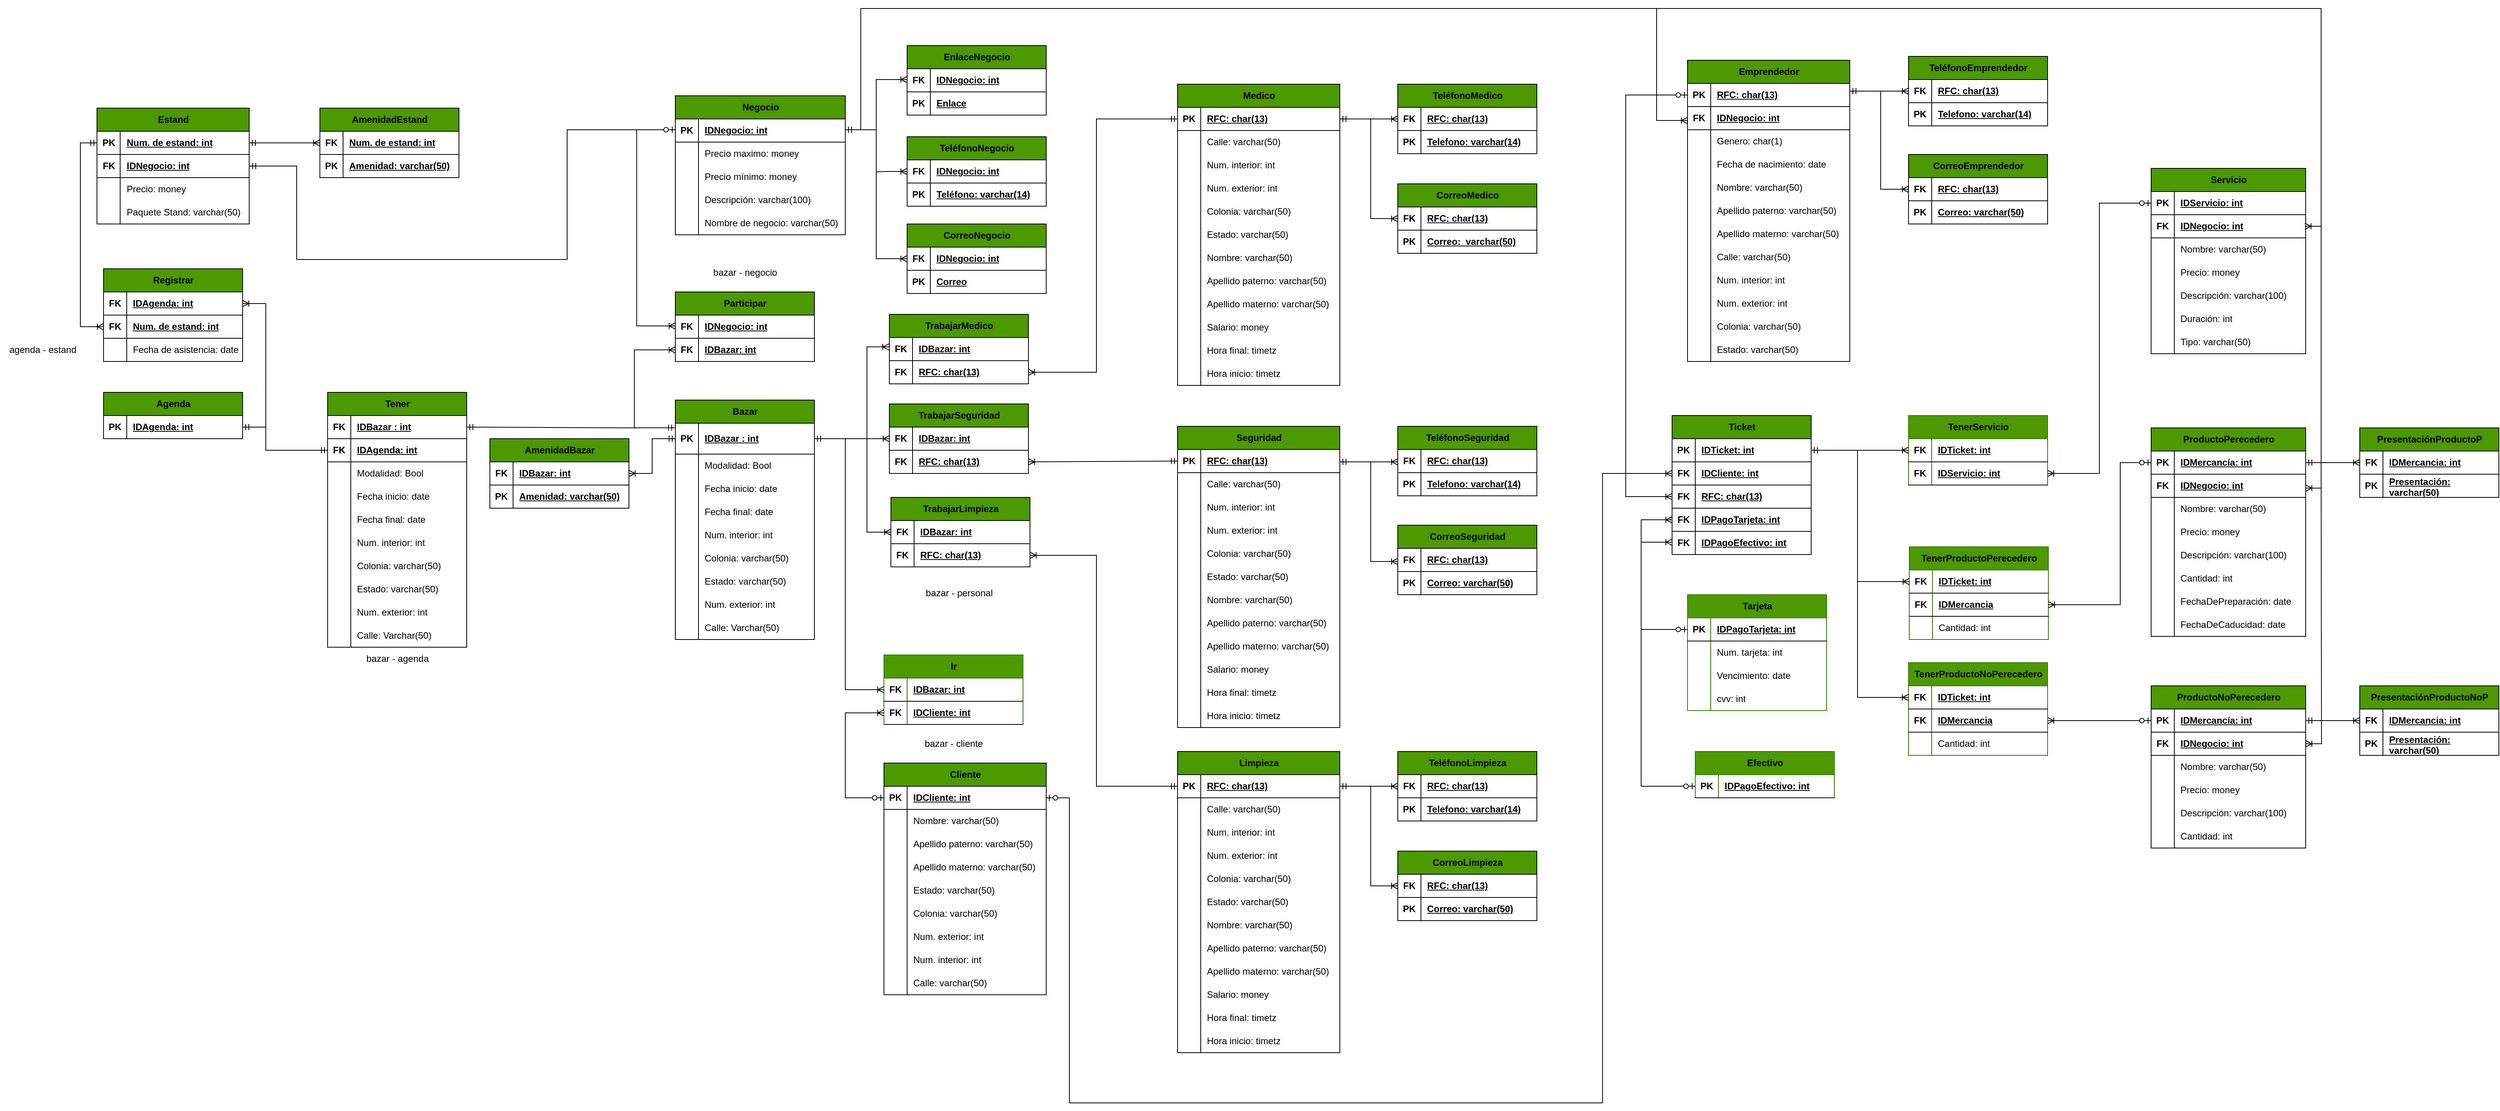 <mxfile version="26.2.2">
  <diagram name="Página-1" id="hZg1jx-NE08vhH_0hppO">
    <mxGraphModel dx="3761" dy="2796" grid="1" gridSize="10" guides="1" tooltips="1" connect="1" arrows="1" fold="1" page="1" pageScale="1" pageWidth="827" pageHeight="1169" math="0" shadow="0">
      <root>
        <mxCell id="0" />
        <mxCell id="1" parent="0" />
        <mxCell id="SkY76NniZdEm1itZ0Bno-1" value="Bazar" style="shape=table;startSize=30;container=1;collapsible=1;childLayout=tableLayout;fixedRows=1;rowLines=0;fontStyle=1;align=center;resizeLast=1;html=1;fillColor=#4D9900;" vertex="1" parent="1">
          <mxGeometry x="-780" y="-370" width="180" height="310" as="geometry">
            <mxRectangle x="50" y="-366" width="70" height="30" as="alternateBounds" />
          </mxGeometry>
        </mxCell>
        <mxCell id="SkY76NniZdEm1itZ0Bno-2" value="" style="shape=tableRow;horizontal=0;startSize=0;swimlaneHead=0;swimlaneBody=0;fillColor=none;collapsible=0;dropTarget=0;points=[[0,0.5],[1,0.5]];portConstraint=eastwest;top=0;left=0;right=0;bottom=1;" vertex="1" parent="SkY76NniZdEm1itZ0Bno-1">
          <mxGeometry y="30" width="180" height="40" as="geometry" />
        </mxCell>
        <mxCell id="SkY76NniZdEm1itZ0Bno-3" value="PK" style="shape=partialRectangle;connectable=0;fillColor=none;top=0;left=0;bottom=0;right=0;fontStyle=1;overflow=hidden;whiteSpace=wrap;html=1;" vertex="1" parent="SkY76NniZdEm1itZ0Bno-2">
          <mxGeometry width="30" height="40" as="geometry">
            <mxRectangle width="30" height="40" as="alternateBounds" />
          </mxGeometry>
        </mxCell>
        <mxCell id="SkY76NniZdEm1itZ0Bno-4" value="IDBazar : int" style="shape=partialRectangle;connectable=0;fillColor=none;top=0;left=0;bottom=0;right=0;align=left;spacingLeft=6;fontStyle=5;overflow=hidden;whiteSpace=wrap;html=1;" vertex="1" parent="SkY76NniZdEm1itZ0Bno-2">
          <mxGeometry x="30" width="150" height="40" as="geometry">
            <mxRectangle width="150" height="40" as="alternateBounds" />
          </mxGeometry>
        </mxCell>
        <mxCell id="SkY76NniZdEm1itZ0Bno-5" value="" style="shape=tableRow;horizontal=0;startSize=0;swimlaneHead=0;swimlaneBody=0;fillColor=none;collapsible=0;dropTarget=0;points=[[0,0.5],[1,0.5]];portConstraint=eastwest;top=0;left=0;right=0;bottom=0;" vertex="1" parent="SkY76NniZdEm1itZ0Bno-1">
          <mxGeometry y="70" width="180" height="30" as="geometry" />
        </mxCell>
        <mxCell id="SkY76NniZdEm1itZ0Bno-6" value="" style="shape=partialRectangle;connectable=0;fillColor=none;top=0;left=0;bottom=0;right=0;editable=1;overflow=hidden;whiteSpace=wrap;html=1;" vertex="1" parent="SkY76NniZdEm1itZ0Bno-5">
          <mxGeometry width="30" height="30" as="geometry">
            <mxRectangle width="30" height="30" as="alternateBounds" />
          </mxGeometry>
        </mxCell>
        <mxCell id="SkY76NniZdEm1itZ0Bno-7" value="Modalidad: Bool" style="shape=partialRectangle;connectable=0;fillColor=none;top=0;left=0;bottom=0;right=0;align=left;spacingLeft=6;overflow=hidden;whiteSpace=wrap;html=1;" vertex="1" parent="SkY76NniZdEm1itZ0Bno-5">
          <mxGeometry x="30" width="150" height="30" as="geometry">
            <mxRectangle width="150" height="30" as="alternateBounds" />
          </mxGeometry>
        </mxCell>
        <mxCell id="SkY76NniZdEm1itZ0Bno-8" value="" style="shape=tableRow;horizontal=0;startSize=0;swimlaneHead=0;swimlaneBody=0;fillColor=none;collapsible=0;dropTarget=0;points=[[0,0.5],[1,0.5]];portConstraint=eastwest;top=0;left=0;right=0;bottom=0;" vertex="1" parent="SkY76NniZdEm1itZ0Bno-1">
          <mxGeometry y="100" width="180" height="30" as="geometry" />
        </mxCell>
        <mxCell id="SkY76NniZdEm1itZ0Bno-9" value="" style="shape=partialRectangle;connectable=0;fillColor=none;top=0;left=0;bottom=0;right=0;editable=1;overflow=hidden;whiteSpace=wrap;html=1;" vertex="1" parent="SkY76NniZdEm1itZ0Bno-8">
          <mxGeometry width="30" height="30" as="geometry">
            <mxRectangle width="30" height="30" as="alternateBounds" />
          </mxGeometry>
        </mxCell>
        <mxCell id="SkY76NniZdEm1itZ0Bno-10" value="Fecha inicio: date" style="shape=partialRectangle;connectable=0;fillColor=none;top=0;left=0;bottom=0;right=0;align=left;spacingLeft=6;overflow=hidden;whiteSpace=wrap;html=1;" vertex="1" parent="SkY76NniZdEm1itZ0Bno-8">
          <mxGeometry x="30" width="150" height="30" as="geometry">
            <mxRectangle width="150" height="30" as="alternateBounds" />
          </mxGeometry>
        </mxCell>
        <mxCell id="SkY76NniZdEm1itZ0Bno-11" value="" style="shape=tableRow;horizontal=0;startSize=0;swimlaneHead=0;swimlaneBody=0;fillColor=none;collapsible=0;dropTarget=0;points=[[0,0.5],[1,0.5]];portConstraint=eastwest;top=0;left=0;right=0;bottom=0;" vertex="1" parent="SkY76NniZdEm1itZ0Bno-1">
          <mxGeometry y="130" width="180" height="30" as="geometry" />
        </mxCell>
        <mxCell id="SkY76NniZdEm1itZ0Bno-12" value="" style="shape=partialRectangle;connectable=0;fillColor=none;top=0;left=0;bottom=0;right=0;editable=1;overflow=hidden;whiteSpace=wrap;html=1;" vertex="1" parent="SkY76NniZdEm1itZ0Bno-11">
          <mxGeometry width="30" height="30" as="geometry">
            <mxRectangle width="30" height="30" as="alternateBounds" />
          </mxGeometry>
        </mxCell>
        <mxCell id="SkY76NniZdEm1itZ0Bno-13" value="Fecha final: date" style="shape=partialRectangle;connectable=0;fillColor=none;top=0;left=0;bottom=0;right=0;align=left;spacingLeft=6;overflow=hidden;whiteSpace=wrap;html=1;" vertex="1" parent="SkY76NniZdEm1itZ0Bno-11">
          <mxGeometry x="30" width="150" height="30" as="geometry">
            <mxRectangle width="150" height="30" as="alternateBounds" />
          </mxGeometry>
        </mxCell>
        <mxCell id="SkY76NniZdEm1itZ0Bno-14" style="shape=tableRow;horizontal=0;startSize=0;swimlaneHead=0;swimlaneBody=0;fillColor=none;collapsible=0;dropTarget=0;points=[[0,0.5],[1,0.5]];portConstraint=eastwest;top=0;left=0;right=0;bottom=0;" vertex="1" parent="SkY76NniZdEm1itZ0Bno-1">
          <mxGeometry y="160" width="180" height="30" as="geometry" />
        </mxCell>
        <mxCell id="SkY76NniZdEm1itZ0Bno-15" style="shape=partialRectangle;connectable=0;fillColor=none;top=0;left=0;bottom=0;right=0;editable=1;overflow=hidden;whiteSpace=wrap;html=1;" vertex="1" parent="SkY76NniZdEm1itZ0Bno-14">
          <mxGeometry width="30" height="30" as="geometry">
            <mxRectangle width="30" height="30" as="alternateBounds" />
          </mxGeometry>
        </mxCell>
        <mxCell id="SkY76NniZdEm1itZ0Bno-16" value="Num. interior: int" style="shape=partialRectangle;connectable=0;fillColor=none;top=0;left=0;bottom=0;right=0;align=left;spacingLeft=6;overflow=hidden;whiteSpace=wrap;html=1;" vertex="1" parent="SkY76NniZdEm1itZ0Bno-14">
          <mxGeometry x="30" width="150" height="30" as="geometry">
            <mxRectangle width="150" height="30" as="alternateBounds" />
          </mxGeometry>
        </mxCell>
        <mxCell id="SkY76NniZdEm1itZ0Bno-17" style="shape=tableRow;horizontal=0;startSize=0;swimlaneHead=0;swimlaneBody=0;fillColor=none;collapsible=0;dropTarget=0;points=[[0,0.5],[1,0.5]];portConstraint=eastwest;top=0;left=0;right=0;bottom=0;" vertex="1" parent="SkY76NniZdEm1itZ0Bno-1">
          <mxGeometry y="190" width="180" height="30" as="geometry" />
        </mxCell>
        <mxCell id="SkY76NniZdEm1itZ0Bno-18" style="shape=partialRectangle;connectable=0;fillColor=none;top=0;left=0;bottom=0;right=0;editable=1;overflow=hidden;whiteSpace=wrap;html=1;" vertex="1" parent="SkY76NniZdEm1itZ0Bno-17">
          <mxGeometry width="30" height="30" as="geometry">
            <mxRectangle width="30" height="30" as="alternateBounds" />
          </mxGeometry>
        </mxCell>
        <mxCell id="SkY76NniZdEm1itZ0Bno-19" value="Colonia: varchar(50)" style="shape=partialRectangle;connectable=0;fillColor=none;top=0;left=0;bottom=0;right=0;align=left;spacingLeft=6;overflow=hidden;whiteSpace=wrap;html=1;" vertex="1" parent="SkY76NniZdEm1itZ0Bno-17">
          <mxGeometry x="30" width="150" height="30" as="geometry">
            <mxRectangle width="150" height="30" as="alternateBounds" />
          </mxGeometry>
        </mxCell>
        <mxCell id="SkY76NniZdEm1itZ0Bno-20" style="shape=tableRow;horizontal=0;startSize=0;swimlaneHead=0;swimlaneBody=0;fillColor=none;collapsible=0;dropTarget=0;points=[[0,0.5],[1,0.5]];portConstraint=eastwest;top=0;left=0;right=0;bottom=0;" vertex="1" parent="SkY76NniZdEm1itZ0Bno-1">
          <mxGeometry y="220" width="180" height="30" as="geometry" />
        </mxCell>
        <mxCell id="SkY76NniZdEm1itZ0Bno-21" style="shape=partialRectangle;connectable=0;fillColor=none;top=0;left=0;bottom=0;right=0;editable=1;overflow=hidden;whiteSpace=wrap;html=1;" vertex="1" parent="SkY76NniZdEm1itZ0Bno-20">
          <mxGeometry width="30" height="30" as="geometry">
            <mxRectangle width="30" height="30" as="alternateBounds" />
          </mxGeometry>
        </mxCell>
        <mxCell id="SkY76NniZdEm1itZ0Bno-22" value="Estado: varchar(50)" style="shape=partialRectangle;connectable=0;fillColor=none;top=0;left=0;bottom=0;right=0;align=left;spacingLeft=6;overflow=hidden;whiteSpace=wrap;html=1;" vertex="1" parent="SkY76NniZdEm1itZ0Bno-20">
          <mxGeometry x="30" width="150" height="30" as="geometry">
            <mxRectangle width="150" height="30" as="alternateBounds" />
          </mxGeometry>
        </mxCell>
        <mxCell id="SkY76NniZdEm1itZ0Bno-23" style="shape=tableRow;horizontal=0;startSize=0;swimlaneHead=0;swimlaneBody=0;fillColor=none;collapsible=0;dropTarget=0;points=[[0,0.5],[1,0.5]];portConstraint=eastwest;top=0;left=0;right=0;bottom=0;" vertex="1" parent="SkY76NniZdEm1itZ0Bno-1">
          <mxGeometry y="250" width="180" height="30" as="geometry" />
        </mxCell>
        <mxCell id="SkY76NniZdEm1itZ0Bno-24" style="shape=partialRectangle;connectable=0;fillColor=none;top=0;left=0;bottom=0;right=0;editable=1;overflow=hidden;whiteSpace=wrap;html=1;" vertex="1" parent="SkY76NniZdEm1itZ0Bno-23">
          <mxGeometry width="30" height="30" as="geometry">
            <mxRectangle width="30" height="30" as="alternateBounds" />
          </mxGeometry>
        </mxCell>
        <mxCell id="SkY76NniZdEm1itZ0Bno-25" value="Num. exterior: int" style="shape=partialRectangle;connectable=0;fillColor=none;top=0;left=0;bottom=0;right=0;align=left;spacingLeft=6;overflow=hidden;whiteSpace=wrap;html=1;" vertex="1" parent="SkY76NniZdEm1itZ0Bno-23">
          <mxGeometry x="30" width="150" height="30" as="geometry">
            <mxRectangle width="150" height="30" as="alternateBounds" />
          </mxGeometry>
        </mxCell>
        <mxCell id="SkY76NniZdEm1itZ0Bno-26" style="shape=tableRow;horizontal=0;startSize=0;swimlaneHead=0;swimlaneBody=0;fillColor=none;collapsible=0;dropTarget=0;points=[[0,0.5],[1,0.5]];portConstraint=eastwest;top=0;left=0;right=0;bottom=0;" vertex="1" parent="SkY76NniZdEm1itZ0Bno-1">
          <mxGeometry y="280" width="180" height="30" as="geometry" />
        </mxCell>
        <mxCell id="SkY76NniZdEm1itZ0Bno-27" style="shape=partialRectangle;connectable=0;fillColor=none;top=0;left=0;bottom=0;right=0;editable=1;overflow=hidden;whiteSpace=wrap;html=1;" vertex="1" parent="SkY76NniZdEm1itZ0Bno-26">
          <mxGeometry width="30" height="30" as="geometry">
            <mxRectangle width="30" height="30" as="alternateBounds" />
          </mxGeometry>
        </mxCell>
        <mxCell id="SkY76NniZdEm1itZ0Bno-28" value="Calle: Varchar(50)" style="shape=partialRectangle;connectable=0;fillColor=none;top=0;left=0;bottom=0;right=0;align=left;spacingLeft=6;overflow=hidden;whiteSpace=wrap;html=1;" vertex="1" parent="SkY76NniZdEm1itZ0Bno-26">
          <mxGeometry x="30" width="150" height="30" as="geometry">
            <mxRectangle width="150" height="30" as="alternateBounds" />
          </mxGeometry>
        </mxCell>
        <mxCell id="SkY76NniZdEm1itZ0Bno-29" value="AmenidadBazar" style="shape=table;startSize=30;container=1;collapsible=1;childLayout=tableLayout;fixedRows=1;rowLines=0;fontStyle=1;align=center;resizeLast=1;html=1;fillColor=#4D9900;" vertex="1" parent="1">
          <mxGeometry x="-1020" y="-320" width="180" height="90" as="geometry" />
        </mxCell>
        <mxCell id="SkY76NniZdEm1itZ0Bno-30" style="shape=tableRow;horizontal=0;startSize=0;swimlaneHead=0;swimlaneBody=0;fillColor=none;collapsible=0;dropTarget=0;points=[[0,0.5],[1,0.5]];portConstraint=eastwest;top=0;left=0;right=0;bottom=1;" vertex="1" parent="SkY76NniZdEm1itZ0Bno-29">
          <mxGeometry y="30" width="180" height="30" as="geometry" />
        </mxCell>
        <mxCell id="SkY76NniZdEm1itZ0Bno-31" value="FK" style="shape=partialRectangle;connectable=0;fillColor=none;top=0;left=0;bottom=0;right=0;fontStyle=1;overflow=hidden;whiteSpace=wrap;html=1;" vertex="1" parent="SkY76NniZdEm1itZ0Bno-30">
          <mxGeometry width="30" height="30" as="geometry">
            <mxRectangle width="30" height="30" as="alternateBounds" />
          </mxGeometry>
        </mxCell>
        <mxCell id="SkY76NniZdEm1itZ0Bno-32" value="IDBazar: int" style="shape=partialRectangle;connectable=0;fillColor=none;top=0;left=0;bottom=0;right=0;align=left;spacingLeft=6;fontStyle=5;overflow=hidden;whiteSpace=wrap;html=1;" vertex="1" parent="SkY76NniZdEm1itZ0Bno-30">
          <mxGeometry x="30" width="150" height="30" as="geometry">
            <mxRectangle width="150" height="30" as="alternateBounds" />
          </mxGeometry>
        </mxCell>
        <mxCell id="SkY76NniZdEm1itZ0Bno-33" value="" style="shape=tableRow;horizontal=0;startSize=0;swimlaneHead=0;swimlaneBody=0;fillColor=none;collapsible=0;dropTarget=0;points=[[0,0.5],[1,0.5]];portConstraint=eastwest;top=0;left=0;right=0;bottom=1;" vertex="1" parent="SkY76NniZdEm1itZ0Bno-29">
          <mxGeometry y="60" width="180" height="30" as="geometry" />
        </mxCell>
        <mxCell id="SkY76NniZdEm1itZ0Bno-34" value="PK" style="shape=partialRectangle;connectable=0;fillColor=none;top=0;left=0;bottom=0;right=0;fontStyle=1;overflow=hidden;whiteSpace=wrap;html=1;" vertex="1" parent="SkY76NniZdEm1itZ0Bno-33">
          <mxGeometry width="30" height="30" as="geometry">
            <mxRectangle width="30" height="30" as="alternateBounds" />
          </mxGeometry>
        </mxCell>
        <mxCell id="SkY76NniZdEm1itZ0Bno-35" value="Amenidad: varchar(50)" style="shape=partialRectangle;connectable=0;fillColor=none;top=0;left=0;bottom=0;right=0;align=left;spacingLeft=6;fontStyle=5;overflow=hidden;whiteSpace=wrap;html=1;" vertex="1" parent="SkY76NniZdEm1itZ0Bno-33">
          <mxGeometry x="30" width="150" height="30" as="geometry">
            <mxRectangle width="150" height="30" as="alternateBounds" />
          </mxGeometry>
        </mxCell>
        <mxCell id="SkY76NniZdEm1itZ0Bno-36" value="Medico" style="shape=table;startSize=30;container=1;collapsible=1;childLayout=tableLayout;fixedRows=1;rowLines=0;fontStyle=1;align=center;resizeLast=1;html=1;fillColor=#4D9900;" vertex="1" parent="1">
          <mxGeometry x="-130" y="-779" width="210" height="390" as="geometry">
            <mxRectangle x="50" y="-366" width="70" height="30" as="alternateBounds" />
          </mxGeometry>
        </mxCell>
        <mxCell id="SkY76NniZdEm1itZ0Bno-37" value="" style="shape=tableRow;horizontal=0;startSize=0;swimlaneHead=0;swimlaneBody=0;fillColor=none;collapsible=0;dropTarget=0;points=[[0,0.5],[1,0.5]];portConstraint=eastwest;top=0;left=0;right=0;bottom=1;" vertex="1" parent="SkY76NniZdEm1itZ0Bno-36">
          <mxGeometry y="30" width="210" height="30" as="geometry" />
        </mxCell>
        <mxCell id="SkY76NniZdEm1itZ0Bno-38" value="PK" style="shape=partialRectangle;connectable=0;fillColor=none;top=0;left=0;bottom=0;right=0;fontStyle=1;overflow=hidden;whiteSpace=wrap;html=1;" vertex="1" parent="SkY76NniZdEm1itZ0Bno-37">
          <mxGeometry width="30" height="30" as="geometry">
            <mxRectangle width="30" height="30" as="alternateBounds" />
          </mxGeometry>
        </mxCell>
        <mxCell id="SkY76NniZdEm1itZ0Bno-39" value="RFC: char(13)" style="shape=partialRectangle;connectable=0;fillColor=none;top=0;left=0;bottom=0;right=0;align=left;spacingLeft=6;fontStyle=5;overflow=hidden;whiteSpace=wrap;html=1;" vertex="1" parent="SkY76NniZdEm1itZ0Bno-37">
          <mxGeometry x="30" width="180" height="30" as="geometry">
            <mxRectangle width="180" height="30" as="alternateBounds" />
          </mxGeometry>
        </mxCell>
        <mxCell id="SkY76NniZdEm1itZ0Bno-40" style="shape=tableRow;horizontal=0;startSize=0;swimlaneHead=0;swimlaneBody=0;fillColor=none;collapsible=0;dropTarget=0;points=[[0,0.5],[1,0.5]];portConstraint=eastwest;top=0;left=0;right=0;bottom=0;" vertex="1" parent="SkY76NniZdEm1itZ0Bno-36">
          <mxGeometry y="60" width="210" height="30" as="geometry" />
        </mxCell>
        <mxCell id="SkY76NniZdEm1itZ0Bno-41" style="shape=partialRectangle;connectable=0;fillColor=none;top=0;left=0;bottom=0;right=0;editable=1;overflow=hidden;whiteSpace=wrap;html=1;" vertex="1" parent="SkY76NniZdEm1itZ0Bno-40">
          <mxGeometry width="30" height="30" as="geometry">
            <mxRectangle width="30" height="30" as="alternateBounds" />
          </mxGeometry>
        </mxCell>
        <mxCell id="SkY76NniZdEm1itZ0Bno-42" value="&lt;span style=&quot;color: rgb(0, 0, 0); font-family: Helvetica; font-size: 12px; font-style: normal; font-variant-ligatures: normal; font-variant-caps: normal; font-weight: 400; letter-spacing: normal; orphans: 2; text-indent: 0px; text-transform: none; widows: 2; word-spacing: 0px; -webkit-text-stroke-width: 0px; white-space: normal; background-color: rgb(255, 255, 255); text-decoration-thickness: initial; text-decoration-style: initial; text-decoration-color: initial; float: none; display: inline !important;&quot;&gt;Calle: varchar(50)&lt;/span&gt;" style="shape=partialRectangle;connectable=0;fillColor=none;top=0;left=0;bottom=0;right=0;align=left;spacingLeft=6;overflow=hidden;whiteSpace=wrap;html=1;" vertex="1" parent="SkY76NniZdEm1itZ0Bno-40">
          <mxGeometry x="30" width="180" height="30" as="geometry">
            <mxRectangle width="180" height="30" as="alternateBounds" />
          </mxGeometry>
        </mxCell>
        <mxCell id="SkY76NniZdEm1itZ0Bno-43" style="shape=tableRow;horizontal=0;startSize=0;swimlaneHead=0;swimlaneBody=0;fillColor=none;collapsible=0;dropTarget=0;points=[[0,0.5],[1,0.5]];portConstraint=eastwest;top=0;left=0;right=0;bottom=0;" vertex="1" parent="SkY76NniZdEm1itZ0Bno-36">
          <mxGeometry y="90" width="210" height="30" as="geometry" />
        </mxCell>
        <mxCell id="SkY76NniZdEm1itZ0Bno-44" style="shape=partialRectangle;connectable=0;fillColor=none;top=0;left=0;bottom=0;right=0;editable=1;overflow=hidden;whiteSpace=wrap;html=1;" vertex="1" parent="SkY76NniZdEm1itZ0Bno-43">
          <mxGeometry width="30" height="30" as="geometry">
            <mxRectangle width="30" height="30" as="alternateBounds" />
          </mxGeometry>
        </mxCell>
        <mxCell id="SkY76NniZdEm1itZ0Bno-45" value="&lt;span style=&quot;color: rgb(0, 0, 0); font-family: Helvetica; font-size: 12px; font-style: normal; font-variant-ligatures: normal; font-variant-caps: normal; font-weight: 400; letter-spacing: normal; orphans: 2; text-align: left; text-indent: 0px; text-transform: none; widows: 2; word-spacing: 0px; -webkit-text-stroke-width: 0px; white-space: normal; background-color: rgb(255, 255, 255); text-decoration-thickness: initial; text-decoration-style: initial; text-decoration-color: initial; float: none; display: inline !important;&quot;&gt;Num. interior: int&lt;/span&gt;" style="shape=partialRectangle;connectable=0;fillColor=none;top=0;left=0;bottom=0;right=0;align=left;spacingLeft=6;overflow=hidden;whiteSpace=wrap;html=1;" vertex="1" parent="SkY76NniZdEm1itZ0Bno-43">
          <mxGeometry x="30" width="180" height="30" as="geometry">
            <mxRectangle width="180" height="30" as="alternateBounds" />
          </mxGeometry>
        </mxCell>
        <mxCell id="SkY76NniZdEm1itZ0Bno-46" style="shape=tableRow;horizontal=0;startSize=0;swimlaneHead=0;swimlaneBody=0;fillColor=none;collapsible=0;dropTarget=0;points=[[0,0.5],[1,0.5]];portConstraint=eastwest;top=0;left=0;right=0;bottom=0;" vertex="1" parent="SkY76NniZdEm1itZ0Bno-36">
          <mxGeometry y="120" width="210" height="30" as="geometry" />
        </mxCell>
        <mxCell id="SkY76NniZdEm1itZ0Bno-47" style="shape=partialRectangle;connectable=0;fillColor=none;top=0;left=0;bottom=0;right=0;editable=1;overflow=hidden;whiteSpace=wrap;html=1;" vertex="1" parent="SkY76NniZdEm1itZ0Bno-46">
          <mxGeometry width="30" height="30" as="geometry">
            <mxRectangle width="30" height="30" as="alternateBounds" />
          </mxGeometry>
        </mxCell>
        <mxCell id="SkY76NniZdEm1itZ0Bno-48" value="&lt;span style=&quot;color: rgb(0, 0, 0); font-family: Helvetica; font-size: 12px; font-style: normal; font-variant-ligatures: normal; font-variant-caps: normal; font-weight: 400; letter-spacing: normal; orphans: 2; text-align: left; text-indent: 0px; text-transform: none; widows: 2; word-spacing: 0px; -webkit-text-stroke-width: 0px; white-space: normal; background-color: rgb(255, 255, 255); text-decoration-thickness: initial; text-decoration-style: initial; text-decoration-color: initial; float: none; display: inline !important;&quot;&gt;Num. exterior: int&lt;/span&gt;" style="shape=partialRectangle;connectable=0;fillColor=none;top=0;left=0;bottom=0;right=0;align=left;spacingLeft=6;overflow=hidden;whiteSpace=wrap;html=1;" vertex="1" parent="SkY76NniZdEm1itZ0Bno-46">
          <mxGeometry x="30" width="180" height="30" as="geometry">
            <mxRectangle width="180" height="30" as="alternateBounds" />
          </mxGeometry>
        </mxCell>
        <mxCell id="SkY76NniZdEm1itZ0Bno-49" style="shape=tableRow;horizontal=0;startSize=0;swimlaneHead=0;swimlaneBody=0;fillColor=none;collapsible=0;dropTarget=0;points=[[0,0.5],[1,0.5]];portConstraint=eastwest;top=0;left=0;right=0;bottom=0;" vertex="1" parent="SkY76NniZdEm1itZ0Bno-36">
          <mxGeometry y="150" width="210" height="30" as="geometry" />
        </mxCell>
        <mxCell id="SkY76NniZdEm1itZ0Bno-50" style="shape=partialRectangle;connectable=0;fillColor=none;top=0;left=0;bottom=0;right=0;editable=1;overflow=hidden;whiteSpace=wrap;html=1;" vertex="1" parent="SkY76NniZdEm1itZ0Bno-49">
          <mxGeometry width="30" height="30" as="geometry">
            <mxRectangle width="30" height="30" as="alternateBounds" />
          </mxGeometry>
        </mxCell>
        <mxCell id="SkY76NniZdEm1itZ0Bno-51" value="Colonia: varchar(50)" style="shape=partialRectangle;connectable=0;fillColor=none;top=0;left=0;bottom=0;right=0;align=left;spacingLeft=6;overflow=hidden;whiteSpace=wrap;html=1;" vertex="1" parent="SkY76NniZdEm1itZ0Bno-49">
          <mxGeometry x="30" width="180" height="30" as="geometry">
            <mxRectangle width="180" height="30" as="alternateBounds" />
          </mxGeometry>
        </mxCell>
        <mxCell id="SkY76NniZdEm1itZ0Bno-52" value="" style="shape=tableRow;horizontal=0;startSize=0;swimlaneHead=0;swimlaneBody=0;fillColor=none;collapsible=0;dropTarget=0;points=[[0,0.5],[1,0.5]];portConstraint=eastwest;top=0;left=0;right=0;bottom=0;" vertex="1" parent="SkY76NniZdEm1itZ0Bno-36">
          <mxGeometry y="180" width="210" height="30" as="geometry" />
        </mxCell>
        <mxCell id="SkY76NniZdEm1itZ0Bno-53" value="" style="shape=partialRectangle;connectable=0;fillColor=none;top=0;left=0;bottom=0;right=0;editable=1;overflow=hidden;whiteSpace=wrap;html=1;" vertex="1" parent="SkY76NniZdEm1itZ0Bno-52">
          <mxGeometry width="30" height="30" as="geometry">
            <mxRectangle width="30" height="30" as="alternateBounds" />
          </mxGeometry>
        </mxCell>
        <mxCell id="SkY76NniZdEm1itZ0Bno-54" value="Estado: varchar(50)" style="shape=partialRectangle;connectable=0;fillColor=none;top=0;left=0;bottom=0;right=0;align=left;spacingLeft=6;overflow=hidden;whiteSpace=wrap;html=1;" vertex="1" parent="SkY76NniZdEm1itZ0Bno-52">
          <mxGeometry x="30" width="180" height="30" as="geometry">
            <mxRectangle width="180" height="30" as="alternateBounds" />
          </mxGeometry>
        </mxCell>
        <mxCell id="SkY76NniZdEm1itZ0Bno-55" value="" style="shape=tableRow;horizontal=0;startSize=0;swimlaneHead=0;swimlaneBody=0;fillColor=none;collapsible=0;dropTarget=0;points=[[0,0.5],[1,0.5]];portConstraint=eastwest;top=0;left=0;right=0;bottom=0;" vertex="1" parent="SkY76NniZdEm1itZ0Bno-36">
          <mxGeometry y="210" width="210" height="30" as="geometry" />
        </mxCell>
        <mxCell id="SkY76NniZdEm1itZ0Bno-56" value="" style="shape=partialRectangle;connectable=0;fillColor=none;top=0;left=0;bottom=0;right=0;editable=1;overflow=hidden;whiteSpace=wrap;html=1;" vertex="1" parent="SkY76NniZdEm1itZ0Bno-55">
          <mxGeometry width="30" height="30" as="geometry">
            <mxRectangle width="30" height="30" as="alternateBounds" />
          </mxGeometry>
        </mxCell>
        <mxCell id="SkY76NniZdEm1itZ0Bno-57" value="Nombre: varchar(50)" style="shape=partialRectangle;connectable=0;fillColor=none;top=0;left=0;bottom=0;right=0;align=left;spacingLeft=6;overflow=hidden;whiteSpace=wrap;html=1;" vertex="1" parent="SkY76NniZdEm1itZ0Bno-55">
          <mxGeometry x="30" width="180" height="30" as="geometry">
            <mxRectangle width="180" height="30" as="alternateBounds" />
          </mxGeometry>
        </mxCell>
        <mxCell id="SkY76NniZdEm1itZ0Bno-58" value="" style="shape=tableRow;horizontal=0;startSize=0;swimlaneHead=0;swimlaneBody=0;fillColor=none;collapsible=0;dropTarget=0;points=[[0,0.5],[1,0.5]];portConstraint=eastwest;top=0;left=0;right=0;bottom=0;" vertex="1" parent="SkY76NniZdEm1itZ0Bno-36">
          <mxGeometry y="240" width="210" height="30" as="geometry" />
        </mxCell>
        <mxCell id="SkY76NniZdEm1itZ0Bno-59" value="" style="shape=partialRectangle;connectable=0;fillColor=none;top=0;left=0;bottom=0;right=0;editable=1;overflow=hidden;whiteSpace=wrap;html=1;" vertex="1" parent="SkY76NniZdEm1itZ0Bno-58">
          <mxGeometry width="30" height="30" as="geometry">
            <mxRectangle width="30" height="30" as="alternateBounds" />
          </mxGeometry>
        </mxCell>
        <mxCell id="SkY76NniZdEm1itZ0Bno-60" value="Apellido paterno: varchar(50)" style="shape=partialRectangle;connectable=0;fillColor=none;top=0;left=0;bottom=0;right=0;align=left;spacingLeft=6;overflow=hidden;whiteSpace=wrap;html=1;" vertex="1" parent="SkY76NniZdEm1itZ0Bno-58">
          <mxGeometry x="30" width="180" height="30" as="geometry">
            <mxRectangle width="180" height="30" as="alternateBounds" />
          </mxGeometry>
        </mxCell>
        <mxCell id="SkY76NniZdEm1itZ0Bno-61" style="shape=tableRow;horizontal=0;startSize=0;swimlaneHead=0;swimlaneBody=0;fillColor=none;collapsible=0;dropTarget=0;points=[[0,0.5],[1,0.5]];portConstraint=eastwest;top=0;left=0;right=0;bottom=0;" vertex="1" parent="SkY76NniZdEm1itZ0Bno-36">
          <mxGeometry y="270" width="210" height="30" as="geometry" />
        </mxCell>
        <mxCell id="SkY76NniZdEm1itZ0Bno-62" style="shape=partialRectangle;connectable=0;fillColor=none;top=0;left=0;bottom=0;right=0;editable=1;overflow=hidden;whiteSpace=wrap;html=1;" vertex="1" parent="SkY76NniZdEm1itZ0Bno-61">
          <mxGeometry width="30" height="30" as="geometry">
            <mxRectangle width="30" height="30" as="alternateBounds" />
          </mxGeometry>
        </mxCell>
        <mxCell id="SkY76NniZdEm1itZ0Bno-63" value="Apellido materno: varchar(50)" style="shape=partialRectangle;connectable=0;fillColor=none;top=0;left=0;bottom=0;right=0;align=left;spacingLeft=6;overflow=hidden;whiteSpace=wrap;html=1;" vertex="1" parent="SkY76NniZdEm1itZ0Bno-61">
          <mxGeometry x="30" width="180" height="30" as="geometry">
            <mxRectangle width="180" height="30" as="alternateBounds" />
          </mxGeometry>
        </mxCell>
        <mxCell id="SkY76NniZdEm1itZ0Bno-64" style="shape=tableRow;horizontal=0;startSize=0;swimlaneHead=0;swimlaneBody=0;fillColor=none;collapsible=0;dropTarget=0;points=[[0,0.5],[1,0.5]];portConstraint=eastwest;top=0;left=0;right=0;bottom=0;" vertex="1" parent="SkY76NniZdEm1itZ0Bno-36">
          <mxGeometry y="300" width="210" height="30" as="geometry" />
        </mxCell>
        <mxCell id="SkY76NniZdEm1itZ0Bno-65" style="shape=partialRectangle;connectable=0;fillColor=none;top=0;left=0;bottom=0;right=0;editable=1;overflow=hidden;whiteSpace=wrap;html=1;" vertex="1" parent="SkY76NniZdEm1itZ0Bno-64">
          <mxGeometry width="30" height="30" as="geometry">
            <mxRectangle width="30" height="30" as="alternateBounds" />
          </mxGeometry>
        </mxCell>
        <mxCell id="SkY76NniZdEm1itZ0Bno-66" value="Salario: money" style="shape=partialRectangle;connectable=0;fillColor=none;top=0;left=0;bottom=0;right=0;align=left;spacingLeft=6;overflow=hidden;whiteSpace=wrap;html=1;" vertex="1" parent="SkY76NniZdEm1itZ0Bno-64">
          <mxGeometry x="30" width="180" height="30" as="geometry">
            <mxRectangle width="180" height="30" as="alternateBounds" />
          </mxGeometry>
        </mxCell>
        <mxCell id="SkY76NniZdEm1itZ0Bno-67" style="shape=tableRow;horizontal=0;startSize=0;swimlaneHead=0;swimlaneBody=0;fillColor=none;collapsible=0;dropTarget=0;points=[[0,0.5],[1,0.5]];portConstraint=eastwest;top=0;left=0;right=0;bottom=0;" vertex="1" parent="SkY76NniZdEm1itZ0Bno-36">
          <mxGeometry y="330" width="210" height="30" as="geometry" />
        </mxCell>
        <mxCell id="SkY76NniZdEm1itZ0Bno-68" style="shape=partialRectangle;connectable=0;fillColor=none;top=0;left=0;bottom=0;right=0;editable=1;overflow=hidden;whiteSpace=wrap;html=1;" vertex="1" parent="SkY76NniZdEm1itZ0Bno-67">
          <mxGeometry width="30" height="30" as="geometry">
            <mxRectangle width="30" height="30" as="alternateBounds" />
          </mxGeometry>
        </mxCell>
        <mxCell id="SkY76NniZdEm1itZ0Bno-69" value="Hora final: timetz" style="shape=partialRectangle;connectable=0;fillColor=none;top=0;left=0;bottom=0;right=0;align=left;spacingLeft=6;overflow=hidden;whiteSpace=wrap;html=1;" vertex="1" parent="SkY76NniZdEm1itZ0Bno-67">
          <mxGeometry x="30" width="180" height="30" as="geometry">
            <mxRectangle width="180" height="30" as="alternateBounds" />
          </mxGeometry>
        </mxCell>
        <mxCell id="SkY76NniZdEm1itZ0Bno-70" style="shape=tableRow;horizontal=0;startSize=0;swimlaneHead=0;swimlaneBody=0;fillColor=none;collapsible=0;dropTarget=0;points=[[0,0.5],[1,0.5]];portConstraint=eastwest;top=0;left=0;right=0;bottom=0;" vertex="1" parent="SkY76NniZdEm1itZ0Bno-36">
          <mxGeometry y="360" width="210" height="30" as="geometry" />
        </mxCell>
        <mxCell id="SkY76NniZdEm1itZ0Bno-71" style="shape=partialRectangle;connectable=0;fillColor=none;top=0;left=0;bottom=0;right=0;editable=1;overflow=hidden;whiteSpace=wrap;html=1;" vertex="1" parent="SkY76NniZdEm1itZ0Bno-70">
          <mxGeometry width="30" height="30" as="geometry">
            <mxRectangle width="30" height="30" as="alternateBounds" />
          </mxGeometry>
        </mxCell>
        <mxCell id="SkY76NniZdEm1itZ0Bno-72" value="Hora inicio: timetz" style="shape=partialRectangle;connectable=0;fillColor=none;top=0;left=0;bottom=0;right=0;align=left;spacingLeft=6;overflow=hidden;whiteSpace=wrap;html=1;" vertex="1" parent="SkY76NniZdEm1itZ0Bno-70">
          <mxGeometry x="30" width="180" height="30" as="geometry">
            <mxRectangle width="180" height="30" as="alternateBounds" />
          </mxGeometry>
        </mxCell>
        <mxCell id="SkY76NniZdEm1itZ0Bno-73" value="TeléfonoMedico" style="shape=table;startSize=30;container=1;collapsible=1;childLayout=tableLayout;fixedRows=1;rowLines=0;fontStyle=1;align=center;resizeLast=1;html=1;fillColor=#4D9900;" vertex="1" parent="1">
          <mxGeometry x="155" y="-779" width="180" height="90" as="geometry" />
        </mxCell>
        <mxCell id="SkY76NniZdEm1itZ0Bno-74" style="shape=tableRow;horizontal=0;startSize=0;swimlaneHead=0;swimlaneBody=0;fillColor=none;collapsible=0;dropTarget=0;points=[[0,0.5],[1,0.5]];portConstraint=eastwest;top=0;left=0;right=0;bottom=1;" vertex="1" parent="SkY76NniZdEm1itZ0Bno-73">
          <mxGeometry y="30" width="180" height="30" as="geometry" />
        </mxCell>
        <mxCell id="SkY76NniZdEm1itZ0Bno-75" value="FK" style="shape=partialRectangle;connectable=0;fillColor=none;top=0;left=0;bottom=0;right=0;fontStyle=1;overflow=hidden;whiteSpace=wrap;html=1;" vertex="1" parent="SkY76NniZdEm1itZ0Bno-74">
          <mxGeometry width="30" height="30" as="geometry">
            <mxRectangle width="30" height="30" as="alternateBounds" />
          </mxGeometry>
        </mxCell>
        <mxCell id="SkY76NniZdEm1itZ0Bno-76" value="RFC: char(13)" style="shape=partialRectangle;connectable=0;fillColor=none;top=0;left=0;bottom=0;right=0;align=left;spacingLeft=6;fontStyle=5;overflow=hidden;whiteSpace=wrap;html=1;" vertex="1" parent="SkY76NniZdEm1itZ0Bno-74">
          <mxGeometry x="30" width="150" height="30" as="geometry">
            <mxRectangle width="150" height="30" as="alternateBounds" />
          </mxGeometry>
        </mxCell>
        <mxCell id="SkY76NniZdEm1itZ0Bno-77" value="" style="shape=tableRow;horizontal=0;startSize=0;swimlaneHead=0;swimlaneBody=0;fillColor=none;collapsible=0;dropTarget=0;points=[[0,0.5],[1,0.5]];portConstraint=eastwest;top=0;left=0;right=0;bottom=1;" vertex="1" parent="SkY76NniZdEm1itZ0Bno-73">
          <mxGeometry y="60" width="180" height="30" as="geometry" />
        </mxCell>
        <mxCell id="SkY76NniZdEm1itZ0Bno-78" value="PK" style="shape=partialRectangle;connectable=0;fillColor=none;top=0;left=0;bottom=0;right=0;fontStyle=1;overflow=hidden;whiteSpace=wrap;html=1;" vertex="1" parent="SkY76NniZdEm1itZ0Bno-77">
          <mxGeometry width="30" height="30" as="geometry">
            <mxRectangle width="30" height="30" as="alternateBounds" />
          </mxGeometry>
        </mxCell>
        <mxCell id="SkY76NniZdEm1itZ0Bno-79" value="Telefono: varchar(14)" style="shape=partialRectangle;connectable=0;fillColor=none;top=0;left=0;bottom=0;right=0;align=left;spacingLeft=6;fontStyle=5;overflow=hidden;whiteSpace=wrap;html=1;" vertex="1" parent="SkY76NniZdEm1itZ0Bno-77">
          <mxGeometry x="30" width="150" height="30" as="geometry">
            <mxRectangle width="150" height="30" as="alternateBounds" />
          </mxGeometry>
        </mxCell>
        <mxCell id="SkY76NniZdEm1itZ0Bno-80" value="CorreoMedico" style="shape=table;startSize=30;container=1;collapsible=1;childLayout=tableLayout;fixedRows=1;rowLines=0;fontStyle=1;align=center;resizeLast=1;html=1;fillColor=#4D9900;" vertex="1" parent="1">
          <mxGeometry x="155" y="-650" width="180" height="90" as="geometry" />
        </mxCell>
        <mxCell id="SkY76NniZdEm1itZ0Bno-81" style="shape=tableRow;horizontal=0;startSize=0;swimlaneHead=0;swimlaneBody=0;fillColor=none;collapsible=0;dropTarget=0;points=[[0,0.5],[1,0.5]];portConstraint=eastwest;top=0;left=0;right=0;bottom=1;" vertex="1" parent="SkY76NniZdEm1itZ0Bno-80">
          <mxGeometry y="30" width="180" height="30" as="geometry" />
        </mxCell>
        <mxCell id="SkY76NniZdEm1itZ0Bno-82" value="FK" style="shape=partialRectangle;connectable=0;fillColor=none;top=0;left=0;bottom=0;right=0;fontStyle=1;overflow=hidden;whiteSpace=wrap;html=1;" vertex="1" parent="SkY76NniZdEm1itZ0Bno-81">
          <mxGeometry width="30" height="30" as="geometry">
            <mxRectangle width="30" height="30" as="alternateBounds" />
          </mxGeometry>
        </mxCell>
        <mxCell id="SkY76NniZdEm1itZ0Bno-83" value="RFC: char(13)" style="shape=partialRectangle;connectable=0;fillColor=none;top=0;left=0;bottom=0;right=0;align=left;spacingLeft=6;fontStyle=5;overflow=hidden;whiteSpace=wrap;html=1;" vertex="1" parent="SkY76NniZdEm1itZ0Bno-81">
          <mxGeometry x="30" width="150" height="30" as="geometry">
            <mxRectangle width="150" height="30" as="alternateBounds" />
          </mxGeometry>
        </mxCell>
        <mxCell id="SkY76NniZdEm1itZ0Bno-84" value="" style="shape=tableRow;horizontal=0;startSize=0;swimlaneHead=0;swimlaneBody=0;fillColor=none;collapsible=0;dropTarget=0;points=[[0,0.5],[1,0.5]];portConstraint=eastwest;top=0;left=0;right=0;bottom=1;" vertex="1" parent="SkY76NniZdEm1itZ0Bno-80">
          <mxGeometry y="60" width="180" height="30" as="geometry" />
        </mxCell>
        <mxCell id="SkY76NniZdEm1itZ0Bno-85" value="PK" style="shape=partialRectangle;connectable=0;fillColor=none;top=0;left=0;bottom=0;right=0;fontStyle=1;overflow=hidden;whiteSpace=wrap;html=1;" vertex="1" parent="SkY76NniZdEm1itZ0Bno-84">
          <mxGeometry width="30" height="30" as="geometry">
            <mxRectangle width="30" height="30" as="alternateBounds" />
          </mxGeometry>
        </mxCell>
        <mxCell id="SkY76NniZdEm1itZ0Bno-86" value="Correo:&amp;nbsp; varchar(50)" style="shape=partialRectangle;connectable=0;fillColor=none;top=0;left=0;bottom=0;right=0;align=left;spacingLeft=6;fontStyle=5;overflow=hidden;whiteSpace=wrap;html=1;" vertex="1" parent="SkY76NniZdEm1itZ0Bno-84">
          <mxGeometry x="30" width="150" height="30" as="geometry">
            <mxRectangle width="150" height="30" as="alternateBounds" />
          </mxGeometry>
        </mxCell>
        <mxCell id="SkY76NniZdEm1itZ0Bno-87" value="Seguridad" style="shape=table;startSize=30;container=1;collapsible=1;childLayout=tableLayout;fixedRows=1;rowLines=0;fontStyle=1;align=center;resizeLast=1;html=1;fillColor=#4D9900;" vertex="1" parent="1">
          <mxGeometry x="-130" y="-336" width="210" height="390" as="geometry">
            <mxRectangle x="50" y="-366" width="70" height="30" as="alternateBounds" />
          </mxGeometry>
        </mxCell>
        <mxCell id="SkY76NniZdEm1itZ0Bno-88" value="" style="shape=tableRow;horizontal=0;startSize=0;swimlaneHead=0;swimlaneBody=0;fillColor=none;collapsible=0;dropTarget=0;points=[[0,0.5],[1,0.5]];portConstraint=eastwest;top=0;left=0;right=0;bottom=1;" vertex="1" parent="SkY76NniZdEm1itZ0Bno-87">
          <mxGeometry y="30" width="210" height="30" as="geometry" />
        </mxCell>
        <mxCell id="SkY76NniZdEm1itZ0Bno-89" value="PK" style="shape=partialRectangle;connectable=0;fillColor=none;top=0;left=0;bottom=0;right=0;fontStyle=1;overflow=hidden;whiteSpace=wrap;html=1;" vertex="1" parent="SkY76NniZdEm1itZ0Bno-88">
          <mxGeometry width="30" height="30" as="geometry">
            <mxRectangle width="30" height="30" as="alternateBounds" />
          </mxGeometry>
        </mxCell>
        <mxCell id="SkY76NniZdEm1itZ0Bno-90" value="RFC: char(13)" style="shape=partialRectangle;connectable=0;fillColor=none;top=0;left=0;bottom=0;right=0;align=left;spacingLeft=6;fontStyle=5;overflow=hidden;whiteSpace=wrap;html=1;" vertex="1" parent="SkY76NniZdEm1itZ0Bno-88">
          <mxGeometry x="30" width="180" height="30" as="geometry">
            <mxRectangle width="180" height="30" as="alternateBounds" />
          </mxGeometry>
        </mxCell>
        <mxCell id="SkY76NniZdEm1itZ0Bno-91" style="shape=tableRow;horizontal=0;startSize=0;swimlaneHead=0;swimlaneBody=0;fillColor=none;collapsible=0;dropTarget=0;points=[[0,0.5],[1,0.5]];portConstraint=eastwest;top=0;left=0;right=0;bottom=0;" vertex="1" parent="SkY76NniZdEm1itZ0Bno-87">
          <mxGeometry y="60" width="210" height="30" as="geometry" />
        </mxCell>
        <mxCell id="SkY76NniZdEm1itZ0Bno-92" style="shape=partialRectangle;connectable=0;fillColor=none;top=0;left=0;bottom=0;right=0;editable=1;overflow=hidden;whiteSpace=wrap;html=1;" vertex="1" parent="SkY76NniZdEm1itZ0Bno-91">
          <mxGeometry width="30" height="30" as="geometry">
            <mxRectangle width="30" height="30" as="alternateBounds" />
          </mxGeometry>
        </mxCell>
        <mxCell id="SkY76NniZdEm1itZ0Bno-93" value="&lt;span style=&quot;color: rgb(0, 0, 0); font-family: Helvetica; font-size: 12px; font-style: normal; font-variant-ligatures: normal; font-variant-caps: normal; font-weight: 400; letter-spacing: normal; orphans: 2; text-indent: 0px; text-transform: none; widows: 2; word-spacing: 0px; -webkit-text-stroke-width: 0px; white-space: normal; background-color: rgb(255, 255, 255); text-decoration-thickness: initial; text-decoration-style: initial; text-decoration-color: initial; float: none; display: inline !important;&quot;&gt;Calle: varchar(50)&lt;/span&gt;" style="shape=partialRectangle;connectable=0;fillColor=none;top=0;left=0;bottom=0;right=0;align=left;spacingLeft=6;overflow=hidden;whiteSpace=wrap;html=1;" vertex="1" parent="SkY76NniZdEm1itZ0Bno-91">
          <mxGeometry x="30" width="180" height="30" as="geometry">
            <mxRectangle width="180" height="30" as="alternateBounds" />
          </mxGeometry>
        </mxCell>
        <mxCell id="SkY76NniZdEm1itZ0Bno-94" style="shape=tableRow;horizontal=0;startSize=0;swimlaneHead=0;swimlaneBody=0;fillColor=none;collapsible=0;dropTarget=0;points=[[0,0.5],[1,0.5]];portConstraint=eastwest;top=0;left=0;right=0;bottom=0;" vertex="1" parent="SkY76NniZdEm1itZ0Bno-87">
          <mxGeometry y="90" width="210" height="30" as="geometry" />
        </mxCell>
        <mxCell id="SkY76NniZdEm1itZ0Bno-95" style="shape=partialRectangle;connectable=0;fillColor=none;top=0;left=0;bottom=0;right=0;editable=1;overflow=hidden;whiteSpace=wrap;html=1;" vertex="1" parent="SkY76NniZdEm1itZ0Bno-94">
          <mxGeometry width="30" height="30" as="geometry">
            <mxRectangle width="30" height="30" as="alternateBounds" />
          </mxGeometry>
        </mxCell>
        <mxCell id="SkY76NniZdEm1itZ0Bno-96" value="&lt;span style=&quot;color: rgb(0, 0, 0); font-family: Helvetica; font-size: 12px; font-style: normal; font-variant-ligatures: normal; font-variant-caps: normal; font-weight: 400; letter-spacing: normal; orphans: 2; text-align: left; text-indent: 0px; text-transform: none; widows: 2; word-spacing: 0px; -webkit-text-stroke-width: 0px; white-space: normal; background-color: rgb(255, 255, 255); text-decoration-thickness: initial; text-decoration-style: initial; text-decoration-color: initial; float: none; display: inline !important;&quot;&gt;Num. interior: int&lt;/span&gt;" style="shape=partialRectangle;connectable=0;fillColor=none;top=0;left=0;bottom=0;right=0;align=left;spacingLeft=6;overflow=hidden;whiteSpace=wrap;html=1;" vertex="1" parent="SkY76NniZdEm1itZ0Bno-94">
          <mxGeometry x="30" width="180" height="30" as="geometry">
            <mxRectangle width="180" height="30" as="alternateBounds" />
          </mxGeometry>
        </mxCell>
        <mxCell id="SkY76NniZdEm1itZ0Bno-97" style="shape=tableRow;horizontal=0;startSize=0;swimlaneHead=0;swimlaneBody=0;fillColor=none;collapsible=0;dropTarget=0;points=[[0,0.5],[1,0.5]];portConstraint=eastwest;top=0;left=0;right=0;bottom=0;" vertex="1" parent="SkY76NniZdEm1itZ0Bno-87">
          <mxGeometry y="120" width="210" height="30" as="geometry" />
        </mxCell>
        <mxCell id="SkY76NniZdEm1itZ0Bno-98" style="shape=partialRectangle;connectable=0;fillColor=none;top=0;left=0;bottom=0;right=0;editable=1;overflow=hidden;whiteSpace=wrap;html=1;" vertex="1" parent="SkY76NniZdEm1itZ0Bno-97">
          <mxGeometry width="30" height="30" as="geometry">
            <mxRectangle width="30" height="30" as="alternateBounds" />
          </mxGeometry>
        </mxCell>
        <mxCell id="SkY76NniZdEm1itZ0Bno-99" value="&lt;span style=&quot;color: rgb(0, 0, 0); font-family: Helvetica; font-size: 12px; font-style: normal; font-variant-ligatures: normal; font-variant-caps: normal; font-weight: 400; letter-spacing: normal; orphans: 2; text-align: left; text-indent: 0px; text-transform: none; widows: 2; word-spacing: 0px; -webkit-text-stroke-width: 0px; white-space: normal; background-color: rgb(255, 255, 255); text-decoration-thickness: initial; text-decoration-style: initial; text-decoration-color: initial; float: none; display: inline !important;&quot;&gt;Num. exterior: int&lt;/span&gt;" style="shape=partialRectangle;connectable=0;fillColor=none;top=0;left=0;bottom=0;right=0;align=left;spacingLeft=6;overflow=hidden;whiteSpace=wrap;html=1;" vertex="1" parent="SkY76NniZdEm1itZ0Bno-97">
          <mxGeometry x="30" width="180" height="30" as="geometry">
            <mxRectangle width="180" height="30" as="alternateBounds" />
          </mxGeometry>
        </mxCell>
        <mxCell id="SkY76NniZdEm1itZ0Bno-100" style="shape=tableRow;horizontal=0;startSize=0;swimlaneHead=0;swimlaneBody=0;fillColor=none;collapsible=0;dropTarget=0;points=[[0,0.5],[1,0.5]];portConstraint=eastwest;top=0;left=0;right=0;bottom=0;" vertex="1" parent="SkY76NniZdEm1itZ0Bno-87">
          <mxGeometry y="150" width="210" height="30" as="geometry" />
        </mxCell>
        <mxCell id="SkY76NniZdEm1itZ0Bno-101" style="shape=partialRectangle;connectable=0;fillColor=none;top=0;left=0;bottom=0;right=0;editable=1;overflow=hidden;whiteSpace=wrap;html=1;" vertex="1" parent="SkY76NniZdEm1itZ0Bno-100">
          <mxGeometry width="30" height="30" as="geometry">
            <mxRectangle width="30" height="30" as="alternateBounds" />
          </mxGeometry>
        </mxCell>
        <mxCell id="SkY76NniZdEm1itZ0Bno-102" value="Colonia: varchar(50)" style="shape=partialRectangle;connectable=0;fillColor=none;top=0;left=0;bottom=0;right=0;align=left;spacingLeft=6;overflow=hidden;whiteSpace=wrap;html=1;" vertex="1" parent="SkY76NniZdEm1itZ0Bno-100">
          <mxGeometry x="30" width="180" height="30" as="geometry">
            <mxRectangle width="180" height="30" as="alternateBounds" />
          </mxGeometry>
        </mxCell>
        <mxCell id="SkY76NniZdEm1itZ0Bno-103" value="" style="shape=tableRow;horizontal=0;startSize=0;swimlaneHead=0;swimlaneBody=0;fillColor=none;collapsible=0;dropTarget=0;points=[[0,0.5],[1,0.5]];portConstraint=eastwest;top=0;left=0;right=0;bottom=0;" vertex="1" parent="SkY76NniZdEm1itZ0Bno-87">
          <mxGeometry y="180" width="210" height="30" as="geometry" />
        </mxCell>
        <mxCell id="SkY76NniZdEm1itZ0Bno-104" value="" style="shape=partialRectangle;connectable=0;fillColor=none;top=0;left=0;bottom=0;right=0;editable=1;overflow=hidden;whiteSpace=wrap;html=1;" vertex="1" parent="SkY76NniZdEm1itZ0Bno-103">
          <mxGeometry width="30" height="30" as="geometry">
            <mxRectangle width="30" height="30" as="alternateBounds" />
          </mxGeometry>
        </mxCell>
        <mxCell id="SkY76NniZdEm1itZ0Bno-105" value="Estado: varchar(50)" style="shape=partialRectangle;connectable=0;fillColor=none;top=0;left=0;bottom=0;right=0;align=left;spacingLeft=6;overflow=hidden;whiteSpace=wrap;html=1;" vertex="1" parent="SkY76NniZdEm1itZ0Bno-103">
          <mxGeometry x="30" width="180" height="30" as="geometry">
            <mxRectangle width="180" height="30" as="alternateBounds" />
          </mxGeometry>
        </mxCell>
        <mxCell id="SkY76NniZdEm1itZ0Bno-106" value="" style="shape=tableRow;horizontal=0;startSize=0;swimlaneHead=0;swimlaneBody=0;fillColor=none;collapsible=0;dropTarget=0;points=[[0,0.5],[1,0.5]];portConstraint=eastwest;top=0;left=0;right=0;bottom=0;" vertex="1" parent="SkY76NniZdEm1itZ0Bno-87">
          <mxGeometry y="210" width="210" height="30" as="geometry" />
        </mxCell>
        <mxCell id="SkY76NniZdEm1itZ0Bno-107" value="" style="shape=partialRectangle;connectable=0;fillColor=none;top=0;left=0;bottom=0;right=0;editable=1;overflow=hidden;whiteSpace=wrap;html=1;" vertex="1" parent="SkY76NniZdEm1itZ0Bno-106">
          <mxGeometry width="30" height="30" as="geometry">
            <mxRectangle width="30" height="30" as="alternateBounds" />
          </mxGeometry>
        </mxCell>
        <mxCell id="SkY76NniZdEm1itZ0Bno-108" value="Nombre: varchar(50)" style="shape=partialRectangle;connectable=0;fillColor=none;top=0;left=0;bottom=0;right=0;align=left;spacingLeft=6;overflow=hidden;whiteSpace=wrap;html=1;" vertex="1" parent="SkY76NniZdEm1itZ0Bno-106">
          <mxGeometry x="30" width="180" height="30" as="geometry">
            <mxRectangle width="180" height="30" as="alternateBounds" />
          </mxGeometry>
        </mxCell>
        <mxCell id="SkY76NniZdEm1itZ0Bno-109" value="" style="shape=tableRow;horizontal=0;startSize=0;swimlaneHead=0;swimlaneBody=0;fillColor=none;collapsible=0;dropTarget=0;points=[[0,0.5],[1,0.5]];portConstraint=eastwest;top=0;left=0;right=0;bottom=0;" vertex="1" parent="SkY76NniZdEm1itZ0Bno-87">
          <mxGeometry y="240" width="210" height="30" as="geometry" />
        </mxCell>
        <mxCell id="SkY76NniZdEm1itZ0Bno-110" value="" style="shape=partialRectangle;connectable=0;fillColor=none;top=0;left=0;bottom=0;right=0;editable=1;overflow=hidden;whiteSpace=wrap;html=1;" vertex="1" parent="SkY76NniZdEm1itZ0Bno-109">
          <mxGeometry width="30" height="30" as="geometry">
            <mxRectangle width="30" height="30" as="alternateBounds" />
          </mxGeometry>
        </mxCell>
        <mxCell id="SkY76NniZdEm1itZ0Bno-111" value="Apellido paterno: varchar(50)" style="shape=partialRectangle;connectable=0;fillColor=none;top=0;left=0;bottom=0;right=0;align=left;spacingLeft=6;overflow=hidden;whiteSpace=wrap;html=1;" vertex="1" parent="SkY76NniZdEm1itZ0Bno-109">
          <mxGeometry x="30" width="180" height="30" as="geometry">
            <mxRectangle width="180" height="30" as="alternateBounds" />
          </mxGeometry>
        </mxCell>
        <mxCell id="SkY76NniZdEm1itZ0Bno-112" style="shape=tableRow;horizontal=0;startSize=0;swimlaneHead=0;swimlaneBody=0;fillColor=none;collapsible=0;dropTarget=0;points=[[0,0.5],[1,0.5]];portConstraint=eastwest;top=0;left=0;right=0;bottom=0;" vertex="1" parent="SkY76NniZdEm1itZ0Bno-87">
          <mxGeometry y="270" width="210" height="30" as="geometry" />
        </mxCell>
        <mxCell id="SkY76NniZdEm1itZ0Bno-113" style="shape=partialRectangle;connectable=0;fillColor=none;top=0;left=0;bottom=0;right=0;editable=1;overflow=hidden;whiteSpace=wrap;html=1;" vertex="1" parent="SkY76NniZdEm1itZ0Bno-112">
          <mxGeometry width="30" height="30" as="geometry">
            <mxRectangle width="30" height="30" as="alternateBounds" />
          </mxGeometry>
        </mxCell>
        <mxCell id="SkY76NniZdEm1itZ0Bno-114" value="Apellido materno: varchar(50)" style="shape=partialRectangle;connectable=0;fillColor=none;top=0;left=0;bottom=0;right=0;align=left;spacingLeft=6;overflow=hidden;whiteSpace=wrap;html=1;" vertex="1" parent="SkY76NniZdEm1itZ0Bno-112">
          <mxGeometry x="30" width="180" height="30" as="geometry">
            <mxRectangle width="180" height="30" as="alternateBounds" />
          </mxGeometry>
        </mxCell>
        <mxCell id="SkY76NniZdEm1itZ0Bno-115" style="shape=tableRow;horizontal=0;startSize=0;swimlaneHead=0;swimlaneBody=0;fillColor=none;collapsible=0;dropTarget=0;points=[[0,0.5],[1,0.5]];portConstraint=eastwest;top=0;left=0;right=0;bottom=0;" vertex="1" parent="SkY76NniZdEm1itZ0Bno-87">
          <mxGeometry y="300" width="210" height="30" as="geometry" />
        </mxCell>
        <mxCell id="SkY76NniZdEm1itZ0Bno-116" style="shape=partialRectangle;connectable=0;fillColor=none;top=0;left=0;bottom=0;right=0;editable=1;overflow=hidden;whiteSpace=wrap;html=1;" vertex="1" parent="SkY76NniZdEm1itZ0Bno-115">
          <mxGeometry width="30" height="30" as="geometry">
            <mxRectangle width="30" height="30" as="alternateBounds" />
          </mxGeometry>
        </mxCell>
        <mxCell id="SkY76NniZdEm1itZ0Bno-117" value="Salario: money" style="shape=partialRectangle;connectable=0;fillColor=none;top=0;left=0;bottom=0;right=0;align=left;spacingLeft=6;overflow=hidden;whiteSpace=wrap;html=1;" vertex="1" parent="SkY76NniZdEm1itZ0Bno-115">
          <mxGeometry x="30" width="180" height="30" as="geometry">
            <mxRectangle width="180" height="30" as="alternateBounds" />
          </mxGeometry>
        </mxCell>
        <mxCell id="SkY76NniZdEm1itZ0Bno-118" style="shape=tableRow;horizontal=0;startSize=0;swimlaneHead=0;swimlaneBody=0;fillColor=none;collapsible=0;dropTarget=0;points=[[0,0.5],[1,0.5]];portConstraint=eastwest;top=0;left=0;right=0;bottom=0;" vertex="1" parent="SkY76NniZdEm1itZ0Bno-87">
          <mxGeometry y="330" width="210" height="30" as="geometry" />
        </mxCell>
        <mxCell id="SkY76NniZdEm1itZ0Bno-119" style="shape=partialRectangle;connectable=0;fillColor=none;top=0;left=0;bottom=0;right=0;editable=1;overflow=hidden;whiteSpace=wrap;html=1;" vertex="1" parent="SkY76NniZdEm1itZ0Bno-118">
          <mxGeometry width="30" height="30" as="geometry">
            <mxRectangle width="30" height="30" as="alternateBounds" />
          </mxGeometry>
        </mxCell>
        <mxCell id="SkY76NniZdEm1itZ0Bno-120" value="Hora final: timetz" style="shape=partialRectangle;connectable=0;fillColor=none;top=0;left=0;bottom=0;right=0;align=left;spacingLeft=6;overflow=hidden;whiteSpace=wrap;html=1;" vertex="1" parent="SkY76NniZdEm1itZ0Bno-118">
          <mxGeometry x="30" width="180" height="30" as="geometry">
            <mxRectangle width="180" height="30" as="alternateBounds" />
          </mxGeometry>
        </mxCell>
        <mxCell id="SkY76NniZdEm1itZ0Bno-121" style="shape=tableRow;horizontal=0;startSize=0;swimlaneHead=0;swimlaneBody=0;fillColor=none;collapsible=0;dropTarget=0;points=[[0,0.5],[1,0.5]];portConstraint=eastwest;top=0;left=0;right=0;bottom=0;" vertex="1" parent="SkY76NniZdEm1itZ0Bno-87">
          <mxGeometry y="360" width="210" height="30" as="geometry" />
        </mxCell>
        <mxCell id="SkY76NniZdEm1itZ0Bno-122" style="shape=partialRectangle;connectable=0;fillColor=none;top=0;left=0;bottom=0;right=0;editable=1;overflow=hidden;whiteSpace=wrap;html=1;" vertex="1" parent="SkY76NniZdEm1itZ0Bno-121">
          <mxGeometry width="30" height="30" as="geometry">
            <mxRectangle width="30" height="30" as="alternateBounds" />
          </mxGeometry>
        </mxCell>
        <mxCell id="SkY76NniZdEm1itZ0Bno-123" value="Hora inicio: timetz" style="shape=partialRectangle;connectable=0;fillColor=none;top=0;left=0;bottom=0;right=0;align=left;spacingLeft=6;overflow=hidden;whiteSpace=wrap;html=1;" vertex="1" parent="SkY76NniZdEm1itZ0Bno-121">
          <mxGeometry x="30" width="180" height="30" as="geometry">
            <mxRectangle width="180" height="30" as="alternateBounds" />
          </mxGeometry>
        </mxCell>
        <mxCell id="SkY76NniZdEm1itZ0Bno-124" value="TeléfonoSeguridad" style="shape=table;startSize=30;container=1;collapsible=1;childLayout=tableLayout;fixedRows=1;rowLines=0;fontStyle=1;align=center;resizeLast=1;html=1;fillColor=#4D9900;" vertex="1" parent="1">
          <mxGeometry x="155" y="-336" width="180" height="90" as="geometry" />
        </mxCell>
        <mxCell id="SkY76NniZdEm1itZ0Bno-125" style="shape=tableRow;horizontal=0;startSize=0;swimlaneHead=0;swimlaneBody=0;fillColor=none;collapsible=0;dropTarget=0;points=[[0,0.5],[1,0.5]];portConstraint=eastwest;top=0;left=0;right=0;bottom=1;" vertex="1" parent="SkY76NniZdEm1itZ0Bno-124">
          <mxGeometry y="30" width="180" height="30" as="geometry" />
        </mxCell>
        <mxCell id="SkY76NniZdEm1itZ0Bno-126" value="FK" style="shape=partialRectangle;connectable=0;fillColor=none;top=0;left=0;bottom=0;right=0;fontStyle=1;overflow=hidden;whiteSpace=wrap;html=1;" vertex="1" parent="SkY76NniZdEm1itZ0Bno-125">
          <mxGeometry width="30" height="30" as="geometry">
            <mxRectangle width="30" height="30" as="alternateBounds" />
          </mxGeometry>
        </mxCell>
        <mxCell id="SkY76NniZdEm1itZ0Bno-127" value="RFC: char(13)" style="shape=partialRectangle;connectable=0;fillColor=none;top=0;left=0;bottom=0;right=0;align=left;spacingLeft=6;fontStyle=5;overflow=hidden;whiteSpace=wrap;html=1;" vertex="1" parent="SkY76NniZdEm1itZ0Bno-125">
          <mxGeometry x="30" width="150" height="30" as="geometry">
            <mxRectangle width="150" height="30" as="alternateBounds" />
          </mxGeometry>
        </mxCell>
        <mxCell id="SkY76NniZdEm1itZ0Bno-128" value="" style="shape=tableRow;horizontal=0;startSize=0;swimlaneHead=0;swimlaneBody=0;fillColor=none;collapsible=0;dropTarget=0;points=[[0,0.5],[1,0.5]];portConstraint=eastwest;top=0;left=0;right=0;bottom=1;" vertex="1" parent="SkY76NniZdEm1itZ0Bno-124">
          <mxGeometry y="60" width="180" height="30" as="geometry" />
        </mxCell>
        <mxCell id="SkY76NniZdEm1itZ0Bno-129" value="PK" style="shape=partialRectangle;connectable=0;fillColor=none;top=0;left=0;bottom=0;right=0;fontStyle=1;overflow=hidden;whiteSpace=wrap;html=1;" vertex="1" parent="SkY76NniZdEm1itZ0Bno-128">
          <mxGeometry width="30" height="30" as="geometry">
            <mxRectangle width="30" height="30" as="alternateBounds" />
          </mxGeometry>
        </mxCell>
        <mxCell id="SkY76NniZdEm1itZ0Bno-130" value="Telefono: varchar(14)" style="shape=partialRectangle;connectable=0;fillColor=none;top=0;left=0;bottom=0;right=0;align=left;spacingLeft=6;fontStyle=5;overflow=hidden;whiteSpace=wrap;html=1;" vertex="1" parent="SkY76NniZdEm1itZ0Bno-128">
          <mxGeometry x="30" width="150" height="30" as="geometry">
            <mxRectangle width="150" height="30" as="alternateBounds" />
          </mxGeometry>
        </mxCell>
        <mxCell id="SkY76NniZdEm1itZ0Bno-131" value="CorreoSeguridad" style="shape=table;startSize=30;container=1;collapsible=1;childLayout=tableLayout;fixedRows=1;rowLines=0;fontStyle=1;align=center;resizeLast=1;html=1;fillColor=#4D9900;" vertex="1" parent="1">
          <mxGeometry x="155" y="-208" width="180" height="90" as="geometry" />
        </mxCell>
        <mxCell id="SkY76NniZdEm1itZ0Bno-132" style="shape=tableRow;horizontal=0;startSize=0;swimlaneHead=0;swimlaneBody=0;fillColor=none;collapsible=0;dropTarget=0;points=[[0,0.5],[1,0.5]];portConstraint=eastwest;top=0;left=0;right=0;bottom=1;" vertex="1" parent="SkY76NniZdEm1itZ0Bno-131">
          <mxGeometry y="30" width="180" height="30" as="geometry" />
        </mxCell>
        <mxCell id="SkY76NniZdEm1itZ0Bno-133" value="FK" style="shape=partialRectangle;connectable=0;fillColor=none;top=0;left=0;bottom=0;right=0;fontStyle=1;overflow=hidden;whiteSpace=wrap;html=1;" vertex="1" parent="SkY76NniZdEm1itZ0Bno-132">
          <mxGeometry width="30" height="30" as="geometry">
            <mxRectangle width="30" height="30" as="alternateBounds" />
          </mxGeometry>
        </mxCell>
        <mxCell id="SkY76NniZdEm1itZ0Bno-134" value="RFC: char(13)" style="shape=partialRectangle;connectable=0;fillColor=none;top=0;left=0;bottom=0;right=0;align=left;spacingLeft=6;fontStyle=5;overflow=hidden;whiteSpace=wrap;html=1;" vertex="1" parent="SkY76NniZdEm1itZ0Bno-132">
          <mxGeometry x="30" width="150" height="30" as="geometry">
            <mxRectangle width="150" height="30" as="alternateBounds" />
          </mxGeometry>
        </mxCell>
        <mxCell id="SkY76NniZdEm1itZ0Bno-135" value="" style="shape=tableRow;horizontal=0;startSize=0;swimlaneHead=0;swimlaneBody=0;fillColor=none;collapsible=0;dropTarget=0;points=[[0,0.5],[1,0.5]];portConstraint=eastwest;top=0;left=0;right=0;bottom=1;" vertex="1" parent="SkY76NniZdEm1itZ0Bno-131">
          <mxGeometry y="60" width="180" height="30" as="geometry" />
        </mxCell>
        <mxCell id="SkY76NniZdEm1itZ0Bno-136" value="PK" style="shape=partialRectangle;connectable=0;fillColor=none;top=0;left=0;bottom=0;right=0;fontStyle=1;overflow=hidden;whiteSpace=wrap;html=1;" vertex="1" parent="SkY76NniZdEm1itZ0Bno-135">
          <mxGeometry width="30" height="30" as="geometry">
            <mxRectangle width="30" height="30" as="alternateBounds" />
          </mxGeometry>
        </mxCell>
        <mxCell id="SkY76NniZdEm1itZ0Bno-137" value="Correo: varchar(50)" style="shape=partialRectangle;connectable=0;fillColor=none;top=0;left=0;bottom=0;right=0;align=left;spacingLeft=6;fontStyle=5;overflow=hidden;whiteSpace=wrap;html=1;" vertex="1" parent="SkY76NniZdEm1itZ0Bno-135">
          <mxGeometry x="30" width="150" height="30" as="geometry">
            <mxRectangle width="150" height="30" as="alternateBounds" />
          </mxGeometry>
        </mxCell>
        <mxCell id="SkY76NniZdEm1itZ0Bno-138" value="Limpieza" style="shape=table;startSize=30;container=1;collapsible=1;childLayout=tableLayout;fixedRows=1;rowLines=0;fontStyle=1;align=center;resizeLast=1;html=1;fillColor=#4D9900;" vertex="1" parent="1">
          <mxGeometry x="-130" y="85" width="210" height="390" as="geometry">
            <mxRectangle x="50" y="-366" width="70" height="30" as="alternateBounds" />
          </mxGeometry>
        </mxCell>
        <mxCell id="SkY76NniZdEm1itZ0Bno-139" value="" style="shape=tableRow;horizontal=0;startSize=0;swimlaneHead=0;swimlaneBody=0;fillColor=none;collapsible=0;dropTarget=0;points=[[0,0.5],[1,0.5]];portConstraint=eastwest;top=0;left=0;right=0;bottom=1;" vertex="1" parent="SkY76NniZdEm1itZ0Bno-138">
          <mxGeometry y="30" width="210" height="30" as="geometry" />
        </mxCell>
        <mxCell id="SkY76NniZdEm1itZ0Bno-140" value="PK" style="shape=partialRectangle;connectable=0;fillColor=none;top=0;left=0;bottom=0;right=0;fontStyle=1;overflow=hidden;whiteSpace=wrap;html=1;" vertex="1" parent="SkY76NniZdEm1itZ0Bno-139">
          <mxGeometry width="30" height="30" as="geometry">
            <mxRectangle width="30" height="30" as="alternateBounds" />
          </mxGeometry>
        </mxCell>
        <mxCell id="SkY76NniZdEm1itZ0Bno-141" value="RFC: char(13)" style="shape=partialRectangle;connectable=0;fillColor=none;top=0;left=0;bottom=0;right=0;align=left;spacingLeft=6;fontStyle=5;overflow=hidden;whiteSpace=wrap;html=1;" vertex="1" parent="SkY76NniZdEm1itZ0Bno-139">
          <mxGeometry x="30" width="180" height="30" as="geometry">
            <mxRectangle width="180" height="30" as="alternateBounds" />
          </mxGeometry>
        </mxCell>
        <mxCell id="SkY76NniZdEm1itZ0Bno-142" style="shape=tableRow;horizontal=0;startSize=0;swimlaneHead=0;swimlaneBody=0;fillColor=none;collapsible=0;dropTarget=0;points=[[0,0.5],[1,0.5]];portConstraint=eastwest;top=0;left=0;right=0;bottom=0;" vertex="1" parent="SkY76NniZdEm1itZ0Bno-138">
          <mxGeometry y="60" width="210" height="30" as="geometry" />
        </mxCell>
        <mxCell id="SkY76NniZdEm1itZ0Bno-143" style="shape=partialRectangle;connectable=0;fillColor=none;top=0;left=0;bottom=0;right=0;editable=1;overflow=hidden;whiteSpace=wrap;html=1;" vertex="1" parent="SkY76NniZdEm1itZ0Bno-142">
          <mxGeometry width="30" height="30" as="geometry">
            <mxRectangle width="30" height="30" as="alternateBounds" />
          </mxGeometry>
        </mxCell>
        <mxCell id="SkY76NniZdEm1itZ0Bno-144" value="&lt;span style=&quot;color: rgb(0, 0, 0); font-family: Helvetica; font-size: 12px; font-style: normal; font-variant-ligatures: normal; font-variant-caps: normal; font-weight: 400; letter-spacing: normal; orphans: 2; text-indent: 0px; text-transform: none; widows: 2; word-spacing: 0px; -webkit-text-stroke-width: 0px; white-space: normal; background-color: rgb(255, 255, 255); text-decoration-thickness: initial; text-decoration-style: initial; text-decoration-color: initial; float: none; display: inline !important;&quot;&gt;Calle: varchar(50)&lt;/span&gt;" style="shape=partialRectangle;connectable=0;fillColor=none;top=0;left=0;bottom=0;right=0;align=left;spacingLeft=6;overflow=hidden;whiteSpace=wrap;html=1;" vertex="1" parent="SkY76NniZdEm1itZ0Bno-142">
          <mxGeometry x="30" width="180" height="30" as="geometry">
            <mxRectangle width="180" height="30" as="alternateBounds" />
          </mxGeometry>
        </mxCell>
        <mxCell id="SkY76NniZdEm1itZ0Bno-145" style="shape=tableRow;horizontal=0;startSize=0;swimlaneHead=0;swimlaneBody=0;fillColor=none;collapsible=0;dropTarget=0;points=[[0,0.5],[1,0.5]];portConstraint=eastwest;top=0;left=0;right=0;bottom=0;" vertex="1" parent="SkY76NniZdEm1itZ0Bno-138">
          <mxGeometry y="90" width="210" height="30" as="geometry" />
        </mxCell>
        <mxCell id="SkY76NniZdEm1itZ0Bno-146" style="shape=partialRectangle;connectable=0;fillColor=none;top=0;left=0;bottom=0;right=0;editable=1;overflow=hidden;whiteSpace=wrap;html=1;" vertex="1" parent="SkY76NniZdEm1itZ0Bno-145">
          <mxGeometry width="30" height="30" as="geometry">
            <mxRectangle width="30" height="30" as="alternateBounds" />
          </mxGeometry>
        </mxCell>
        <mxCell id="SkY76NniZdEm1itZ0Bno-147" value="&lt;span style=&quot;color: rgb(0, 0, 0); font-family: Helvetica; font-size: 12px; font-style: normal; font-variant-ligatures: normal; font-variant-caps: normal; font-weight: 400; letter-spacing: normal; orphans: 2; text-align: left; text-indent: 0px; text-transform: none; widows: 2; word-spacing: 0px; -webkit-text-stroke-width: 0px; white-space: normal; background-color: rgb(255, 255, 255); text-decoration-thickness: initial; text-decoration-style: initial; text-decoration-color: initial; float: none; display: inline !important;&quot;&gt;Num. interior: int&lt;/span&gt;" style="shape=partialRectangle;connectable=0;fillColor=none;top=0;left=0;bottom=0;right=0;align=left;spacingLeft=6;overflow=hidden;whiteSpace=wrap;html=1;" vertex="1" parent="SkY76NniZdEm1itZ0Bno-145">
          <mxGeometry x="30" width="180" height="30" as="geometry">
            <mxRectangle width="180" height="30" as="alternateBounds" />
          </mxGeometry>
        </mxCell>
        <mxCell id="SkY76NniZdEm1itZ0Bno-148" style="shape=tableRow;horizontal=0;startSize=0;swimlaneHead=0;swimlaneBody=0;fillColor=none;collapsible=0;dropTarget=0;points=[[0,0.5],[1,0.5]];portConstraint=eastwest;top=0;left=0;right=0;bottom=0;" vertex="1" parent="SkY76NniZdEm1itZ0Bno-138">
          <mxGeometry y="120" width="210" height="30" as="geometry" />
        </mxCell>
        <mxCell id="SkY76NniZdEm1itZ0Bno-149" style="shape=partialRectangle;connectable=0;fillColor=none;top=0;left=0;bottom=0;right=0;editable=1;overflow=hidden;whiteSpace=wrap;html=1;" vertex="1" parent="SkY76NniZdEm1itZ0Bno-148">
          <mxGeometry width="30" height="30" as="geometry">
            <mxRectangle width="30" height="30" as="alternateBounds" />
          </mxGeometry>
        </mxCell>
        <mxCell id="SkY76NniZdEm1itZ0Bno-150" value="&lt;span style=&quot;color: rgb(0, 0, 0); font-family: Helvetica; font-size: 12px; font-style: normal; font-variant-ligatures: normal; font-variant-caps: normal; font-weight: 400; letter-spacing: normal; orphans: 2; text-align: left; text-indent: 0px; text-transform: none; widows: 2; word-spacing: 0px; -webkit-text-stroke-width: 0px; white-space: normal; background-color: rgb(255, 255, 255); text-decoration-thickness: initial; text-decoration-style: initial; text-decoration-color: initial; float: none; display: inline !important;&quot;&gt;Num. exterior: int&lt;/span&gt;" style="shape=partialRectangle;connectable=0;fillColor=none;top=0;left=0;bottom=0;right=0;align=left;spacingLeft=6;overflow=hidden;whiteSpace=wrap;html=1;" vertex="1" parent="SkY76NniZdEm1itZ0Bno-148">
          <mxGeometry x="30" width="180" height="30" as="geometry">
            <mxRectangle width="180" height="30" as="alternateBounds" />
          </mxGeometry>
        </mxCell>
        <mxCell id="SkY76NniZdEm1itZ0Bno-151" style="shape=tableRow;horizontal=0;startSize=0;swimlaneHead=0;swimlaneBody=0;fillColor=none;collapsible=0;dropTarget=0;points=[[0,0.5],[1,0.5]];portConstraint=eastwest;top=0;left=0;right=0;bottom=0;" vertex="1" parent="SkY76NniZdEm1itZ0Bno-138">
          <mxGeometry y="150" width="210" height="30" as="geometry" />
        </mxCell>
        <mxCell id="SkY76NniZdEm1itZ0Bno-152" style="shape=partialRectangle;connectable=0;fillColor=none;top=0;left=0;bottom=0;right=0;editable=1;overflow=hidden;whiteSpace=wrap;html=1;" vertex="1" parent="SkY76NniZdEm1itZ0Bno-151">
          <mxGeometry width="30" height="30" as="geometry">
            <mxRectangle width="30" height="30" as="alternateBounds" />
          </mxGeometry>
        </mxCell>
        <mxCell id="SkY76NniZdEm1itZ0Bno-153" value="Colonia: varchar(50)" style="shape=partialRectangle;connectable=0;fillColor=none;top=0;left=0;bottom=0;right=0;align=left;spacingLeft=6;overflow=hidden;whiteSpace=wrap;html=1;" vertex="1" parent="SkY76NniZdEm1itZ0Bno-151">
          <mxGeometry x="30" width="180" height="30" as="geometry">
            <mxRectangle width="180" height="30" as="alternateBounds" />
          </mxGeometry>
        </mxCell>
        <mxCell id="SkY76NniZdEm1itZ0Bno-154" value="" style="shape=tableRow;horizontal=0;startSize=0;swimlaneHead=0;swimlaneBody=0;fillColor=none;collapsible=0;dropTarget=0;points=[[0,0.5],[1,0.5]];portConstraint=eastwest;top=0;left=0;right=0;bottom=0;" vertex="1" parent="SkY76NniZdEm1itZ0Bno-138">
          <mxGeometry y="180" width="210" height="30" as="geometry" />
        </mxCell>
        <mxCell id="SkY76NniZdEm1itZ0Bno-155" value="" style="shape=partialRectangle;connectable=0;fillColor=none;top=0;left=0;bottom=0;right=0;editable=1;overflow=hidden;whiteSpace=wrap;html=1;" vertex="1" parent="SkY76NniZdEm1itZ0Bno-154">
          <mxGeometry width="30" height="30" as="geometry">
            <mxRectangle width="30" height="30" as="alternateBounds" />
          </mxGeometry>
        </mxCell>
        <mxCell id="SkY76NniZdEm1itZ0Bno-156" value="Estado: varchar(50)" style="shape=partialRectangle;connectable=0;fillColor=none;top=0;left=0;bottom=0;right=0;align=left;spacingLeft=6;overflow=hidden;whiteSpace=wrap;html=1;" vertex="1" parent="SkY76NniZdEm1itZ0Bno-154">
          <mxGeometry x="30" width="180" height="30" as="geometry">
            <mxRectangle width="180" height="30" as="alternateBounds" />
          </mxGeometry>
        </mxCell>
        <mxCell id="SkY76NniZdEm1itZ0Bno-157" value="" style="shape=tableRow;horizontal=0;startSize=0;swimlaneHead=0;swimlaneBody=0;fillColor=none;collapsible=0;dropTarget=0;points=[[0,0.5],[1,0.5]];portConstraint=eastwest;top=0;left=0;right=0;bottom=0;" vertex="1" parent="SkY76NniZdEm1itZ0Bno-138">
          <mxGeometry y="210" width="210" height="30" as="geometry" />
        </mxCell>
        <mxCell id="SkY76NniZdEm1itZ0Bno-158" value="" style="shape=partialRectangle;connectable=0;fillColor=none;top=0;left=0;bottom=0;right=0;editable=1;overflow=hidden;whiteSpace=wrap;html=1;" vertex="1" parent="SkY76NniZdEm1itZ0Bno-157">
          <mxGeometry width="30" height="30" as="geometry">
            <mxRectangle width="30" height="30" as="alternateBounds" />
          </mxGeometry>
        </mxCell>
        <mxCell id="SkY76NniZdEm1itZ0Bno-159" value="Nombre: varchar(50)" style="shape=partialRectangle;connectable=0;fillColor=none;top=0;left=0;bottom=0;right=0;align=left;spacingLeft=6;overflow=hidden;whiteSpace=wrap;html=1;" vertex="1" parent="SkY76NniZdEm1itZ0Bno-157">
          <mxGeometry x="30" width="180" height="30" as="geometry">
            <mxRectangle width="180" height="30" as="alternateBounds" />
          </mxGeometry>
        </mxCell>
        <mxCell id="SkY76NniZdEm1itZ0Bno-160" value="" style="shape=tableRow;horizontal=0;startSize=0;swimlaneHead=0;swimlaneBody=0;fillColor=none;collapsible=0;dropTarget=0;points=[[0,0.5],[1,0.5]];portConstraint=eastwest;top=0;left=0;right=0;bottom=0;" vertex="1" parent="SkY76NniZdEm1itZ0Bno-138">
          <mxGeometry y="240" width="210" height="30" as="geometry" />
        </mxCell>
        <mxCell id="SkY76NniZdEm1itZ0Bno-161" value="" style="shape=partialRectangle;connectable=0;fillColor=none;top=0;left=0;bottom=0;right=0;editable=1;overflow=hidden;whiteSpace=wrap;html=1;" vertex="1" parent="SkY76NniZdEm1itZ0Bno-160">
          <mxGeometry width="30" height="30" as="geometry">
            <mxRectangle width="30" height="30" as="alternateBounds" />
          </mxGeometry>
        </mxCell>
        <mxCell id="SkY76NniZdEm1itZ0Bno-162" value="Apellido paterno: varchar(50)" style="shape=partialRectangle;connectable=0;fillColor=none;top=0;left=0;bottom=0;right=0;align=left;spacingLeft=6;overflow=hidden;whiteSpace=wrap;html=1;" vertex="1" parent="SkY76NniZdEm1itZ0Bno-160">
          <mxGeometry x="30" width="180" height="30" as="geometry">
            <mxRectangle width="180" height="30" as="alternateBounds" />
          </mxGeometry>
        </mxCell>
        <mxCell id="SkY76NniZdEm1itZ0Bno-163" style="shape=tableRow;horizontal=0;startSize=0;swimlaneHead=0;swimlaneBody=0;fillColor=none;collapsible=0;dropTarget=0;points=[[0,0.5],[1,0.5]];portConstraint=eastwest;top=0;left=0;right=0;bottom=0;" vertex="1" parent="SkY76NniZdEm1itZ0Bno-138">
          <mxGeometry y="270" width="210" height="30" as="geometry" />
        </mxCell>
        <mxCell id="SkY76NniZdEm1itZ0Bno-164" style="shape=partialRectangle;connectable=0;fillColor=none;top=0;left=0;bottom=0;right=0;editable=1;overflow=hidden;whiteSpace=wrap;html=1;" vertex="1" parent="SkY76NniZdEm1itZ0Bno-163">
          <mxGeometry width="30" height="30" as="geometry">
            <mxRectangle width="30" height="30" as="alternateBounds" />
          </mxGeometry>
        </mxCell>
        <mxCell id="SkY76NniZdEm1itZ0Bno-165" value="Apellido materno: varchar(50)" style="shape=partialRectangle;connectable=0;fillColor=none;top=0;left=0;bottom=0;right=0;align=left;spacingLeft=6;overflow=hidden;whiteSpace=wrap;html=1;" vertex="1" parent="SkY76NniZdEm1itZ0Bno-163">
          <mxGeometry x="30" width="180" height="30" as="geometry">
            <mxRectangle width="180" height="30" as="alternateBounds" />
          </mxGeometry>
        </mxCell>
        <mxCell id="SkY76NniZdEm1itZ0Bno-166" style="shape=tableRow;horizontal=0;startSize=0;swimlaneHead=0;swimlaneBody=0;fillColor=none;collapsible=0;dropTarget=0;points=[[0,0.5],[1,0.5]];portConstraint=eastwest;top=0;left=0;right=0;bottom=0;" vertex="1" parent="SkY76NniZdEm1itZ0Bno-138">
          <mxGeometry y="300" width="210" height="30" as="geometry" />
        </mxCell>
        <mxCell id="SkY76NniZdEm1itZ0Bno-167" style="shape=partialRectangle;connectable=0;fillColor=none;top=0;left=0;bottom=0;right=0;editable=1;overflow=hidden;whiteSpace=wrap;html=1;" vertex="1" parent="SkY76NniZdEm1itZ0Bno-166">
          <mxGeometry width="30" height="30" as="geometry">
            <mxRectangle width="30" height="30" as="alternateBounds" />
          </mxGeometry>
        </mxCell>
        <mxCell id="SkY76NniZdEm1itZ0Bno-168" value="Salario: money" style="shape=partialRectangle;connectable=0;fillColor=none;top=0;left=0;bottom=0;right=0;align=left;spacingLeft=6;overflow=hidden;whiteSpace=wrap;html=1;" vertex="1" parent="SkY76NniZdEm1itZ0Bno-166">
          <mxGeometry x="30" width="180" height="30" as="geometry">
            <mxRectangle width="180" height="30" as="alternateBounds" />
          </mxGeometry>
        </mxCell>
        <mxCell id="SkY76NniZdEm1itZ0Bno-169" style="shape=tableRow;horizontal=0;startSize=0;swimlaneHead=0;swimlaneBody=0;fillColor=none;collapsible=0;dropTarget=0;points=[[0,0.5],[1,0.5]];portConstraint=eastwest;top=0;left=0;right=0;bottom=0;" vertex="1" parent="SkY76NniZdEm1itZ0Bno-138">
          <mxGeometry y="330" width="210" height="30" as="geometry" />
        </mxCell>
        <mxCell id="SkY76NniZdEm1itZ0Bno-170" style="shape=partialRectangle;connectable=0;fillColor=none;top=0;left=0;bottom=0;right=0;editable=1;overflow=hidden;whiteSpace=wrap;html=1;" vertex="1" parent="SkY76NniZdEm1itZ0Bno-169">
          <mxGeometry width="30" height="30" as="geometry">
            <mxRectangle width="30" height="30" as="alternateBounds" />
          </mxGeometry>
        </mxCell>
        <mxCell id="SkY76NniZdEm1itZ0Bno-171" value="Hora final: timetz" style="shape=partialRectangle;connectable=0;fillColor=none;top=0;left=0;bottom=0;right=0;align=left;spacingLeft=6;overflow=hidden;whiteSpace=wrap;html=1;" vertex="1" parent="SkY76NniZdEm1itZ0Bno-169">
          <mxGeometry x="30" width="180" height="30" as="geometry">
            <mxRectangle width="180" height="30" as="alternateBounds" />
          </mxGeometry>
        </mxCell>
        <mxCell id="SkY76NniZdEm1itZ0Bno-172" style="shape=tableRow;horizontal=0;startSize=0;swimlaneHead=0;swimlaneBody=0;fillColor=none;collapsible=0;dropTarget=0;points=[[0,0.5],[1,0.5]];portConstraint=eastwest;top=0;left=0;right=0;bottom=0;" vertex="1" parent="SkY76NniZdEm1itZ0Bno-138">
          <mxGeometry y="360" width="210" height="30" as="geometry" />
        </mxCell>
        <mxCell id="SkY76NniZdEm1itZ0Bno-173" style="shape=partialRectangle;connectable=0;fillColor=none;top=0;left=0;bottom=0;right=0;editable=1;overflow=hidden;whiteSpace=wrap;html=1;" vertex="1" parent="SkY76NniZdEm1itZ0Bno-172">
          <mxGeometry width="30" height="30" as="geometry">
            <mxRectangle width="30" height="30" as="alternateBounds" />
          </mxGeometry>
        </mxCell>
        <mxCell id="SkY76NniZdEm1itZ0Bno-174" value="Hora inicio: timetz" style="shape=partialRectangle;connectable=0;fillColor=none;top=0;left=0;bottom=0;right=0;align=left;spacingLeft=6;overflow=hidden;whiteSpace=wrap;html=1;" vertex="1" parent="SkY76NniZdEm1itZ0Bno-172">
          <mxGeometry x="30" width="180" height="30" as="geometry">
            <mxRectangle width="180" height="30" as="alternateBounds" />
          </mxGeometry>
        </mxCell>
        <mxCell id="SkY76NniZdEm1itZ0Bno-175" value="TeléfonoLimpieza" style="shape=table;startSize=30;container=1;collapsible=1;childLayout=tableLayout;fixedRows=1;rowLines=0;fontStyle=1;align=center;resizeLast=1;html=1;fillColor=#4D9900;" vertex="1" parent="1">
          <mxGeometry x="155" y="85" width="180" height="90" as="geometry" />
        </mxCell>
        <mxCell id="SkY76NniZdEm1itZ0Bno-176" style="shape=tableRow;horizontal=0;startSize=0;swimlaneHead=0;swimlaneBody=0;fillColor=none;collapsible=0;dropTarget=0;points=[[0,0.5],[1,0.5]];portConstraint=eastwest;top=0;left=0;right=0;bottom=1;" vertex="1" parent="SkY76NniZdEm1itZ0Bno-175">
          <mxGeometry y="30" width="180" height="30" as="geometry" />
        </mxCell>
        <mxCell id="SkY76NniZdEm1itZ0Bno-177" value="FK" style="shape=partialRectangle;connectable=0;fillColor=none;top=0;left=0;bottom=0;right=0;fontStyle=1;overflow=hidden;whiteSpace=wrap;html=1;" vertex="1" parent="SkY76NniZdEm1itZ0Bno-176">
          <mxGeometry width="30" height="30" as="geometry">
            <mxRectangle width="30" height="30" as="alternateBounds" />
          </mxGeometry>
        </mxCell>
        <mxCell id="SkY76NniZdEm1itZ0Bno-178" value="RFC: char(13)" style="shape=partialRectangle;connectable=0;fillColor=none;top=0;left=0;bottom=0;right=0;align=left;spacingLeft=6;fontStyle=5;overflow=hidden;whiteSpace=wrap;html=1;" vertex="1" parent="SkY76NniZdEm1itZ0Bno-176">
          <mxGeometry x="30" width="150" height="30" as="geometry">
            <mxRectangle width="150" height="30" as="alternateBounds" />
          </mxGeometry>
        </mxCell>
        <mxCell id="SkY76NniZdEm1itZ0Bno-179" value="" style="shape=tableRow;horizontal=0;startSize=0;swimlaneHead=0;swimlaneBody=0;fillColor=none;collapsible=0;dropTarget=0;points=[[0,0.5],[1,0.5]];portConstraint=eastwest;top=0;left=0;right=0;bottom=1;" vertex="1" parent="SkY76NniZdEm1itZ0Bno-175">
          <mxGeometry y="60" width="180" height="30" as="geometry" />
        </mxCell>
        <mxCell id="SkY76NniZdEm1itZ0Bno-180" value="PK" style="shape=partialRectangle;connectable=0;fillColor=none;top=0;left=0;bottom=0;right=0;fontStyle=1;overflow=hidden;whiteSpace=wrap;html=1;" vertex="1" parent="SkY76NniZdEm1itZ0Bno-179">
          <mxGeometry width="30" height="30" as="geometry">
            <mxRectangle width="30" height="30" as="alternateBounds" />
          </mxGeometry>
        </mxCell>
        <mxCell id="SkY76NniZdEm1itZ0Bno-181" value="Telefono: varchar(14)" style="shape=partialRectangle;connectable=0;fillColor=none;top=0;left=0;bottom=0;right=0;align=left;spacingLeft=6;fontStyle=5;overflow=hidden;whiteSpace=wrap;html=1;" vertex="1" parent="SkY76NniZdEm1itZ0Bno-179">
          <mxGeometry x="30" width="150" height="30" as="geometry">
            <mxRectangle width="150" height="30" as="alternateBounds" />
          </mxGeometry>
        </mxCell>
        <mxCell id="SkY76NniZdEm1itZ0Bno-182" value="CorreoLimpieza" style="shape=table;startSize=30;container=1;collapsible=1;childLayout=tableLayout;fixedRows=1;rowLines=0;fontStyle=1;align=center;resizeLast=1;html=1;fillColor=#4D9900;" vertex="1" parent="1">
          <mxGeometry x="155" y="214" width="180" height="90" as="geometry" />
        </mxCell>
        <mxCell id="SkY76NniZdEm1itZ0Bno-183" style="shape=tableRow;horizontal=0;startSize=0;swimlaneHead=0;swimlaneBody=0;fillColor=none;collapsible=0;dropTarget=0;points=[[0,0.5],[1,0.5]];portConstraint=eastwest;top=0;left=0;right=0;bottom=1;" vertex="1" parent="SkY76NniZdEm1itZ0Bno-182">
          <mxGeometry y="30" width="180" height="30" as="geometry" />
        </mxCell>
        <mxCell id="SkY76NniZdEm1itZ0Bno-184" value="FK" style="shape=partialRectangle;connectable=0;fillColor=none;top=0;left=0;bottom=0;right=0;fontStyle=1;overflow=hidden;whiteSpace=wrap;html=1;" vertex="1" parent="SkY76NniZdEm1itZ0Bno-183">
          <mxGeometry width="30" height="30" as="geometry">
            <mxRectangle width="30" height="30" as="alternateBounds" />
          </mxGeometry>
        </mxCell>
        <mxCell id="SkY76NniZdEm1itZ0Bno-185" value="RFC: char(13)" style="shape=partialRectangle;connectable=0;fillColor=none;top=0;left=0;bottom=0;right=0;align=left;spacingLeft=6;fontStyle=5;overflow=hidden;whiteSpace=wrap;html=1;" vertex="1" parent="SkY76NniZdEm1itZ0Bno-183">
          <mxGeometry x="30" width="150" height="30" as="geometry">
            <mxRectangle width="150" height="30" as="alternateBounds" />
          </mxGeometry>
        </mxCell>
        <mxCell id="SkY76NniZdEm1itZ0Bno-186" value="" style="shape=tableRow;horizontal=0;startSize=0;swimlaneHead=0;swimlaneBody=0;fillColor=none;collapsible=0;dropTarget=0;points=[[0,0.5],[1,0.5]];portConstraint=eastwest;top=0;left=0;right=0;bottom=1;" vertex="1" parent="SkY76NniZdEm1itZ0Bno-182">
          <mxGeometry y="60" width="180" height="30" as="geometry" />
        </mxCell>
        <mxCell id="SkY76NniZdEm1itZ0Bno-187" value="PK" style="shape=partialRectangle;connectable=0;fillColor=none;top=0;left=0;bottom=0;right=0;fontStyle=1;overflow=hidden;whiteSpace=wrap;html=1;" vertex="1" parent="SkY76NniZdEm1itZ0Bno-186">
          <mxGeometry width="30" height="30" as="geometry">
            <mxRectangle width="30" height="30" as="alternateBounds" />
          </mxGeometry>
        </mxCell>
        <mxCell id="SkY76NniZdEm1itZ0Bno-188" value="Correo: varchar(50)" style="shape=partialRectangle;connectable=0;fillColor=none;top=0;left=0;bottom=0;right=0;align=left;spacingLeft=6;fontStyle=5;overflow=hidden;whiteSpace=wrap;html=1;" vertex="1" parent="SkY76NniZdEm1itZ0Bno-186">
          <mxGeometry x="30" width="150" height="30" as="geometry">
            <mxRectangle width="150" height="30" as="alternateBounds" />
          </mxGeometry>
        </mxCell>
        <mxCell id="SkY76NniZdEm1itZ0Bno-189" value="Estand" style="shape=table;startSize=30;container=1;collapsible=1;childLayout=tableLayout;fixedRows=1;rowLines=0;fontStyle=1;align=center;resizeLast=1;html=1;fillColor=#4D9900;" vertex="1" parent="1">
          <mxGeometry x="-1528.5" y="-748" width="197" height="150" as="geometry" />
        </mxCell>
        <mxCell id="SkY76NniZdEm1itZ0Bno-190" value="" style="shape=tableRow;horizontal=0;startSize=0;swimlaneHead=0;swimlaneBody=0;fillColor=none;collapsible=0;dropTarget=0;points=[[0,0.5],[1,0.5]];portConstraint=eastwest;top=0;left=0;right=0;bottom=1;" vertex="1" parent="SkY76NniZdEm1itZ0Bno-189">
          <mxGeometry y="30" width="197" height="30" as="geometry" />
        </mxCell>
        <mxCell id="SkY76NniZdEm1itZ0Bno-191" value="PK" style="shape=partialRectangle;connectable=0;fillColor=none;top=0;left=0;bottom=0;right=0;fontStyle=1;overflow=hidden;whiteSpace=wrap;html=1;" vertex="1" parent="SkY76NniZdEm1itZ0Bno-190">
          <mxGeometry width="30" height="30" as="geometry">
            <mxRectangle width="30" height="30" as="alternateBounds" />
          </mxGeometry>
        </mxCell>
        <mxCell id="SkY76NniZdEm1itZ0Bno-192" value="Num. de estand: int" style="shape=partialRectangle;connectable=0;fillColor=none;top=0;left=0;bottom=0;right=0;align=left;spacingLeft=6;fontStyle=5;overflow=hidden;whiteSpace=wrap;html=1;" vertex="1" parent="SkY76NniZdEm1itZ0Bno-190">
          <mxGeometry x="30" width="167" height="30" as="geometry">
            <mxRectangle width="167" height="30" as="alternateBounds" />
          </mxGeometry>
        </mxCell>
        <mxCell id="SkY76NniZdEm1itZ0Bno-193" value="" style="shape=tableRow;horizontal=0;startSize=0;swimlaneHead=0;swimlaneBody=0;fillColor=none;collapsible=0;dropTarget=0;points=[[0,0.5],[1,0.5]];portConstraint=eastwest;top=0;left=0;right=0;bottom=1;" vertex="1" parent="SkY76NniZdEm1itZ0Bno-189">
          <mxGeometry y="60" width="197" height="30" as="geometry" />
        </mxCell>
        <mxCell id="SkY76NniZdEm1itZ0Bno-194" value="FK" style="shape=partialRectangle;connectable=0;fillColor=none;top=0;left=0;bottom=0;right=0;fontStyle=1;overflow=hidden;whiteSpace=wrap;html=1;" vertex="1" parent="SkY76NniZdEm1itZ0Bno-193">
          <mxGeometry width="30" height="30" as="geometry">
            <mxRectangle width="30" height="30" as="alternateBounds" />
          </mxGeometry>
        </mxCell>
        <mxCell id="SkY76NniZdEm1itZ0Bno-195" value="IDNegocio: int" style="shape=partialRectangle;connectable=0;fillColor=none;top=0;left=0;bottom=0;right=0;align=left;spacingLeft=6;fontStyle=5;overflow=hidden;whiteSpace=wrap;html=1;" vertex="1" parent="SkY76NniZdEm1itZ0Bno-193">
          <mxGeometry x="30" width="167" height="30" as="geometry">
            <mxRectangle width="167" height="30" as="alternateBounds" />
          </mxGeometry>
        </mxCell>
        <mxCell id="SkY76NniZdEm1itZ0Bno-196" value="" style="shape=tableRow;horizontal=0;startSize=0;swimlaneHead=0;swimlaneBody=0;fillColor=none;collapsible=0;dropTarget=0;points=[[0,0.5],[1,0.5]];portConstraint=eastwest;top=0;left=0;right=0;bottom=0;" vertex="1" parent="SkY76NniZdEm1itZ0Bno-189">
          <mxGeometry y="90" width="197" height="30" as="geometry" />
        </mxCell>
        <mxCell id="SkY76NniZdEm1itZ0Bno-197" value="" style="shape=partialRectangle;connectable=0;fillColor=none;top=0;left=0;bottom=0;right=0;editable=1;overflow=hidden;whiteSpace=wrap;html=1;" vertex="1" parent="SkY76NniZdEm1itZ0Bno-196">
          <mxGeometry width="30" height="30" as="geometry">
            <mxRectangle width="30" height="30" as="alternateBounds" />
          </mxGeometry>
        </mxCell>
        <mxCell id="SkY76NniZdEm1itZ0Bno-198" value="Precio: money" style="shape=partialRectangle;connectable=0;fillColor=none;top=0;left=0;bottom=0;right=0;align=left;spacingLeft=6;overflow=hidden;whiteSpace=wrap;html=1;" vertex="1" parent="SkY76NniZdEm1itZ0Bno-196">
          <mxGeometry x="30" width="167" height="30" as="geometry">
            <mxRectangle width="167" height="30" as="alternateBounds" />
          </mxGeometry>
        </mxCell>
        <mxCell id="SkY76NniZdEm1itZ0Bno-199" style="shape=tableRow;horizontal=0;startSize=0;swimlaneHead=0;swimlaneBody=0;fillColor=none;collapsible=0;dropTarget=0;points=[[0,0.5],[1,0.5]];portConstraint=eastwest;top=0;left=0;right=0;bottom=0;" vertex="1" parent="SkY76NniZdEm1itZ0Bno-189">
          <mxGeometry y="120" width="197" height="30" as="geometry" />
        </mxCell>
        <mxCell id="SkY76NniZdEm1itZ0Bno-200" style="shape=partialRectangle;connectable=0;fillColor=none;top=0;left=0;bottom=0;right=0;editable=1;overflow=hidden;whiteSpace=wrap;html=1;" vertex="1" parent="SkY76NniZdEm1itZ0Bno-199">
          <mxGeometry width="30" height="30" as="geometry">
            <mxRectangle width="30" height="30" as="alternateBounds" />
          </mxGeometry>
        </mxCell>
        <mxCell id="SkY76NniZdEm1itZ0Bno-201" value="Paquete Stand: varchar(50)" style="shape=partialRectangle;connectable=0;fillColor=none;top=0;left=0;bottom=0;right=0;align=left;spacingLeft=6;overflow=hidden;whiteSpace=wrap;html=1;" vertex="1" parent="SkY76NniZdEm1itZ0Bno-199">
          <mxGeometry x="30" width="167" height="30" as="geometry">
            <mxRectangle width="167" height="30" as="alternateBounds" />
          </mxGeometry>
        </mxCell>
        <mxCell id="SkY76NniZdEm1itZ0Bno-202" value="AmenidadEstand" style="shape=table;startSize=30;container=1;collapsible=1;childLayout=tableLayout;fixedRows=1;rowLines=0;fontStyle=1;align=center;resizeLast=1;html=1;fillColor=#4D9900;" vertex="1" parent="1">
          <mxGeometry x="-1240" y="-748" width="180" height="90" as="geometry" />
        </mxCell>
        <mxCell id="SkY76NniZdEm1itZ0Bno-203" style="shape=tableRow;horizontal=0;startSize=0;swimlaneHead=0;swimlaneBody=0;fillColor=none;collapsible=0;dropTarget=0;points=[[0,0.5],[1,0.5]];portConstraint=eastwest;top=0;left=0;right=0;bottom=1;" vertex="1" parent="SkY76NniZdEm1itZ0Bno-202">
          <mxGeometry y="30" width="180" height="30" as="geometry" />
        </mxCell>
        <mxCell id="SkY76NniZdEm1itZ0Bno-204" value="FK" style="shape=partialRectangle;connectable=0;fillColor=none;top=0;left=0;bottom=0;right=0;fontStyle=1;overflow=hidden;whiteSpace=wrap;html=1;" vertex="1" parent="SkY76NniZdEm1itZ0Bno-203">
          <mxGeometry width="30" height="30" as="geometry">
            <mxRectangle width="30" height="30" as="alternateBounds" />
          </mxGeometry>
        </mxCell>
        <mxCell id="SkY76NniZdEm1itZ0Bno-205" value="Num. de estand: int" style="shape=partialRectangle;connectable=0;fillColor=none;top=0;left=0;bottom=0;right=0;align=left;spacingLeft=6;fontStyle=5;overflow=hidden;whiteSpace=wrap;html=1;" vertex="1" parent="SkY76NniZdEm1itZ0Bno-203">
          <mxGeometry x="30" width="150" height="30" as="geometry">
            <mxRectangle width="150" height="30" as="alternateBounds" />
          </mxGeometry>
        </mxCell>
        <mxCell id="SkY76NniZdEm1itZ0Bno-206" value="" style="shape=tableRow;horizontal=0;startSize=0;swimlaneHead=0;swimlaneBody=0;fillColor=none;collapsible=0;dropTarget=0;points=[[0,0.5],[1,0.5]];portConstraint=eastwest;top=0;left=0;right=0;bottom=1;" vertex="1" parent="SkY76NniZdEm1itZ0Bno-202">
          <mxGeometry y="60" width="180" height="30" as="geometry" />
        </mxCell>
        <mxCell id="SkY76NniZdEm1itZ0Bno-207" value="PK" style="shape=partialRectangle;connectable=0;fillColor=none;top=0;left=0;bottom=0;right=0;fontStyle=1;overflow=hidden;whiteSpace=wrap;html=1;" vertex="1" parent="SkY76NniZdEm1itZ0Bno-206">
          <mxGeometry width="30" height="30" as="geometry">
            <mxRectangle width="30" height="30" as="alternateBounds" />
          </mxGeometry>
        </mxCell>
        <mxCell id="SkY76NniZdEm1itZ0Bno-208" value="Amenidad: varchar(50)" style="shape=partialRectangle;connectable=0;fillColor=none;top=0;left=0;bottom=0;right=0;align=left;spacingLeft=6;fontStyle=5;overflow=hidden;whiteSpace=wrap;html=1;" vertex="1" parent="SkY76NniZdEm1itZ0Bno-206">
          <mxGeometry x="30" width="150" height="30" as="geometry">
            <mxRectangle width="150" height="30" as="alternateBounds" />
          </mxGeometry>
        </mxCell>
        <mxCell id="SkY76NniZdEm1itZ0Bno-209" value="Negocio" style="shape=table;startSize=30;container=1;collapsible=1;childLayout=tableLayout;fixedRows=1;rowLines=0;fontStyle=1;align=center;resizeLast=1;html=1;fillColor=#4D9900;" vertex="1" parent="1">
          <mxGeometry x="-780" y="-764" width="220" height="180" as="geometry" />
        </mxCell>
        <mxCell id="SkY76NniZdEm1itZ0Bno-210" value="" style="shape=tableRow;horizontal=0;startSize=0;swimlaneHead=0;swimlaneBody=0;fillColor=none;collapsible=0;dropTarget=0;points=[[0,0.5],[1,0.5]];portConstraint=eastwest;top=0;left=0;right=0;bottom=1;" vertex="1" parent="SkY76NniZdEm1itZ0Bno-209">
          <mxGeometry y="30" width="220" height="30" as="geometry" />
        </mxCell>
        <mxCell id="SkY76NniZdEm1itZ0Bno-211" value="PK" style="shape=partialRectangle;connectable=0;fillColor=none;top=0;left=0;bottom=0;right=0;fontStyle=1;overflow=hidden;whiteSpace=wrap;html=1;" vertex="1" parent="SkY76NniZdEm1itZ0Bno-210">
          <mxGeometry width="30" height="30" as="geometry">
            <mxRectangle width="30" height="30" as="alternateBounds" />
          </mxGeometry>
        </mxCell>
        <mxCell id="SkY76NniZdEm1itZ0Bno-212" value="IDNegocio: int" style="shape=partialRectangle;connectable=0;fillColor=none;top=0;left=0;bottom=0;right=0;align=left;spacingLeft=6;fontStyle=5;overflow=hidden;whiteSpace=wrap;html=1;" vertex="1" parent="SkY76NniZdEm1itZ0Bno-210">
          <mxGeometry x="30" width="190" height="30" as="geometry">
            <mxRectangle width="190" height="30" as="alternateBounds" />
          </mxGeometry>
        </mxCell>
        <mxCell id="SkY76NniZdEm1itZ0Bno-213" value="" style="shape=tableRow;horizontal=0;startSize=0;swimlaneHead=0;swimlaneBody=0;fillColor=none;collapsible=0;dropTarget=0;points=[[0,0.5],[1,0.5]];portConstraint=eastwest;top=0;left=0;right=0;bottom=0;" vertex="1" parent="SkY76NniZdEm1itZ0Bno-209">
          <mxGeometry y="60" width="220" height="30" as="geometry" />
        </mxCell>
        <mxCell id="SkY76NniZdEm1itZ0Bno-214" value="" style="shape=partialRectangle;connectable=0;fillColor=none;top=0;left=0;bottom=0;right=0;editable=1;overflow=hidden;whiteSpace=wrap;html=1;" vertex="1" parent="SkY76NniZdEm1itZ0Bno-213">
          <mxGeometry width="30" height="30" as="geometry">
            <mxRectangle width="30" height="30" as="alternateBounds" />
          </mxGeometry>
        </mxCell>
        <mxCell id="SkY76NniZdEm1itZ0Bno-215" value="Precio maximo: money" style="shape=partialRectangle;connectable=0;fillColor=none;top=0;left=0;bottom=0;right=0;align=left;spacingLeft=6;overflow=hidden;whiteSpace=wrap;html=1;" vertex="1" parent="SkY76NniZdEm1itZ0Bno-213">
          <mxGeometry x="30" width="190" height="30" as="geometry">
            <mxRectangle width="190" height="30" as="alternateBounds" />
          </mxGeometry>
        </mxCell>
        <mxCell id="SkY76NniZdEm1itZ0Bno-216" value="" style="shape=tableRow;horizontal=0;startSize=0;swimlaneHead=0;swimlaneBody=0;fillColor=none;collapsible=0;dropTarget=0;points=[[0,0.5],[1,0.5]];portConstraint=eastwest;top=0;left=0;right=0;bottom=0;" vertex="1" parent="SkY76NniZdEm1itZ0Bno-209">
          <mxGeometry y="90" width="220" height="30" as="geometry" />
        </mxCell>
        <mxCell id="SkY76NniZdEm1itZ0Bno-217" value="" style="shape=partialRectangle;connectable=0;fillColor=none;top=0;left=0;bottom=0;right=0;editable=1;overflow=hidden;whiteSpace=wrap;html=1;" vertex="1" parent="SkY76NniZdEm1itZ0Bno-216">
          <mxGeometry width="30" height="30" as="geometry">
            <mxRectangle width="30" height="30" as="alternateBounds" />
          </mxGeometry>
        </mxCell>
        <mxCell id="SkY76NniZdEm1itZ0Bno-218" value="Precio mínimo: money" style="shape=partialRectangle;connectable=0;fillColor=none;top=0;left=0;bottom=0;right=0;align=left;spacingLeft=6;overflow=hidden;whiteSpace=wrap;html=1;" vertex="1" parent="SkY76NniZdEm1itZ0Bno-216">
          <mxGeometry x="30" width="190" height="30" as="geometry">
            <mxRectangle width="190" height="30" as="alternateBounds" />
          </mxGeometry>
        </mxCell>
        <mxCell id="SkY76NniZdEm1itZ0Bno-219" style="shape=tableRow;horizontal=0;startSize=0;swimlaneHead=0;swimlaneBody=0;fillColor=none;collapsible=0;dropTarget=0;points=[[0,0.5],[1,0.5]];portConstraint=eastwest;top=0;left=0;right=0;bottom=0;" vertex="1" parent="SkY76NniZdEm1itZ0Bno-209">
          <mxGeometry y="120" width="220" height="30" as="geometry" />
        </mxCell>
        <mxCell id="SkY76NniZdEm1itZ0Bno-220" style="shape=partialRectangle;connectable=0;fillColor=none;top=0;left=0;bottom=0;right=0;editable=1;overflow=hidden;whiteSpace=wrap;html=1;" vertex="1" parent="SkY76NniZdEm1itZ0Bno-219">
          <mxGeometry width="30" height="30" as="geometry">
            <mxRectangle width="30" height="30" as="alternateBounds" />
          </mxGeometry>
        </mxCell>
        <mxCell id="SkY76NniZdEm1itZ0Bno-221" value="Descripción: varchar(100)" style="shape=partialRectangle;connectable=0;fillColor=none;top=0;left=0;bottom=0;right=0;align=left;spacingLeft=6;overflow=hidden;whiteSpace=wrap;html=1;" vertex="1" parent="SkY76NniZdEm1itZ0Bno-219">
          <mxGeometry x="30" width="190" height="30" as="geometry">
            <mxRectangle width="190" height="30" as="alternateBounds" />
          </mxGeometry>
        </mxCell>
        <mxCell id="SkY76NniZdEm1itZ0Bno-222" style="shape=tableRow;horizontal=0;startSize=0;swimlaneHead=0;swimlaneBody=0;fillColor=none;collapsible=0;dropTarget=0;points=[[0,0.5],[1,0.5]];portConstraint=eastwest;top=0;left=0;right=0;bottom=0;" vertex="1" parent="SkY76NniZdEm1itZ0Bno-209">
          <mxGeometry y="150" width="220" height="30" as="geometry" />
        </mxCell>
        <mxCell id="SkY76NniZdEm1itZ0Bno-223" style="shape=partialRectangle;connectable=0;fillColor=none;top=0;left=0;bottom=0;right=0;editable=1;overflow=hidden;whiteSpace=wrap;html=1;" vertex="1" parent="SkY76NniZdEm1itZ0Bno-222">
          <mxGeometry width="30" height="30" as="geometry">
            <mxRectangle width="30" height="30" as="alternateBounds" />
          </mxGeometry>
        </mxCell>
        <mxCell id="SkY76NniZdEm1itZ0Bno-224" value="Nombre de negocio: varchar(50)" style="shape=partialRectangle;connectable=0;fillColor=none;top=0;left=0;bottom=0;right=0;align=left;spacingLeft=6;overflow=hidden;whiteSpace=wrap;html=1;" vertex="1" parent="SkY76NniZdEm1itZ0Bno-222">
          <mxGeometry x="30" width="190" height="30" as="geometry">
            <mxRectangle width="190" height="30" as="alternateBounds" />
          </mxGeometry>
        </mxCell>
        <mxCell id="SkY76NniZdEm1itZ0Bno-225" value="EnlaceNegocio" style="shape=table;startSize=30;container=1;collapsible=1;childLayout=tableLayout;fixedRows=1;rowLines=0;fontStyle=1;align=center;resizeLast=1;html=1;fillColor=#4D9900;" vertex="1" parent="1">
          <mxGeometry x="-480" y="-829" width="180" height="90" as="geometry" />
        </mxCell>
        <mxCell id="SkY76NniZdEm1itZ0Bno-226" style="shape=tableRow;horizontal=0;startSize=0;swimlaneHead=0;swimlaneBody=0;fillColor=none;collapsible=0;dropTarget=0;points=[[0,0.5],[1,0.5]];portConstraint=eastwest;top=0;left=0;right=0;bottom=1;" vertex="1" parent="SkY76NniZdEm1itZ0Bno-225">
          <mxGeometry y="30" width="180" height="30" as="geometry" />
        </mxCell>
        <mxCell id="SkY76NniZdEm1itZ0Bno-227" value="FK" style="shape=partialRectangle;connectable=0;fillColor=none;top=0;left=0;bottom=0;right=0;fontStyle=1;overflow=hidden;whiteSpace=wrap;html=1;" vertex="1" parent="SkY76NniZdEm1itZ0Bno-226">
          <mxGeometry width="30" height="30" as="geometry">
            <mxRectangle width="30" height="30" as="alternateBounds" />
          </mxGeometry>
        </mxCell>
        <mxCell id="SkY76NniZdEm1itZ0Bno-228" value="IDNegocio: int" style="shape=partialRectangle;connectable=0;fillColor=none;top=0;left=0;bottom=0;right=0;align=left;spacingLeft=6;fontStyle=5;overflow=hidden;whiteSpace=wrap;html=1;" vertex="1" parent="SkY76NniZdEm1itZ0Bno-226">
          <mxGeometry x="30" width="150" height="30" as="geometry">
            <mxRectangle width="150" height="30" as="alternateBounds" />
          </mxGeometry>
        </mxCell>
        <mxCell id="SkY76NniZdEm1itZ0Bno-229" value="" style="shape=tableRow;horizontal=0;startSize=0;swimlaneHead=0;swimlaneBody=0;fillColor=none;collapsible=0;dropTarget=0;points=[[0,0.5],[1,0.5]];portConstraint=eastwest;top=0;left=0;right=0;bottom=1;" vertex="1" parent="SkY76NniZdEm1itZ0Bno-225">
          <mxGeometry y="60" width="180" height="30" as="geometry" />
        </mxCell>
        <mxCell id="SkY76NniZdEm1itZ0Bno-230" value="PK" style="shape=partialRectangle;connectable=0;fillColor=none;top=0;left=0;bottom=0;right=0;fontStyle=1;overflow=hidden;whiteSpace=wrap;html=1;" vertex="1" parent="SkY76NniZdEm1itZ0Bno-229">
          <mxGeometry width="30" height="30" as="geometry">
            <mxRectangle width="30" height="30" as="alternateBounds" />
          </mxGeometry>
        </mxCell>
        <mxCell id="SkY76NniZdEm1itZ0Bno-231" value="Enlace" style="shape=partialRectangle;connectable=0;fillColor=none;top=0;left=0;bottom=0;right=0;align=left;spacingLeft=6;fontStyle=5;overflow=hidden;whiteSpace=wrap;html=1;" vertex="1" parent="SkY76NniZdEm1itZ0Bno-229">
          <mxGeometry x="30" width="150" height="30" as="geometry">
            <mxRectangle width="150" height="30" as="alternateBounds" />
          </mxGeometry>
        </mxCell>
        <mxCell id="SkY76NniZdEm1itZ0Bno-232" value="TeléfonoNegocio" style="shape=table;startSize=30;container=1;collapsible=1;childLayout=tableLayout;fixedRows=1;rowLines=0;fontStyle=1;align=center;resizeLast=1;html=1;fillColor=#4D9900;" vertex="1" parent="1">
          <mxGeometry x="-480" y="-711" width="180" height="90" as="geometry" />
        </mxCell>
        <mxCell id="SkY76NniZdEm1itZ0Bno-233" style="shape=tableRow;horizontal=0;startSize=0;swimlaneHead=0;swimlaneBody=0;fillColor=none;collapsible=0;dropTarget=0;points=[[0,0.5],[1,0.5]];portConstraint=eastwest;top=0;left=0;right=0;bottom=1;" vertex="1" parent="SkY76NniZdEm1itZ0Bno-232">
          <mxGeometry y="30" width="180" height="30" as="geometry" />
        </mxCell>
        <mxCell id="SkY76NniZdEm1itZ0Bno-234" value="FK" style="shape=partialRectangle;connectable=0;fillColor=none;top=0;left=0;bottom=0;right=0;fontStyle=1;overflow=hidden;whiteSpace=wrap;html=1;" vertex="1" parent="SkY76NniZdEm1itZ0Bno-233">
          <mxGeometry width="30" height="30" as="geometry">
            <mxRectangle width="30" height="30" as="alternateBounds" />
          </mxGeometry>
        </mxCell>
        <mxCell id="SkY76NniZdEm1itZ0Bno-235" value="IDNegocio: int" style="shape=partialRectangle;connectable=0;fillColor=none;top=0;left=0;bottom=0;right=0;align=left;spacingLeft=6;fontStyle=5;overflow=hidden;whiteSpace=wrap;html=1;" vertex="1" parent="SkY76NniZdEm1itZ0Bno-233">
          <mxGeometry x="30" width="150" height="30" as="geometry">
            <mxRectangle width="150" height="30" as="alternateBounds" />
          </mxGeometry>
        </mxCell>
        <mxCell id="SkY76NniZdEm1itZ0Bno-236" value="" style="shape=tableRow;horizontal=0;startSize=0;swimlaneHead=0;swimlaneBody=0;fillColor=none;collapsible=0;dropTarget=0;points=[[0,0.5],[1,0.5]];portConstraint=eastwest;top=0;left=0;right=0;bottom=1;" vertex="1" parent="SkY76NniZdEm1itZ0Bno-232">
          <mxGeometry y="60" width="180" height="30" as="geometry" />
        </mxCell>
        <mxCell id="SkY76NniZdEm1itZ0Bno-237" value="PK" style="shape=partialRectangle;connectable=0;fillColor=none;top=0;left=0;bottom=0;right=0;fontStyle=1;overflow=hidden;whiteSpace=wrap;html=1;" vertex="1" parent="SkY76NniZdEm1itZ0Bno-236">
          <mxGeometry width="30" height="30" as="geometry">
            <mxRectangle width="30" height="30" as="alternateBounds" />
          </mxGeometry>
        </mxCell>
        <mxCell id="SkY76NniZdEm1itZ0Bno-238" value="Teléfono: varchar(14)" style="shape=partialRectangle;connectable=0;fillColor=none;top=0;left=0;bottom=0;right=0;align=left;spacingLeft=6;fontStyle=5;overflow=hidden;whiteSpace=wrap;html=1;" vertex="1" parent="SkY76NniZdEm1itZ0Bno-236">
          <mxGeometry x="30" width="150" height="30" as="geometry">
            <mxRectangle width="150" height="30" as="alternateBounds" />
          </mxGeometry>
        </mxCell>
        <mxCell id="SkY76NniZdEm1itZ0Bno-239" value="CorreoNegocio" style="shape=table;startSize=30;container=1;collapsible=1;childLayout=tableLayout;fixedRows=1;rowLines=0;fontStyle=1;align=center;resizeLast=1;html=1;fillColor=#4D9900;" vertex="1" parent="1">
          <mxGeometry x="-480" y="-598" width="180" height="90" as="geometry" />
        </mxCell>
        <mxCell id="SkY76NniZdEm1itZ0Bno-240" style="shape=tableRow;horizontal=0;startSize=0;swimlaneHead=0;swimlaneBody=0;fillColor=none;collapsible=0;dropTarget=0;points=[[0,0.5],[1,0.5]];portConstraint=eastwest;top=0;left=0;right=0;bottom=1;" vertex="1" parent="SkY76NniZdEm1itZ0Bno-239">
          <mxGeometry y="30" width="180" height="30" as="geometry" />
        </mxCell>
        <mxCell id="SkY76NniZdEm1itZ0Bno-241" value="FK" style="shape=partialRectangle;connectable=0;fillColor=none;top=0;left=0;bottom=0;right=0;fontStyle=1;overflow=hidden;whiteSpace=wrap;html=1;" vertex="1" parent="SkY76NniZdEm1itZ0Bno-240">
          <mxGeometry width="30" height="30" as="geometry">
            <mxRectangle width="30" height="30" as="alternateBounds" />
          </mxGeometry>
        </mxCell>
        <mxCell id="SkY76NniZdEm1itZ0Bno-242" value="IDNegocio: int" style="shape=partialRectangle;connectable=0;fillColor=none;top=0;left=0;bottom=0;right=0;align=left;spacingLeft=6;fontStyle=5;overflow=hidden;whiteSpace=wrap;html=1;" vertex="1" parent="SkY76NniZdEm1itZ0Bno-240">
          <mxGeometry x="30" width="150" height="30" as="geometry">
            <mxRectangle width="150" height="30" as="alternateBounds" />
          </mxGeometry>
        </mxCell>
        <mxCell id="SkY76NniZdEm1itZ0Bno-243" value="" style="shape=tableRow;horizontal=0;startSize=0;swimlaneHead=0;swimlaneBody=0;fillColor=none;collapsible=0;dropTarget=0;points=[[0,0.5],[1,0.5]];portConstraint=eastwest;top=0;left=0;right=0;bottom=1;" vertex="1" parent="SkY76NniZdEm1itZ0Bno-239">
          <mxGeometry y="60" width="180" height="30" as="geometry" />
        </mxCell>
        <mxCell id="SkY76NniZdEm1itZ0Bno-244" value="PK" style="shape=partialRectangle;connectable=0;fillColor=none;top=0;left=0;bottom=0;right=0;fontStyle=1;overflow=hidden;whiteSpace=wrap;html=1;" vertex="1" parent="SkY76NniZdEm1itZ0Bno-243">
          <mxGeometry width="30" height="30" as="geometry">
            <mxRectangle width="30" height="30" as="alternateBounds" />
          </mxGeometry>
        </mxCell>
        <mxCell id="SkY76NniZdEm1itZ0Bno-245" value="Correo" style="shape=partialRectangle;connectable=0;fillColor=none;top=0;left=0;bottom=0;right=0;align=left;spacingLeft=6;fontStyle=5;overflow=hidden;whiteSpace=wrap;html=1;" vertex="1" parent="SkY76NniZdEm1itZ0Bno-243">
          <mxGeometry x="30" width="150" height="30" as="geometry">
            <mxRectangle width="150" height="30" as="alternateBounds" />
          </mxGeometry>
        </mxCell>
        <mxCell id="SkY76NniZdEm1itZ0Bno-246" value="Emprendedor" style="shape=table;startSize=30;container=1;collapsible=1;childLayout=tableLayout;fixedRows=1;rowLines=0;fontStyle=1;align=center;resizeLast=1;html=1;fillColor=#4D9900;" vertex="1" parent="1">
          <mxGeometry x="530" y="-810" width="210" height="390" as="geometry" />
        </mxCell>
        <mxCell id="SkY76NniZdEm1itZ0Bno-247" value="" style="shape=tableRow;horizontal=0;startSize=0;swimlaneHead=0;swimlaneBody=0;fillColor=none;collapsible=0;dropTarget=0;points=[[0,0.5],[1,0.5]];portConstraint=eastwest;top=0;left=0;right=0;bottom=1;" vertex="1" parent="SkY76NniZdEm1itZ0Bno-246">
          <mxGeometry y="30" width="210" height="30" as="geometry" />
        </mxCell>
        <mxCell id="SkY76NniZdEm1itZ0Bno-248" value="PK" style="shape=partialRectangle;connectable=0;fillColor=none;top=0;left=0;bottom=0;right=0;fontStyle=1;overflow=hidden;whiteSpace=wrap;html=1;" vertex="1" parent="SkY76NniZdEm1itZ0Bno-247">
          <mxGeometry width="30" height="30" as="geometry">
            <mxRectangle width="30" height="30" as="alternateBounds" />
          </mxGeometry>
        </mxCell>
        <mxCell id="SkY76NniZdEm1itZ0Bno-249" value="RFC: char(13)" style="shape=partialRectangle;connectable=0;fillColor=none;top=0;left=0;bottom=0;right=0;align=left;spacingLeft=6;fontStyle=5;overflow=hidden;whiteSpace=wrap;html=1;" vertex="1" parent="SkY76NniZdEm1itZ0Bno-247">
          <mxGeometry x="30" width="180" height="30" as="geometry">
            <mxRectangle width="180" height="30" as="alternateBounds" />
          </mxGeometry>
        </mxCell>
        <mxCell id="SkY76NniZdEm1itZ0Bno-250" style="shape=tableRow;horizontal=0;startSize=0;swimlaneHead=0;swimlaneBody=0;fillColor=none;collapsible=0;dropTarget=0;points=[[0,0.5],[1,0.5]];portConstraint=eastwest;top=0;left=0;right=0;bottom=1;" vertex="1" parent="SkY76NniZdEm1itZ0Bno-246">
          <mxGeometry y="60" width="210" height="30" as="geometry" />
        </mxCell>
        <mxCell id="SkY76NniZdEm1itZ0Bno-251" value="FK" style="shape=partialRectangle;connectable=0;fillColor=none;top=0;left=0;bottom=0;right=0;fontStyle=1;overflow=hidden;whiteSpace=wrap;html=1;" vertex="1" parent="SkY76NniZdEm1itZ0Bno-250">
          <mxGeometry width="30" height="30" as="geometry">
            <mxRectangle width="30" height="30" as="alternateBounds" />
          </mxGeometry>
        </mxCell>
        <mxCell id="SkY76NniZdEm1itZ0Bno-252" value="IDNegocio: int" style="shape=partialRectangle;connectable=0;fillColor=none;top=0;left=0;bottom=0;right=0;align=left;spacingLeft=6;fontStyle=5;overflow=hidden;whiteSpace=wrap;html=1;" vertex="1" parent="SkY76NniZdEm1itZ0Bno-250">
          <mxGeometry x="30" width="180" height="30" as="geometry">
            <mxRectangle width="180" height="30" as="alternateBounds" />
          </mxGeometry>
        </mxCell>
        <mxCell id="SkY76NniZdEm1itZ0Bno-253" value="" style="shape=tableRow;horizontal=0;startSize=0;swimlaneHead=0;swimlaneBody=0;fillColor=none;collapsible=0;dropTarget=0;points=[[0,0.5],[1,0.5]];portConstraint=eastwest;top=0;left=0;right=0;bottom=0;" vertex="1" parent="SkY76NniZdEm1itZ0Bno-246">
          <mxGeometry y="90" width="210" height="30" as="geometry" />
        </mxCell>
        <mxCell id="SkY76NniZdEm1itZ0Bno-254" value="" style="shape=partialRectangle;connectable=0;fillColor=none;top=0;left=0;bottom=0;right=0;editable=1;overflow=hidden;whiteSpace=wrap;html=1;" vertex="1" parent="SkY76NniZdEm1itZ0Bno-253">
          <mxGeometry width="30" height="30" as="geometry">
            <mxRectangle width="30" height="30" as="alternateBounds" />
          </mxGeometry>
        </mxCell>
        <mxCell id="SkY76NniZdEm1itZ0Bno-255" value="Genero: char(1)" style="shape=partialRectangle;connectable=0;fillColor=none;top=0;left=0;bottom=0;right=0;align=left;spacingLeft=6;overflow=hidden;whiteSpace=wrap;html=1;" vertex="1" parent="SkY76NniZdEm1itZ0Bno-253">
          <mxGeometry x="30" width="180" height="30" as="geometry">
            <mxRectangle width="180" height="30" as="alternateBounds" />
          </mxGeometry>
        </mxCell>
        <mxCell id="SkY76NniZdEm1itZ0Bno-256" value="" style="shape=tableRow;horizontal=0;startSize=0;swimlaneHead=0;swimlaneBody=0;fillColor=none;collapsible=0;dropTarget=0;points=[[0,0.5],[1,0.5]];portConstraint=eastwest;top=0;left=0;right=0;bottom=0;" vertex="1" parent="SkY76NniZdEm1itZ0Bno-246">
          <mxGeometry y="120" width="210" height="30" as="geometry" />
        </mxCell>
        <mxCell id="SkY76NniZdEm1itZ0Bno-257" value="" style="shape=partialRectangle;connectable=0;fillColor=none;top=0;left=0;bottom=0;right=0;editable=1;overflow=hidden;whiteSpace=wrap;html=1;" vertex="1" parent="SkY76NniZdEm1itZ0Bno-256">
          <mxGeometry width="30" height="30" as="geometry">
            <mxRectangle width="30" height="30" as="alternateBounds" />
          </mxGeometry>
        </mxCell>
        <mxCell id="SkY76NniZdEm1itZ0Bno-258" value="Fecha de nacimiento: date" style="shape=partialRectangle;connectable=0;fillColor=none;top=0;left=0;bottom=0;right=0;align=left;spacingLeft=6;overflow=hidden;whiteSpace=wrap;html=1;" vertex="1" parent="SkY76NniZdEm1itZ0Bno-256">
          <mxGeometry x="30" width="180" height="30" as="geometry">
            <mxRectangle width="180" height="30" as="alternateBounds" />
          </mxGeometry>
        </mxCell>
        <mxCell id="SkY76NniZdEm1itZ0Bno-259" value="" style="shape=tableRow;horizontal=0;startSize=0;swimlaneHead=0;swimlaneBody=0;fillColor=none;collapsible=0;dropTarget=0;points=[[0,0.5],[1,0.5]];portConstraint=eastwest;top=0;left=0;right=0;bottom=0;" vertex="1" parent="SkY76NniZdEm1itZ0Bno-246">
          <mxGeometry y="150" width="210" height="30" as="geometry" />
        </mxCell>
        <mxCell id="SkY76NniZdEm1itZ0Bno-260" value="" style="shape=partialRectangle;connectable=0;fillColor=none;top=0;left=0;bottom=0;right=0;editable=1;overflow=hidden;whiteSpace=wrap;html=1;" vertex="1" parent="SkY76NniZdEm1itZ0Bno-259">
          <mxGeometry width="30" height="30" as="geometry">
            <mxRectangle width="30" height="30" as="alternateBounds" />
          </mxGeometry>
        </mxCell>
        <mxCell id="SkY76NniZdEm1itZ0Bno-261" value="Nombre: varchar(50)" style="shape=partialRectangle;connectable=0;fillColor=none;top=0;left=0;bottom=0;right=0;align=left;spacingLeft=6;overflow=hidden;whiteSpace=wrap;html=1;" vertex="1" parent="SkY76NniZdEm1itZ0Bno-259">
          <mxGeometry x="30" width="180" height="30" as="geometry">
            <mxRectangle width="180" height="30" as="alternateBounds" />
          </mxGeometry>
        </mxCell>
        <mxCell id="SkY76NniZdEm1itZ0Bno-262" style="shape=tableRow;horizontal=0;startSize=0;swimlaneHead=0;swimlaneBody=0;fillColor=none;collapsible=0;dropTarget=0;points=[[0,0.5],[1,0.5]];portConstraint=eastwest;top=0;left=0;right=0;bottom=0;" vertex="1" parent="SkY76NniZdEm1itZ0Bno-246">
          <mxGeometry y="180" width="210" height="30" as="geometry" />
        </mxCell>
        <mxCell id="SkY76NniZdEm1itZ0Bno-263" style="shape=partialRectangle;connectable=0;fillColor=none;top=0;left=0;bottom=0;right=0;editable=1;overflow=hidden;whiteSpace=wrap;html=1;" vertex="1" parent="SkY76NniZdEm1itZ0Bno-262">
          <mxGeometry width="30" height="30" as="geometry">
            <mxRectangle width="30" height="30" as="alternateBounds" />
          </mxGeometry>
        </mxCell>
        <mxCell id="SkY76NniZdEm1itZ0Bno-264" value="Apellido paterno: varchar(50)" style="shape=partialRectangle;connectable=0;fillColor=none;top=0;left=0;bottom=0;right=0;align=left;spacingLeft=6;overflow=hidden;whiteSpace=wrap;html=1;" vertex="1" parent="SkY76NniZdEm1itZ0Bno-262">
          <mxGeometry x="30" width="180" height="30" as="geometry">
            <mxRectangle width="180" height="30" as="alternateBounds" />
          </mxGeometry>
        </mxCell>
        <mxCell id="SkY76NniZdEm1itZ0Bno-265" style="shape=tableRow;horizontal=0;startSize=0;swimlaneHead=0;swimlaneBody=0;fillColor=none;collapsible=0;dropTarget=0;points=[[0,0.5],[1,0.5]];portConstraint=eastwest;top=0;left=0;right=0;bottom=0;" vertex="1" parent="SkY76NniZdEm1itZ0Bno-246">
          <mxGeometry y="210" width="210" height="30" as="geometry" />
        </mxCell>
        <mxCell id="SkY76NniZdEm1itZ0Bno-266" style="shape=partialRectangle;connectable=0;fillColor=none;top=0;left=0;bottom=0;right=0;editable=1;overflow=hidden;whiteSpace=wrap;html=1;" vertex="1" parent="SkY76NniZdEm1itZ0Bno-265">
          <mxGeometry width="30" height="30" as="geometry">
            <mxRectangle width="30" height="30" as="alternateBounds" />
          </mxGeometry>
        </mxCell>
        <mxCell id="SkY76NniZdEm1itZ0Bno-267" value="Apellido materno: varchar(50)" style="shape=partialRectangle;connectable=0;fillColor=none;top=0;left=0;bottom=0;right=0;align=left;spacingLeft=6;overflow=hidden;whiteSpace=wrap;html=1;" vertex="1" parent="SkY76NniZdEm1itZ0Bno-265">
          <mxGeometry x="30" width="180" height="30" as="geometry">
            <mxRectangle width="180" height="30" as="alternateBounds" />
          </mxGeometry>
        </mxCell>
        <mxCell id="SkY76NniZdEm1itZ0Bno-268" style="shape=tableRow;horizontal=0;startSize=0;swimlaneHead=0;swimlaneBody=0;fillColor=none;collapsible=0;dropTarget=0;points=[[0,0.5],[1,0.5]];portConstraint=eastwest;top=0;left=0;right=0;bottom=0;" vertex="1" parent="SkY76NniZdEm1itZ0Bno-246">
          <mxGeometry y="240" width="210" height="30" as="geometry" />
        </mxCell>
        <mxCell id="SkY76NniZdEm1itZ0Bno-269" style="shape=partialRectangle;connectable=0;fillColor=none;top=0;left=0;bottom=0;right=0;editable=1;overflow=hidden;whiteSpace=wrap;html=1;" vertex="1" parent="SkY76NniZdEm1itZ0Bno-268">
          <mxGeometry width="30" height="30" as="geometry">
            <mxRectangle width="30" height="30" as="alternateBounds" />
          </mxGeometry>
        </mxCell>
        <mxCell id="SkY76NniZdEm1itZ0Bno-270" value="Calle: varchar(50)" style="shape=partialRectangle;connectable=0;fillColor=none;top=0;left=0;bottom=0;right=0;align=left;spacingLeft=6;overflow=hidden;whiteSpace=wrap;html=1;" vertex="1" parent="SkY76NniZdEm1itZ0Bno-268">
          <mxGeometry x="30" width="180" height="30" as="geometry">
            <mxRectangle width="180" height="30" as="alternateBounds" />
          </mxGeometry>
        </mxCell>
        <mxCell id="SkY76NniZdEm1itZ0Bno-271" style="shape=tableRow;horizontal=0;startSize=0;swimlaneHead=0;swimlaneBody=0;fillColor=none;collapsible=0;dropTarget=0;points=[[0,0.5],[1,0.5]];portConstraint=eastwest;top=0;left=0;right=0;bottom=0;" vertex="1" parent="SkY76NniZdEm1itZ0Bno-246">
          <mxGeometry y="270" width="210" height="30" as="geometry" />
        </mxCell>
        <mxCell id="SkY76NniZdEm1itZ0Bno-272" style="shape=partialRectangle;connectable=0;fillColor=none;top=0;left=0;bottom=0;right=0;editable=1;overflow=hidden;whiteSpace=wrap;html=1;" vertex="1" parent="SkY76NniZdEm1itZ0Bno-271">
          <mxGeometry width="30" height="30" as="geometry">
            <mxRectangle width="30" height="30" as="alternateBounds" />
          </mxGeometry>
        </mxCell>
        <mxCell id="SkY76NniZdEm1itZ0Bno-273" value="Num. interior: int" style="shape=partialRectangle;connectable=0;fillColor=none;top=0;left=0;bottom=0;right=0;align=left;spacingLeft=6;overflow=hidden;whiteSpace=wrap;html=1;" vertex="1" parent="SkY76NniZdEm1itZ0Bno-271">
          <mxGeometry x="30" width="180" height="30" as="geometry">
            <mxRectangle width="180" height="30" as="alternateBounds" />
          </mxGeometry>
        </mxCell>
        <mxCell id="SkY76NniZdEm1itZ0Bno-274" style="shape=tableRow;horizontal=0;startSize=0;swimlaneHead=0;swimlaneBody=0;fillColor=none;collapsible=0;dropTarget=0;points=[[0,0.5],[1,0.5]];portConstraint=eastwest;top=0;left=0;right=0;bottom=0;" vertex="1" parent="SkY76NniZdEm1itZ0Bno-246">
          <mxGeometry y="300" width="210" height="30" as="geometry" />
        </mxCell>
        <mxCell id="SkY76NniZdEm1itZ0Bno-275" style="shape=partialRectangle;connectable=0;fillColor=none;top=0;left=0;bottom=0;right=0;editable=1;overflow=hidden;whiteSpace=wrap;html=1;" vertex="1" parent="SkY76NniZdEm1itZ0Bno-274">
          <mxGeometry width="30" height="30" as="geometry">
            <mxRectangle width="30" height="30" as="alternateBounds" />
          </mxGeometry>
        </mxCell>
        <mxCell id="SkY76NniZdEm1itZ0Bno-276" value="Num. exterior: int" style="shape=partialRectangle;connectable=0;fillColor=none;top=0;left=0;bottom=0;right=0;align=left;spacingLeft=6;overflow=hidden;whiteSpace=wrap;html=1;" vertex="1" parent="SkY76NniZdEm1itZ0Bno-274">
          <mxGeometry x="30" width="180" height="30" as="geometry">
            <mxRectangle width="180" height="30" as="alternateBounds" />
          </mxGeometry>
        </mxCell>
        <mxCell id="SkY76NniZdEm1itZ0Bno-277" style="shape=tableRow;horizontal=0;startSize=0;swimlaneHead=0;swimlaneBody=0;fillColor=none;collapsible=0;dropTarget=0;points=[[0,0.5],[1,0.5]];portConstraint=eastwest;top=0;left=0;right=0;bottom=0;" vertex="1" parent="SkY76NniZdEm1itZ0Bno-246">
          <mxGeometry y="330" width="210" height="30" as="geometry" />
        </mxCell>
        <mxCell id="SkY76NniZdEm1itZ0Bno-278" style="shape=partialRectangle;connectable=0;fillColor=none;top=0;left=0;bottom=0;right=0;editable=1;overflow=hidden;whiteSpace=wrap;html=1;" vertex="1" parent="SkY76NniZdEm1itZ0Bno-277">
          <mxGeometry width="30" height="30" as="geometry">
            <mxRectangle width="30" height="30" as="alternateBounds" />
          </mxGeometry>
        </mxCell>
        <mxCell id="SkY76NniZdEm1itZ0Bno-279" value="Colonia: varchar(50)" style="shape=partialRectangle;connectable=0;fillColor=none;top=0;left=0;bottom=0;right=0;align=left;spacingLeft=6;overflow=hidden;whiteSpace=wrap;html=1;" vertex="1" parent="SkY76NniZdEm1itZ0Bno-277">
          <mxGeometry x="30" width="180" height="30" as="geometry">
            <mxRectangle width="180" height="30" as="alternateBounds" />
          </mxGeometry>
        </mxCell>
        <mxCell id="SkY76NniZdEm1itZ0Bno-280" style="shape=tableRow;horizontal=0;startSize=0;swimlaneHead=0;swimlaneBody=0;fillColor=none;collapsible=0;dropTarget=0;points=[[0,0.5],[1,0.5]];portConstraint=eastwest;top=0;left=0;right=0;bottom=0;" vertex="1" parent="SkY76NniZdEm1itZ0Bno-246">
          <mxGeometry y="360" width="210" height="30" as="geometry" />
        </mxCell>
        <mxCell id="SkY76NniZdEm1itZ0Bno-281" style="shape=partialRectangle;connectable=0;fillColor=none;top=0;left=0;bottom=0;right=0;editable=1;overflow=hidden;whiteSpace=wrap;html=1;" vertex="1" parent="SkY76NniZdEm1itZ0Bno-280">
          <mxGeometry width="30" height="30" as="geometry">
            <mxRectangle width="30" height="30" as="alternateBounds" />
          </mxGeometry>
        </mxCell>
        <mxCell id="SkY76NniZdEm1itZ0Bno-282" value="Estado: varchar(50)" style="shape=partialRectangle;connectable=0;fillColor=none;top=0;left=0;bottom=0;right=0;align=left;spacingLeft=6;overflow=hidden;whiteSpace=wrap;html=1;" vertex="1" parent="SkY76NniZdEm1itZ0Bno-280">
          <mxGeometry x="30" width="180" height="30" as="geometry">
            <mxRectangle width="180" height="30" as="alternateBounds" />
          </mxGeometry>
        </mxCell>
        <mxCell id="SkY76NniZdEm1itZ0Bno-283" value="TeléfonoEmprendedor" style="shape=table;startSize=30;container=1;collapsible=1;childLayout=tableLayout;fixedRows=1;rowLines=0;fontStyle=1;align=center;resizeLast=1;html=1;fillColor=#4D9900;" vertex="1" parent="1">
          <mxGeometry x="816" y="-815" width="180" height="90" as="geometry" />
        </mxCell>
        <mxCell id="SkY76NniZdEm1itZ0Bno-284" style="shape=tableRow;horizontal=0;startSize=0;swimlaneHead=0;swimlaneBody=0;fillColor=none;collapsible=0;dropTarget=0;points=[[0,0.5],[1,0.5]];portConstraint=eastwest;top=0;left=0;right=0;bottom=1;" vertex="1" parent="SkY76NniZdEm1itZ0Bno-283">
          <mxGeometry y="30" width="180" height="30" as="geometry" />
        </mxCell>
        <mxCell id="SkY76NniZdEm1itZ0Bno-285" value="FK" style="shape=partialRectangle;connectable=0;fillColor=none;top=0;left=0;bottom=0;right=0;fontStyle=1;overflow=hidden;whiteSpace=wrap;html=1;" vertex="1" parent="SkY76NniZdEm1itZ0Bno-284">
          <mxGeometry width="30" height="30" as="geometry">
            <mxRectangle width="30" height="30" as="alternateBounds" />
          </mxGeometry>
        </mxCell>
        <mxCell id="SkY76NniZdEm1itZ0Bno-286" value="RFC: char(13)" style="shape=partialRectangle;connectable=0;fillColor=none;top=0;left=0;bottom=0;right=0;align=left;spacingLeft=6;fontStyle=5;overflow=hidden;whiteSpace=wrap;html=1;" vertex="1" parent="SkY76NniZdEm1itZ0Bno-284">
          <mxGeometry x="30" width="150" height="30" as="geometry">
            <mxRectangle width="150" height="30" as="alternateBounds" />
          </mxGeometry>
        </mxCell>
        <mxCell id="SkY76NniZdEm1itZ0Bno-287" value="" style="shape=tableRow;horizontal=0;startSize=0;swimlaneHead=0;swimlaneBody=0;fillColor=none;collapsible=0;dropTarget=0;points=[[0,0.5],[1,0.5]];portConstraint=eastwest;top=0;left=0;right=0;bottom=1;" vertex="1" parent="SkY76NniZdEm1itZ0Bno-283">
          <mxGeometry y="60" width="180" height="30" as="geometry" />
        </mxCell>
        <mxCell id="SkY76NniZdEm1itZ0Bno-288" value="PK" style="shape=partialRectangle;connectable=0;fillColor=none;top=0;left=0;bottom=0;right=0;fontStyle=1;overflow=hidden;whiteSpace=wrap;html=1;" vertex="1" parent="SkY76NniZdEm1itZ0Bno-287">
          <mxGeometry width="30" height="30" as="geometry">
            <mxRectangle width="30" height="30" as="alternateBounds" />
          </mxGeometry>
        </mxCell>
        <mxCell id="SkY76NniZdEm1itZ0Bno-289" value="Telefono: varchar(14)" style="shape=partialRectangle;connectable=0;fillColor=none;top=0;left=0;bottom=0;right=0;align=left;spacingLeft=6;fontStyle=5;overflow=hidden;whiteSpace=wrap;html=1;" vertex="1" parent="SkY76NniZdEm1itZ0Bno-287">
          <mxGeometry x="30" width="150" height="30" as="geometry">
            <mxRectangle width="150" height="30" as="alternateBounds" />
          </mxGeometry>
        </mxCell>
        <mxCell id="SkY76NniZdEm1itZ0Bno-290" value="CorreoEmprendedor" style="shape=table;startSize=30;container=1;collapsible=1;childLayout=tableLayout;fixedRows=1;rowLines=0;fontStyle=1;align=center;resizeLast=1;html=1;fillColor=#4D9900;" vertex="1" parent="1">
          <mxGeometry x="816" y="-688" width="180" height="90" as="geometry" />
        </mxCell>
        <mxCell id="SkY76NniZdEm1itZ0Bno-291" style="shape=tableRow;horizontal=0;startSize=0;swimlaneHead=0;swimlaneBody=0;fillColor=none;collapsible=0;dropTarget=0;points=[[0,0.5],[1,0.5]];portConstraint=eastwest;top=0;left=0;right=0;bottom=1;" vertex="1" parent="SkY76NniZdEm1itZ0Bno-290">
          <mxGeometry y="30" width="180" height="30" as="geometry" />
        </mxCell>
        <mxCell id="SkY76NniZdEm1itZ0Bno-292" value="FK" style="shape=partialRectangle;connectable=0;fillColor=none;top=0;left=0;bottom=0;right=0;fontStyle=1;overflow=hidden;whiteSpace=wrap;html=1;" vertex="1" parent="SkY76NniZdEm1itZ0Bno-291">
          <mxGeometry width="30" height="30" as="geometry">
            <mxRectangle width="30" height="30" as="alternateBounds" />
          </mxGeometry>
        </mxCell>
        <mxCell id="SkY76NniZdEm1itZ0Bno-293" value="RFC: char(13)" style="shape=partialRectangle;connectable=0;fillColor=none;top=0;left=0;bottom=0;right=0;align=left;spacingLeft=6;fontStyle=5;overflow=hidden;whiteSpace=wrap;html=1;" vertex="1" parent="SkY76NniZdEm1itZ0Bno-291">
          <mxGeometry x="30" width="150" height="30" as="geometry">
            <mxRectangle width="150" height="30" as="alternateBounds" />
          </mxGeometry>
        </mxCell>
        <mxCell id="SkY76NniZdEm1itZ0Bno-294" value="" style="shape=tableRow;horizontal=0;startSize=0;swimlaneHead=0;swimlaneBody=0;fillColor=none;collapsible=0;dropTarget=0;points=[[0,0.5],[1,0.5]];portConstraint=eastwest;top=0;left=0;right=0;bottom=1;" vertex="1" parent="SkY76NniZdEm1itZ0Bno-290">
          <mxGeometry y="60" width="180" height="30" as="geometry" />
        </mxCell>
        <mxCell id="SkY76NniZdEm1itZ0Bno-295" value="PK" style="shape=partialRectangle;connectable=0;fillColor=none;top=0;left=0;bottom=0;right=0;fontStyle=1;overflow=hidden;whiteSpace=wrap;html=1;" vertex="1" parent="SkY76NniZdEm1itZ0Bno-294">
          <mxGeometry width="30" height="30" as="geometry">
            <mxRectangle width="30" height="30" as="alternateBounds" />
          </mxGeometry>
        </mxCell>
        <mxCell id="SkY76NniZdEm1itZ0Bno-296" value="Correo: varchar(50&lt;span style=&quot;background-color: transparent; color: light-dark(rgb(0, 0, 0), rgb(255, 255, 255));&quot;&gt;)&lt;/span&gt;" style="shape=partialRectangle;connectable=0;fillColor=none;top=0;left=0;bottom=0;right=0;align=left;spacingLeft=6;fontStyle=5;overflow=hidden;whiteSpace=wrap;html=1;" vertex="1" parent="SkY76NniZdEm1itZ0Bno-294">
          <mxGeometry x="30" width="150" height="30" as="geometry">
            <mxRectangle width="150" height="30" as="alternateBounds" />
          </mxGeometry>
        </mxCell>
        <mxCell id="SkY76NniZdEm1itZ0Bno-297" value="ProductoPerecedero" style="shape=table;startSize=30;container=1;collapsible=1;childLayout=tableLayout;fixedRows=1;rowLines=0;fontStyle=1;align=center;resizeLast=1;html=1;fillColor=#4D9900;" vertex="1" parent="1">
          <mxGeometry x="1130" y="-334" width="200" height="270" as="geometry" />
        </mxCell>
        <mxCell id="SkY76NniZdEm1itZ0Bno-298" value="" style="shape=tableRow;horizontal=0;startSize=0;swimlaneHead=0;swimlaneBody=0;fillColor=none;collapsible=0;dropTarget=0;points=[[0,0.5],[1,0.5]];portConstraint=eastwest;top=0;left=0;right=0;bottom=1;" vertex="1" parent="SkY76NniZdEm1itZ0Bno-297">
          <mxGeometry y="30" width="200" height="30" as="geometry" />
        </mxCell>
        <mxCell id="SkY76NniZdEm1itZ0Bno-299" value="PK" style="shape=partialRectangle;connectable=0;fillColor=none;top=0;left=0;bottom=0;right=0;fontStyle=1;overflow=hidden;whiteSpace=wrap;html=1;" vertex="1" parent="SkY76NniZdEm1itZ0Bno-298">
          <mxGeometry width="30" height="30" as="geometry">
            <mxRectangle width="30" height="30" as="alternateBounds" />
          </mxGeometry>
        </mxCell>
        <mxCell id="SkY76NniZdEm1itZ0Bno-300" value="IDMercancía: int" style="shape=partialRectangle;connectable=0;fillColor=none;top=0;left=0;bottom=0;right=0;align=left;spacingLeft=6;fontStyle=5;overflow=hidden;whiteSpace=wrap;html=1;" vertex="1" parent="SkY76NniZdEm1itZ0Bno-298">
          <mxGeometry x="30" width="170" height="30" as="geometry">
            <mxRectangle width="170" height="30" as="alternateBounds" />
          </mxGeometry>
        </mxCell>
        <mxCell id="SkY76NniZdEm1itZ0Bno-301" value="" style="shape=tableRow;horizontal=0;startSize=0;swimlaneHead=0;swimlaneBody=0;fillColor=none;collapsible=0;dropTarget=0;points=[[0,0.5],[1,0.5]];portConstraint=eastwest;top=0;left=0;right=0;bottom=1;" vertex="1" parent="SkY76NniZdEm1itZ0Bno-297">
          <mxGeometry y="60" width="200" height="30" as="geometry" />
        </mxCell>
        <mxCell id="SkY76NniZdEm1itZ0Bno-302" value="FK" style="shape=partialRectangle;connectable=0;fillColor=none;top=0;left=0;bottom=0;right=0;fontStyle=1;overflow=hidden;whiteSpace=wrap;html=1;" vertex="1" parent="SkY76NniZdEm1itZ0Bno-301">
          <mxGeometry width="30" height="30" as="geometry">
            <mxRectangle width="30" height="30" as="alternateBounds" />
          </mxGeometry>
        </mxCell>
        <mxCell id="SkY76NniZdEm1itZ0Bno-303" value="IDNegocio: int" style="shape=partialRectangle;connectable=0;fillColor=none;top=0;left=0;bottom=0;right=0;align=left;spacingLeft=6;fontStyle=5;overflow=hidden;whiteSpace=wrap;html=1;" vertex="1" parent="SkY76NniZdEm1itZ0Bno-301">
          <mxGeometry x="30" width="170" height="30" as="geometry">
            <mxRectangle width="170" height="30" as="alternateBounds" />
          </mxGeometry>
        </mxCell>
        <mxCell id="SkY76NniZdEm1itZ0Bno-304" value="" style="shape=tableRow;horizontal=0;startSize=0;swimlaneHead=0;swimlaneBody=0;fillColor=none;collapsible=0;dropTarget=0;points=[[0,0.5],[1,0.5]];portConstraint=eastwest;top=0;left=0;right=0;bottom=0;" vertex="1" parent="SkY76NniZdEm1itZ0Bno-297">
          <mxGeometry y="90" width="200" height="30" as="geometry" />
        </mxCell>
        <mxCell id="SkY76NniZdEm1itZ0Bno-305" value="" style="shape=partialRectangle;connectable=0;fillColor=none;top=0;left=0;bottom=0;right=0;editable=1;overflow=hidden;whiteSpace=wrap;html=1;" vertex="1" parent="SkY76NniZdEm1itZ0Bno-304">
          <mxGeometry width="30" height="30" as="geometry">
            <mxRectangle width="30" height="30" as="alternateBounds" />
          </mxGeometry>
        </mxCell>
        <mxCell id="SkY76NniZdEm1itZ0Bno-306" value="Nombre: varchar(50)" style="shape=partialRectangle;connectable=0;fillColor=none;top=0;left=0;bottom=0;right=0;align=left;spacingLeft=6;overflow=hidden;whiteSpace=wrap;html=1;" vertex="1" parent="SkY76NniZdEm1itZ0Bno-304">
          <mxGeometry x="30" width="170" height="30" as="geometry">
            <mxRectangle width="170" height="30" as="alternateBounds" />
          </mxGeometry>
        </mxCell>
        <mxCell id="SkY76NniZdEm1itZ0Bno-307" value="" style="shape=tableRow;horizontal=0;startSize=0;swimlaneHead=0;swimlaneBody=0;fillColor=none;collapsible=0;dropTarget=0;points=[[0,0.5],[1,0.5]];portConstraint=eastwest;top=0;left=0;right=0;bottom=0;" vertex="1" parent="SkY76NniZdEm1itZ0Bno-297">
          <mxGeometry y="120" width="200" height="30" as="geometry" />
        </mxCell>
        <mxCell id="SkY76NniZdEm1itZ0Bno-308" value="" style="shape=partialRectangle;connectable=0;fillColor=none;top=0;left=0;bottom=0;right=0;editable=1;overflow=hidden;whiteSpace=wrap;html=1;" vertex="1" parent="SkY76NniZdEm1itZ0Bno-307">
          <mxGeometry width="30" height="30" as="geometry">
            <mxRectangle width="30" height="30" as="alternateBounds" />
          </mxGeometry>
        </mxCell>
        <mxCell id="SkY76NniZdEm1itZ0Bno-309" value="Precio: money" style="shape=partialRectangle;connectable=0;fillColor=none;top=0;left=0;bottom=0;right=0;align=left;spacingLeft=6;overflow=hidden;whiteSpace=wrap;html=1;" vertex="1" parent="SkY76NniZdEm1itZ0Bno-307">
          <mxGeometry x="30" width="170" height="30" as="geometry">
            <mxRectangle width="170" height="30" as="alternateBounds" />
          </mxGeometry>
        </mxCell>
        <mxCell id="SkY76NniZdEm1itZ0Bno-310" value="" style="shape=tableRow;horizontal=0;startSize=0;swimlaneHead=0;swimlaneBody=0;fillColor=none;collapsible=0;dropTarget=0;points=[[0,0.5],[1,0.5]];portConstraint=eastwest;top=0;left=0;right=0;bottom=0;" vertex="1" parent="SkY76NniZdEm1itZ0Bno-297">
          <mxGeometry y="150" width="200" height="30" as="geometry" />
        </mxCell>
        <mxCell id="SkY76NniZdEm1itZ0Bno-311" value="" style="shape=partialRectangle;connectable=0;fillColor=none;top=0;left=0;bottom=0;right=0;editable=1;overflow=hidden;whiteSpace=wrap;html=1;" vertex="1" parent="SkY76NniZdEm1itZ0Bno-310">
          <mxGeometry width="30" height="30" as="geometry">
            <mxRectangle width="30" height="30" as="alternateBounds" />
          </mxGeometry>
        </mxCell>
        <mxCell id="SkY76NniZdEm1itZ0Bno-312" value="Descripción: varchar(100)" style="shape=partialRectangle;connectable=0;fillColor=none;top=0;left=0;bottom=0;right=0;align=left;spacingLeft=6;overflow=hidden;whiteSpace=wrap;html=1;" vertex="1" parent="SkY76NniZdEm1itZ0Bno-310">
          <mxGeometry x="30" width="170" height="30" as="geometry">
            <mxRectangle width="170" height="30" as="alternateBounds" />
          </mxGeometry>
        </mxCell>
        <mxCell id="SkY76NniZdEm1itZ0Bno-313" value="" style="shape=tableRow;horizontal=0;startSize=0;swimlaneHead=0;swimlaneBody=0;fillColor=none;collapsible=0;dropTarget=0;points=[[0,0.5],[1,0.5]];portConstraint=eastwest;top=0;left=0;right=0;bottom=0;" vertex="1" parent="SkY76NniZdEm1itZ0Bno-297">
          <mxGeometry y="180" width="200" height="30" as="geometry" />
        </mxCell>
        <mxCell id="SkY76NniZdEm1itZ0Bno-314" value="" style="shape=partialRectangle;connectable=0;fillColor=none;top=0;left=0;bottom=0;right=0;editable=1;overflow=hidden;whiteSpace=wrap;html=1;" vertex="1" parent="SkY76NniZdEm1itZ0Bno-313">
          <mxGeometry width="30" height="30" as="geometry">
            <mxRectangle width="30" height="30" as="alternateBounds" />
          </mxGeometry>
        </mxCell>
        <mxCell id="SkY76NniZdEm1itZ0Bno-315" value="Cantidad: int" style="shape=partialRectangle;connectable=0;fillColor=none;top=0;left=0;bottom=0;right=0;align=left;spacingLeft=6;overflow=hidden;whiteSpace=wrap;html=1;" vertex="1" parent="SkY76NniZdEm1itZ0Bno-313">
          <mxGeometry x="30" width="170" height="30" as="geometry">
            <mxRectangle width="170" height="30" as="alternateBounds" />
          </mxGeometry>
        </mxCell>
        <mxCell id="SkY76NniZdEm1itZ0Bno-316" style="shape=tableRow;horizontal=0;startSize=0;swimlaneHead=0;swimlaneBody=0;fillColor=none;collapsible=0;dropTarget=0;points=[[0,0.5],[1,0.5]];portConstraint=eastwest;top=0;left=0;right=0;bottom=0;" vertex="1" parent="SkY76NniZdEm1itZ0Bno-297">
          <mxGeometry y="210" width="200" height="30" as="geometry" />
        </mxCell>
        <mxCell id="SkY76NniZdEm1itZ0Bno-317" style="shape=partialRectangle;connectable=0;fillColor=none;top=0;left=0;bottom=0;right=0;editable=1;overflow=hidden;whiteSpace=wrap;html=1;" vertex="1" parent="SkY76NniZdEm1itZ0Bno-316">
          <mxGeometry width="30" height="30" as="geometry">
            <mxRectangle width="30" height="30" as="alternateBounds" />
          </mxGeometry>
        </mxCell>
        <mxCell id="SkY76NniZdEm1itZ0Bno-318" value="FechaDePreparación: date" style="shape=partialRectangle;connectable=0;fillColor=none;top=0;left=0;bottom=0;right=0;align=left;spacingLeft=6;overflow=hidden;whiteSpace=wrap;html=1;" vertex="1" parent="SkY76NniZdEm1itZ0Bno-316">
          <mxGeometry x="30" width="170" height="30" as="geometry">
            <mxRectangle width="170" height="30" as="alternateBounds" />
          </mxGeometry>
        </mxCell>
        <mxCell id="SkY76NniZdEm1itZ0Bno-319" style="shape=tableRow;horizontal=0;startSize=0;swimlaneHead=0;swimlaneBody=0;fillColor=none;collapsible=0;dropTarget=0;points=[[0,0.5],[1,0.5]];portConstraint=eastwest;top=0;left=0;right=0;bottom=0;" vertex="1" parent="SkY76NniZdEm1itZ0Bno-297">
          <mxGeometry y="240" width="200" height="30" as="geometry" />
        </mxCell>
        <mxCell id="SkY76NniZdEm1itZ0Bno-320" style="shape=partialRectangle;connectable=0;fillColor=none;top=0;left=0;bottom=0;right=0;editable=1;overflow=hidden;whiteSpace=wrap;html=1;" vertex="1" parent="SkY76NniZdEm1itZ0Bno-319">
          <mxGeometry width="30" height="30" as="geometry">
            <mxRectangle width="30" height="30" as="alternateBounds" />
          </mxGeometry>
        </mxCell>
        <mxCell id="SkY76NniZdEm1itZ0Bno-321" value="&lt;span style=&quot;caret-color: rgb(0, 0, 0); color: rgb(0, 0, 0); font-family: Helvetica; font-size: 12px; font-style: normal; font-variant-caps: normal; font-weight: 400; letter-spacing: normal; orphans: auto; text-align: left; text-indent: 0px; text-transform: none; white-space: normal; widows: auto; word-spacing: 0px; -webkit-text-stroke-width: 0px; background-color: rgb(255, 255, 255); text-decoration: none; display: inline !important; float: none;&quot;&gt;FechaDeCaducidad: date&lt;/span&gt;" style="shape=partialRectangle;connectable=0;fillColor=none;top=0;left=0;bottom=0;right=0;align=left;spacingLeft=6;overflow=hidden;whiteSpace=wrap;html=1;" vertex="1" parent="SkY76NniZdEm1itZ0Bno-319">
          <mxGeometry x="30" width="170" height="30" as="geometry">
            <mxRectangle width="170" height="30" as="alternateBounds" />
          </mxGeometry>
        </mxCell>
        <mxCell id="SkY76NniZdEm1itZ0Bno-322" value="&lt;span style=&quot;color: rgb(0, 0, 0);&quot;&gt;Ticket&lt;/span&gt;" style="shape=table;startSize=30;container=1;collapsible=1;childLayout=tableLayout;fixedRows=1;rowLines=0;fontStyle=1;align=center;resizeLast=1;html=1;fillColor=#4D9900;fontColor=#ffffff;strokeColor=#000000;" vertex="1" parent="1">
          <mxGeometry x="510" y="-350" width="180" height="180" as="geometry" />
        </mxCell>
        <mxCell id="SkY76NniZdEm1itZ0Bno-323" value="" style="shape=tableRow;horizontal=0;startSize=0;swimlaneHead=0;swimlaneBody=0;fillColor=none;collapsible=0;dropTarget=0;points=[[0,0.5],[1,0.5]];portConstraint=eastwest;top=0;left=0;right=0;bottom=1;" vertex="1" parent="SkY76NniZdEm1itZ0Bno-322">
          <mxGeometry y="30" width="180" height="30" as="geometry" />
        </mxCell>
        <mxCell id="SkY76NniZdEm1itZ0Bno-324" value="PK" style="shape=partialRectangle;connectable=0;fillColor=none;top=0;left=0;bottom=0;right=0;fontStyle=1;overflow=hidden;whiteSpace=wrap;html=1;" vertex="1" parent="SkY76NniZdEm1itZ0Bno-323">
          <mxGeometry width="30" height="30" as="geometry">
            <mxRectangle width="30" height="30" as="alternateBounds" />
          </mxGeometry>
        </mxCell>
        <mxCell id="SkY76NniZdEm1itZ0Bno-325" value="IDTicket: int" style="shape=partialRectangle;connectable=0;fillColor=none;top=0;left=0;bottom=0;right=0;align=left;spacingLeft=6;fontStyle=5;overflow=hidden;whiteSpace=wrap;html=1;" vertex="1" parent="SkY76NniZdEm1itZ0Bno-323">
          <mxGeometry x="30" width="150" height="30" as="geometry">
            <mxRectangle width="150" height="30" as="alternateBounds" />
          </mxGeometry>
        </mxCell>
        <mxCell id="SkY76NniZdEm1itZ0Bno-326" style="shape=tableRow;horizontal=0;startSize=0;swimlaneHead=0;swimlaneBody=0;fillColor=none;collapsible=0;dropTarget=0;points=[[0,0.5],[1,0.5]];portConstraint=eastwest;top=0;left=0;right=0;bottom=1;" vertex="1" parent="SkY76NniZdEm1itZ0Bno-322">
          <mxGeometry y="60" width="180" height="30" as="geometry" />
        </mxCell>
        <mxCell id="SkY76NniZdEm1itZ0Bno-327" value="FK" style="shape=partialRectangle;connectable=0;fillColor=none;top=0;left=0;bottom=0;right=0;fontStyle=1;overflow=hidden;whiteSpace=wrap;html=1;" vertex="1" parent="SkY76NniZdEm1itZ0Bno-326">
          <mxGeometry width="30" height="30" as="geometry">
            <mxRectangle width="30" height="30" as="alternateBounds" />
          </mxGeometry>
        </mxCell>
        <mxCell id="SkY76NniZdEm1itZ0Bno-328" value="IDCliente: int" style="shape=partialRectangle;connectable=0;fillColor=none;top=0;left=0;bottom=0;right=0;align=left;spacingLeft=6;fontStyle=5;overflow=hidden;whiteSpace=wrap;html=1;" vertex="1" parent="SkY76NniZdEm1itZ0Bno-326">
          <mxGeometry x="30" width="150" height="30" as="geometry">
            <mxRectangle width="150" height="30" as="alternateBounds" />
          </mxGeometry>
        </mxCell>
        <mxCell id="SkY76NniZdEm1itZ0Bno-329" style="shape=tableRow;horizontal=0;startSize=0;swimlaneHead=0;swimlaneBody=0;fillColor=none;collapsible=0;dropTarget=0;points=[[0,0.5],[1,0.5]];portConstraint=eastwest;top=0;left=0;right=0;bottom=1;swimlaneLine=1;" vertex="1" parent="SkY76NniZdEm1itZ0Bno-322">
          <mxGeometry y="90" width="180" height="30" as="geometry" />
        </mxCell>
        <mxCell id="SkY76NniZdEm1itZ0Bno-330" value="FK" style="shape=partialRectangle;connectable=0;fillColor=none;top=0;left=0;bottom=0;right=0;fontStyle=1;overflow=hidden;whiteSpace=wrap;html=1;" vertex="1" parent="SkY76NniZdEm1itZ0Bno-329">
          <mxGeometry width="30" height="30" as="geometry">
            <mxRectangle width="30" height="30" as="alternateBounds" />
          </mxGeometry>
        </mxCell>
        <mxCell id="SkY76NniZdEm1itZ0Bno-331" value="RFC: char(13)" style="shape=partialRectangle;connectable=0;fillColor=none;top=0;left=0;bottom=0;right=0;align=left;spacingLeft=6;fontStyle=5;overflow=hidden;whiteSpace=wrap;html=1;" vertex="1" parent="SkY76NniZdEm1itZ0Bno-329">
          <mxGeometry x="30" width="150" height="30" as="geometry">
            <mxRectangle width="150" height="30" as="alternateBounds" />
          </mxGeometry>
        </mxCell>
        <mxCell id="SkY76NniZdEm1itZ0Bno-332" style="shape=tableRow;horizontal=0;startSize=0;swimlaneHead=0;swimlaneBody=0;fillColor=none;collapsible=0;dropTarget=0;points=[[0,0.5],[1,0.5]];portConstraint=eastwest;top=0;left=0;right=0;bottom=1;swimlaneLine=1;" vertex="1" parent="SkY76NniZdEm1itZ0Bno-322">
          <mxGeometry y="120" width="180" height="30" as="geometry" />
        </mxCell>
        <mxCell id="SkY76NniZdEm1itZ0Bno-333" value="FK" style="shape=partialRectangle;connectable=0;fillColor=none;top=0;left=0;bottom=0;right=0;fontStyle=1;overflow=hidden;whiteSpace=wrap;html=1;" vertex="1" parent="SkY76NniZdEm1itZ0Bno-332">
          <mxGeometry width="30" height="30" as="geometry">
            <mxRectangle width="30" height="30" as="alternateBounds" />
          </mxGeometry>
        </mxCell>
        <mxCell id="SkY76NniZdEm1itZ0Bno-334" value="IDPagoTarjeta: int" style="shape=partialRectangle;connectable=0;fillColor=none;top=0;left=0;bottom=0;right=0;align=left;spacingLeft=6;fontStyle=5;overflow=hidden;whiteSpace=wrap;html=1;" vertex="1" parent="SkY76NniZdEm1itZ0Bno-332">
          <mxGeometry x="30" width="150" height="30" as="geometry">
            <mxRectangle width="150" height="30" as="alternateBounds" />
          </mxGeometry>
        </mxCell>
        <mxCell id="SkY76NniZdEm1itZ0Bno-335" style="shape=tableRow;horizontal=0;startSize=0;swimlaneHead=0;swimlaneBody=0;fillColor=none;collapsible=0;dropTarget=0;points=[[0,0.5],[1,0.5]];portConstraint=eastwest;top=0;left=0;right=0;bottom=1;swimlaneLine=1;" vertex="1" parent="SkY76NniZdEm1itZ0Bno-322">
          <mxGeometry y="150" width="180" height="30" as="geometry" />
        </mxCell>
        <mxCell id="SkY76NniZdEm1itZ0Bno-336" value="FK" style="shape=partialRectangle;connectable=0;fillColor=none;top=0;left=0;bottom=0;right=0;fontStyle=1;overflow=hidden;whiteSpace=wrap;html=1;" vertex="1" parent="SkY76NniZdEm1itZ0Bno-335">
          <mxGeometry width="30" height="30" as="geometry">
            <mxRectangle width="30" height="30" as="alternateBounds" />
          </mxGeometry>
        </mxCell>
        <mxCell id="SkY76NniZdEm1itZ0Bno-337" value="IDPagoEfectivo: int" style="shape=partialRectangle;connectable=0;fillColor=none;top=0;left=0;bottom=0;right=0;align=left;spacingLeft=6;fontStyle=5;overflow=hidden;whiteSpace=wrap;html=1;" vertex="1" parent="SkY76NniZdEm1itZ0Bno-335">
          <mxGeometry x="30" width="150" height="30" as="geometry">
            <mxRectangle width="150" height="30" as="alternateBounds" />
          </mxGeometry>
        </mxCell>
        <mxCell id="SkY76NniZdEm1itZ0Bno-338" value="Cliente" style="shape=table;startSize=30;container=1;collapsible=1;childLayout=tableLayout;fixedRows=1;rowLines=0;fontStyle=1;align=center;resizeLast=1;html=1;fillColor=#4D9900;" vertex="1" parent="1">
          <mxGeometry x="-510" y="100" width="210" height="300" as="geometry" />
        </mxCell>
        <mxCell id="SkY76NniZdEm1itZ0Bno-339" value="" style="shape=tableRow;horizontal=0;startSize=0;swimlaneHead=0;swimlaneBody=0;fillColor=none;collapsible=0;dropTarget=0;points=[[0,0.5],[1,0.5]];portConstraint=eastwest;top=0;left=0;right=0;bottom=1;" vertex="1" parent="SkY76NniZdEm1itZ0Bno-338">
          <mxGeometry y="30" width="210" height="30" as="geometry" />
        </mxCell>
        <mxCell id="SkY76NniZdEm1itZ0Bno-340" value="PK" style="shape=partialRectangle;connectable=0;fillColor=none;top=0;left=0;bottom=0;right=0;fontStyle=1;overflow=hidden;whiteSpace=wrap;html=1;" vertex="1" parent="SkY76NniZdEm1itZ0Bno-339">
          <mxGeometry width="30" height="30" as="geometry">
            <mxRectangle width="30" height="30" as="alternateBounds" />
          </mxGeometry>
        </mxCell>
        <mxCell id="SkY76NniZdEm1itZ0Bno-341" value="IDCliente: int" style="shape=partialRectangle;connectable=0;fillColor=none;top=0;left=0;bottom=0;right=0;align=left;spacingLeft=6;fontStyle=5;overflow=hidden;whiteSpace=wrap;html=1;" vertex="1" parent="SkY76NniZdEm1itZ0Bno-339">
          <mxGeometry x="30" width="180" height="30" as="geometry">
            <mxRectangle width="180" height="30" as="alternateBounds" />
          </mxGeometry>
        </mxCell>
        <mxCell id="SkY76NniZdEm1itZ0Bno-342" style="shape=tableRow;horizontal=0;startSize=0;swimlaneHead=0;swimlaneBody=0;fillColor=none;collapsible=0;dropTarget=0;points=[[0,0.5],[1,0.5]];portConstraint=eastwest;top=0;left=0;right=0;bottom=0;" vertex="1" parent="SkY76NniZdEm1itZ0Bno-338">
          <mxGeometry y="60" width="210" height="30" as="geometry" />
        </mxCell>
        <mxCell id="SkY76NniZdEm1itZ0Bno-343" style="shape=partialRectangle;connectable=0;fillColor=none;top=0;left=0;bottom=0;right=0;editable=1;overflow=hidden;whiteSpace=wrap;html=1;" vertex="1" parent="SkY76NniZdEm1itZ0Bno-342">
          <mxGeometry width="30" height="30" as="geometry">
            <mxRectangle width="30" height="30" as="alternateBounds" />
          </mxGeometry>
        </mxCell>
        <mxCell id="SkY76NniZdEm1itZ0Bno-344" value="Nombre: varchar(50)" style="shape=partialRectangle;connectable=0;fillColor=none;top=0;left=0;bottom=0;right=0;align=left;spacingLeft=6;overflow=hidden;whiteSpace=wrap;html=1;" vertex="1" parent="SkY76NniZdEm1itZ0Bno-342">
          <mxGeometry x="30" width="180" height="30" as="geometry">
            <mxRectangle width="180" height="30" as="alternateBounds" />
          </mxGeometry>
        </mxCell>
        <mxCell id="SkY76NniZdEm1itZ0Bno-345" style="shape=tableRow;horizontal=0;startSize=0;swimlaneHead=0;swimlaneBody=0;fillColor=none;collapsible=0;dropTarget=0;points=[[0,0.5],[1,0.5]];portConstraint=eastwest;top=0;left=0;right=0;bottom=0;" vertex="1" parent="SkY76NniZdEm1itZ0Bno-338">
          <mxGeometry y="90" width="210" height="30" as="geometry" />
        </mxCell>
        <mxCell id="SkY76NniZdEm1itZ0Bno-346" style="shape=partialRectangle;connectable=0;fillColor=none;top=0;left=0;bottom=0;right=0;editable=1;overflow=hidden;whiteSpace=wrap;html=1;" vertex="1" parent="SkY76NniZdEm1itZ0Bno-345">
          <mxGeometry width="30" height="30" as="geometry">
            <mxRectangle width="30" height="30" as="alternateBounds" />
          </mxGeometry>
        </mxCell>
        <mxCell id="SkY76NniZdEm1itZ0Bno-347" value="Apellido paterno: varchar(50)" style="shape=partialRectangle;connectable=0;fillColor=none;top=0;left=0;bottom=0;right=0;align=left;spacingLeft=6;overflow=hidden;whiteSpace=wrap;html=1;" vertex="1" parent="SkY76NniZdEm1itZ0Bno-345">
          <mxGeometry x="30" width="180" height="30" as="geometry">
            <mxRectangle width="180" height="30" as="alternateBounds" />
          </mxGeometry>
        </mxCell>
        <mxCell id="SkY76NniZdEm1itZ0Bno-348" style="shape=tableRow;horizontal=0;startSize=0;swimlaneHead=0;swimlaneBody=0;fillColor=none;collapsible=0;dropTarget=0;points=[[0,0.5],[1,0.5]];portConstraint=eastwest;top=0;left=0;right=0;bottom=0;" vertex="1" parent="SkY76NniZdEm1itZ0Bno-338">
          <mxGeometry y="120" width="210" height="30" as="geometry" />
        </mxCell>
        <mxCell id="SkY76NniZdEm1itZ0Bno-349" style="shape=partialRectangle;connectable=0;fillColor=none;top=0;left=0;bottom=0;right=0;editable=1;overflow=hidden;whiteSpace=wrap;html=1;" vertex="1" parent="SkY76NniZdEm1itZ0Bno-348">
          <mxGeometry width="30" height="30" as="geometry">
            <mxRectangle width="30" height="30" as="alternateBounds" />
          </mxGeometry>
        </mxCell>
        <mxCell id="SkY76NniZdEm1itZ0Bno-350" value="Apellido materno: varchar(50)" style="shape=partialRectangle;connectable=0;fillColor=none;top=0;left=0;bottom=0;right=0;align=left;spacingLeft=6;overflow=hidden;whiteSpace=wrap;html=1;" vertex="1" parent="SkY76NniZdEm1itZ0Bno-348">
          <mxGeometry x="30" width="180" height="30" as="geometry">
            <mxRectangle width="180" height="30" as="alternateBounds" />
          </mxGeometry>
        </mxCell>
        <mxCell id="SkY76NniZdEm1itZ0Bno-351" value="" style="shape=tableRow;horizontal=0;startSize=0;swimlaneHead=0;swimlaneBody=0;fillColor=none;collapsible=0;dropTarget=0;points=[[0,0.5],[1,0.5]];portConstraint=eastwest;top=0;left=0;right=0;bottom=0;" vertex="1" parent="SkY76NniZdEm1itZ0Bno-338">
          <mxGeometry y="150" width="210" height="30" as="geometry" />
        </mxCell>
        <mxCell id="SkY76NniZdEm1itZ0Bno-352" value="" style="shape=partialRectangle;connectable=0;fillColor=none;top=0;left=0;bottom=0;right=0;editable=1;overflow=hidden;whiteSpace=wrap;html=1;" vertex="1" parent="SkY76NniZdEm1itZ0Bno-351">
          <mxGeometry width="30" height="30" as="geometry">
            <mxRectangle width="30" height="30" as="alternateBounds" />
          </mxGeometry>
        </mxCell>
        <mxCell id="SkY76NniZdEm1itZ0Bno-353" value="Estado: varchar(50)" style="shape=partialRectangle;connectable=0;fillColor=none;top=0;left=0;bottom=0;right=0;align=left;spacingLeft=6;overflow=hidden;whiteSpace=wrap;html=1;" vertex="1" parent="SkY76NniZdEm1itZ0Bno-351">
          <mxGeometry x="30" width="180" height="30" as="geometry">
            <mxRectangle width="180" height="30" as="alternateBounds" />
          </mxGeometry>
        </mxCell>
        <mxCell id="SkY76NniZdEm1itZ0Bno-354" value="" style="shape=tableRow;horizontal=0;startSize=0;swimlaneHead=0;swimlaneBody=0;fillColor=none;collapsible=0;dropTarget=0;points=[[0,0.5],[1,0.5]];portConstraint=eastwest;top=0;left=0;right=0;bottom=0;" vertex="1" parent="SkY76NniZdEm1itZ0Bno-338">
          <mxGeometry y="180" width="210" height="30" as="geometry" />
        </mxCell>
        <mxCell id="SkY76NniZdEm1itZ0Bno-355" value="" style="shape=partialRectangle;connectable=0;fillColor=none;top=0;left=0;bottom=0;right=0;editable=1;overflow=hidden;whiteSpace=wrap;html=1;" vertex="1" parent="SkY76NniZdEm1itZ0Bno-354">
          <mxGeometry width="30" height="30" as="geometry">
            <mxRectangle width="30" height="30" as="alternateBounds" />
          </mxGeometry>
        </mxCell>
        <mxCell id="SkY76NniZdEm1itZ0Bno-356" value="Colonia: varchar(50)" style="shape=partialRectangle;connectable=0;fillColor=none;top=0;left=0;bottom=0;right=0;align=left;spacingLeft=6;overflow=hidden;whiteSpace=wrap;html=1;" vertex="1" parent="SkY76NniZdEm1itZ0Bno-354">
          <mxGeometry x="30" width="180" height="30" as="geometry">
            <mxRectangle width="180" height="30" as="alternateBounds" />
          </mxGeometry>
        </mxCell>
        <mxCell id="SkY76NniZdEm1itZ0Bno-357" value="" style="shape=tableRow;horizontal=0;startSize=0;swimlaneHead=0;swimlaneBody=0;fillColor=none;collapsible=0;dropTarget=0;points=[[0,0.5],[1,0.5]];portConstraint=eastwest;top=0;left=0;right=0;bottom=0;" vertex="1" parent="SkY76NniZdEm1itZ0Bno-338">
          <mxGeometry y="210" width="210" height="30" as="geometry" />
        </mxCell>
        <mxCell id="SkY76NniZdEm1itZ0Bno-358" value="" style="shape=partialRectangle;connectable=0;fillColor=none;top=0;left=0;bottom=0;right=0;editable=1;overflow=hidden;whiteSpace=wrap;html=1;" vertex="1" parent="SkY76NniZdEm1itZ0Bno-357">
          <mxGeometry width="30" height="30" as="geometry">
            <mxRectangle width="30" height="30" as="alternateBounds" />
          </mxGeometry>
        </mxCell>
        <mxCell id="SkY76NniZdEm1itZ0Bno-359" value="Num. exterior: int" style="shape=partialRectangle;connectable=0;fillColor=none;top=0;left=0;bottom=0;right=0;align=left;spacingLeft=6;overflow=hidden;whiteSpace=wrap;html=1;" vertex="1" parent="SkY76NniZdEm1itZ0Bno-357">
          <mxGeometry x="30" width="180" height="30" as="geometry">
            <mxRectangle width="180" height="30" as="alternateBounds" />
          </mxGeometry>
        </mxCell>
        <mxCell id="SkY76NniZdEm1itZ0Bno-360" style="shape=tableRow;horizontal=0;startSize=0;swimlaneHead=0;swimlaneBody=0;fillColor=none;collapsible=0;dropTarget=0;points=[[0,0.5],[1,0.5]];portConstraint=eastwest;top=0;left=0;right=0;bottom=0;" vertex="1" parent="SkY76NniZdEm1itZ0Bno-338">
          <mxGeometry y="240" width="210" height="30" as="geometry" />
        </mxCell>
        <mxCell id="SkY76NniZdEm1itZ0Bno-361" style="shape=partialRectangle;connectable=0;fillColor=none;top=0;left=0;bottom=0;right=0;editable=1;overflow=hidden;whiteSpace=wrap;html=1;" vertex="1" parent="SkY76NniZdEm1itZ0Bno-360">
          <mxGeometry width="30" height="30" as="geometry">
            <mxRectangle width="30" height="30" as="alternateBounds" />
          </mxGeometry>
        </mxCell>
        <mxCell id="SkY76NniZdEm1itZ0Bno-362" value="Num. interior: int" style="shape=partialRectangle;connectable=0;fillColor=none;top=0;left=0;bottom=0;right=0;align=left;spacingLeft=6;overflow=hidden;whiteSpace=wrap;html=1;" vertex="1" parent="SkY76NniZdEm1itZ0Bno-360">
          <mxGeometry x="30" width="180" height="30" as="geometry">
            <mxRectangle width="180" height="30" as="alternateBounds" />
          </mxGeometry>
        </mxCell>
        <mxCell id="SkY76NniZdEm1itZ0Bno-363" style="shape=tableRow;horizontal=0;startSize=0;swimlaneHead=0;swimlaneBody=0;fillColor=none;collapsible=0;dropTarget=0;points=[[0,0.5],[1,0.5]];portConstraint=eastwest;top=0;left=0;right=0;bottom=0;" vertex="1" parent="SkY76NniZdEm1itZ0Bno-338">
          <mxGeometry y="270" width="210" height="30" as="geometry" />
        </mxCell>
        <mxCell id="SkY76NniZdEm1itZ0Bno-364" style="shape=partialRectangle;connectable=0;fillColor=none;top=0;left=0;bottom=0;right=0;editable=1;overflow=hidden;whiteSpace=wrap;html=1;" vertex="1" parent="SkY76NniZdEm1itZ0Bno-363">
          <mxGeometry width="30" height="30" as="geometry">
            <mxRectangle width="30" height="30" as="alternateBounds" />
          </mxGeometry>
        </mxCell>
        <mxCell id="SkY76NniZdEm1itZ0Bno-365" value="Calle: varchar(50)" style="shape=partialRectangle;connectable=0;fillColor=none;top=0;left=0;bottom=0;right=0;align=left;spacingLeft=6;overflow=hidden;whiteSpace=wrap;html=1;" vertex="1" parent="SkY76NniZdEm1itZ0Bno-363">
          <mxGeometry x="30" width="180" height="30" as="geometry">
            <mxRectangle width="180" height="30" as="alternateBounds" />
          </mxGeometry>
        </mxCell>
        <mxCell id="SkY76NniZdEm1itZ0Bno-366" value="&lt;span style=&quot;text-align: left; color: rgb(0, 0, 0);&quot;&gt;Tarjeta&lt;/span&gt;" style="shape=table;startSize=30;container=1;collapsible=1;childLayout=tableLayout;fixedRows=1;rowLines=0;fontStyle=1;align=center;resizeLast=1;html=1;fillColor=#4D9900;fontColor=#ffffff;strokeColor=#2D7600;" vertex="1" parent="1">
          <mxGeometry x="530" y="-118" width="180" height="150" as="geometry" />
        </mxCell>
        <mxCell id="SkY76NniZdEm1itZ0Bno-367" value="" style="shape=tableRow;horizontal=0;startSize=0;swimlaneHead=0;swimlaneBody=0;fillColor=none;collapsible=0;dropTarget=0;points=[[0,0.5],[1,0.5]];portConstraint=eastwest;top=0;left=0;right=0;bottom=1;" vertex="1" parent="SkY76NniZdEm1itZ0Bno-366">
          <mxGeometry y="30" width="180" height="30" as="geometry" />
        </mxCell>
        <mxCell id="SkY76NniZdEm1itZ0Bno-368" value="PK" style="shape=partialRectangle;connectable=0;fillColor=none;top=0;left=0;bottom=0;right=0;fontStyle=1;overflow=hidden;whiteSpace=wrap;html=1;" vertex="1" parent="SkY76NniZdEm1itZ0Bno-367">
          <mxGeometry width="30" height="30" as="geometry">
            <mxRectangle width="30" height="30" as="alternateBounds" />
          </mxGeometry>
        </mxCell>
        <mxCell id="SkY76NniZdEm1itZ0Bno-369" value="IDPagoTarjeta: int" style="shape=partialRectangle;connectable=0;fillColor=none;top=0;left=0;bottom=0;right=0;align=left;spacingLeft=6;fontStyle=5;overflow=hidden;whiteSpace=wrap;html=1;" vertex="1" parent="SkY76NniZdEm1itZ0Bno-367">
          <mxGeometry x="30" width="150" height="30" as="geometry">
            <mxRectangle width="150" height="30" as="alternateBounds" />
          </mxGeometry>
        </mxCell>
        <mxCell id="SkY76NniZdEm1itZ0Bno-370" style="shape=tableRow;horizontal=0;startSize=0;swimlaneHead=0;swimlaneBody=0;fillColor=none;collapsible=0;dropTarget=0;points=[[0,0.5],[1,0.5]];portConstraint=eastwest;top=0;left=0;right=0;bottom=0;" vertex="1" parent="SkY76NniZdEm1itZ0Bno-366">
          <mxGeometry y="60" width="180" height="30" as="geometry" />
        </mxCell>
        <mxCell id="SkY76NniZdEm1itZ0Bno-371" style="shape=partialRectangle;connectable=0;fillColor=none;top=0;left=0;bottom=0;right=0;editable=1;overflow=hidden;whiteSpace=wrap;html=1;" vertex="1" parent="SkY76NniZdEm1itZ0Bno-370">
          <mxGeometry width="30" height="30" as="geometry">
            <mxRectangle width="30" height="30" as="alternateBounds" />
          </mxGeometry>
        </mxCell>
        <mxCell id="SkY76NniZdEm1itZ0Bno-372" value="Num. tarjeta: int" style="shape=partialRectangle;connectable=0;fillColor=none;top=0;left=0;bottom=0;right=0;align=left;spacingLeft=6;overflow=hidden;whiteSpace=wrap;html=1;" vertex="1" parent="SkY76NniZdEm1itZ0Bno-370">
          <mxGeometry x="30" width="150" height="30" as="geometry">
            <mxRectangle width="150" height="30" as="alternateBounds" />
          </mxGeometry>
        </mxCell>
        <mxCell id="SkY76NniZdEm1itZ0Bno-373" value="" style="shape=tableRow;horizontal=0;startSize=0;swimlaneHead=0;swimlaneBody=0;fillColor=none;collapsible=0;dropTarget=0;points=[[0,0.5],[1,0.5]];portConstraint=eastwest;top=0;left=0;right=0;bottom=0;" vertex="1" parent="SkY76NniZdEm1itZ0Bno-366">
          <mxGeometry y="90" width="180" height="30" as="geometry" />
        </mxCell>
        <mxCell id="SkY76NniZdEm1itZ0Bno-374" value="" style="shape=partialRectangle;connectable=0;fillColor=none;top=0;left=0;bottom=0;right=0;editable=1;overflow=hidden;whiteSpace=wrap;html=1;" vertex="1" parent="SkY76NniZdEm1itZ0Bno-373">
          <mxGeometry width="30" height="30" as="geometry">
            <mxRectangle width="30" height="30" as="alternateBounds" />
          </mxGeometry>
        </mxCell>
        <mxCell id="SkY76NniZdEm1itZ0Bno-375" value="Vencimiento: date" style="shape=partialRectangle;connectable=0;fillColor=none;top=0;left=0;bottom=0;right=0;align=left;spacingLeft=6;overflow=hidden;whiteSpace=wrap;html=1;" vertex="1" parent="SkY76NniZdEm1itZ0Bno-373">
          <mxGeometry x="30" width="150" height="30" as="geometry">
            <mxRectangle width="150" height="30" as="alternateBounds" />
          </mxGeometry>
        </mxCell>
        <mxCell id="SkY76NniZdEm1itZ0Bno-376" value="" style="shape=tableRow;horizontal=0;startSize=0;swimlaneHead=0;swimlaneBody=0;fillColor=none;collapsible=0;dropTarget=0;points=[[0,0.5],[1,0.5]];portConstraint=eastwest;top=0;left=0;right=0;bottom=0;" vertex="1" parent="SkY76NniZdEm1itZ0Bno-366">
          <mxGeometry y="120" width="180" height="30" as="geometry" />
        </mxCell>
        <mxCell id="SkY76NniZdEm1itZ0Bno-377" value="" style="shape=partialRectangle;connectable=0;fillColor=none;top=0;left=0;bottom=0;right=0;editable=1;overflow=hidden;whiteSpace=wrap;html=1;" vertex="1" parent="SkY76NniZdEm1itZ0Bno-376">
          <mxGeometry width="30" height="30" as="geometry">
            <mxRectangle width="30" height="30" as="alternateBounds" />
          </mxGeometry>
        </mxCell>
        <mxCell id="SkY76NniZdEm1itZ0Bno-378" value="cvv: int" style="shape=partialRectangle;connectable=0;fillColor=none;top=0;left=0;bottom=0;right=0;align=left;spacingLeft=6;overflow=hidden;whiteSpace=wrap;html=1;" vertex="1" parent="SkY76NniZdEm1itZ0Bno-376">
          <mxGeometry x="30" width="150" height="30" as="geometry">
            <mxRectangle width="150" height="30" as="alternateBounds" />
          </mxGeometry>
        </mxCell>
        <mxCell id="SkY76NniZdEm1itZ0Bno-379" value="&lt;span style=&quot;color: rgb(0, 0, 0);&quot;&gt;Efectivo&lt;/span&gt;" style="shape=table;startSize=30;container=1;collapsible=1;childLayout=tableLayout;fixedRows=1;rowLines=0;fontStyle=1;align=center;resizeLast=1;html=1;fillColor=#4D9900;fontColor=#ffffff;strokeColor=#2D7600;" vertex="1" parent="1">
          <mxGeometry x="540" y="85" width="180" height="60" as="geometry" />
        </mxCell>
        <mxCell id="SkY76NniZdEm1itZ0Bno-380" style="shape=tableRow;horizontal=0;startSize=0;swimlaneHead=0;swimlaneBody=0;fillColor=none;collapsible=0;dropTarget=0;points=[[0,0.5],[1,0.5]];portConstraint=eastwest;top=0;left=0;right=0;bottom=1;" vertex="1" parent="SkY76NniZdEm1itZ0Bno-379">
          <mxGeometry y="30" width="180" height="30" as="geometry" />
        </mxCell>
        <mxCell id="SkY76NniZdEm1itZ0Bno-381" value="PK" style="shape=partialRectangle;connectable=0;fillColor=none;top=0;left=0;bottom=0;right=0;fontStyle=1;overflow=hidden;whiteSpace=wrap;html=1;" vertex="1" parent="SkY76NniZdEm1itZ0Bno-380">
          <mxGeometry width="30" height="30" as="geometry">
            <mxRectangle width="30" height="30" as="alternateBounds" />
          </mxGeometry>
        </mxCell>
        <mxCell id="SkY76NniZdEm1itZ0Bno-382" value="IDPagoEfectivo: int" style="shape=partialRectangle;connectable=0;fillColor=none;top=0;left=0;bottom=0;right=0;align=left;spacingLeft=6;fontStyle=5;overflow=hidden;whiteSpace=wrap;html=1;" vertex="1" parent="SkY76NniZdEm1itZ0Bno-380">
          <mxGeometry x="30" width="150" height="30" as="geometry">
            <mxRectangle width="150" height="30" as="alternateBounds" />
          </mxGeometry>
        </mxCell>
        <mxCell id="SkY76NniZdEm1itZ0Bno-383" value="TrabajarSeguridad" style="shape=table;startSize=30;container=1;collapsible=1;childLayout=tableLayout;fixedRows=1;rowLines=0;fontStyle=1;align=center;resizeLast=1;html=1;fillColor=#4D9900;" vertex="1" parent="1">
          <mxGeometry x="-503" y="-365" width="180" height="90" as="geometry" />
        </mxCell>
        <mxCell id="SkY76NniZdEm1itZ0Bno-384" value="" style="shape=tableRow;horizontal=0;startSize=0;swimlaneHead=0;swimlaneBody=0;fillColor=none;collapsible=0;dropTarget=0;points=[[0,0.5],[1,0.5]];portConstraint=eastwest;top=0;left=0;right=0;bottom=1;" vertex="1" parent="SkY76NniZdEm1itZ0Bno-383">
          <mxGeometry y="30" width="180" height="30" as="geometry" />
        </mxCell>
        <mxCell id="SkY76NniZdEm1itZ0Bno-385" value="FK" style="shape=partialRectangle;connectable=0;fillColor=none;top=0;left=0;bottom=0;right=0;fontStyle=1;overflow=hidden;whiteSpace=wrap;html=1;" vertex="1" parent="SkY76NniZdEm1itZ0Bno-384">
          <mxGeometry width="30" height="30" as="geometry">
            <mxRectangle width="30" height="30" as="alternateBounds" />
          </mxGeometry>
        </mxCell>
        <mxCell id="SkY76NniZdEm1itZ0Bno-386" value="IDBazar: int" style="shape=partialRectangle;connectable=0;fillColor=none;top=0;left=0;bottom=0;right=0;align=left;spacingLeft=6;fontStyle=5;overflow=hidden;whiteSpace=wrap;html=1;" vertex="1" parent="SkY76NniZdEm1itZ0Bno-384">
          <mxGeometry x="30" width="150" height="30" as="geometry">
            <mxRectangle width="150" height="30" as="alternateBounds" />
          </mxGeometry>
        </mxCell>
        <mxCell id="SkY76NniZdEm1itZ0Bno-387" style="shape=tableRow;horizontal=0;startSize=0;swimlaneHead=0;swimlaneBody=0;fillColor=none;collapsible=0;dropTarget=0;points=[[0,0.5],[1,0.5]];portConstraint=eastwest;top=0;left=0;right=0;bottom=1;" vertex="1" parent="SkY76NniZdEm1itZ0Bno-383">
          <mxGeometry y="60" width="180" height="30" as="geometry" />
        </mxCell>
        <mxCell id="SkY76NniZdEm1itZ0Bno-388" value="FK" style="shape=partialRectangle;connectable=0;fillColor=none;top=0;left=0;bottom=0;right=0;fontStyle=1;overflow=hidden;whiteSpace=wrap;html=1;" vertex="1" parent="SkY76NniZdEm1itZ0Bno-387">
          <mxGeometry width="30" height="30" as="geometry">
            <mxRectangle width="30" height="30" as="alternateBounds" />
          </mxGeometry>
        </mxCell>
        <mxCell id="SkY76NniZdEm1itZ0Bno-389" value="RFC: char(13)" style="shape=partialRectangle;connectable=0;fillColor=none;top=0;left=0;bottom=0;right=0;align=left;spacingLeft=6;fontStyle=5;overflow=hidden;whiteSpace=wrap;html=1;" vertex="1" parent="SkY76NniZdEm1itZ0Bno-387">
          <mxGeometry x="30" width="150" height="30" as="geometry">
            <mxRectangle width="150" height="30" as="alternateBounds" />
          </mxGeometry>
        </mxCell>
        <mxCell id="SkY76NniZdEm1itZ0Bno-390" value="Registrar" style="shape=table;startSize=30;container=1;collapsible=1;childLayout=tableLayout;fixedRows=1;rowLines=0;fontStyle=1;align=center;resizeLast=1;html=1;fillColor=#4D9900;" vertex="1" parent="1">
          <mxGeometry x="-1520" y="-540" width="180" height="120" as="geometry" />
        </mxCell>
        <mxCell id="SkY76NniZdEm1itZ0Bno-391" value="" style="shape=tableRow;horizontal=0;startSize=0;swimlaneHead=0;swimlaneBody=0;fillColor=none;collapsible=0;dropTarget=0;points=[[0,0.5],[1,0.5]];portConstraint=eastwest;top=0;left=0;right=0;bottom=1;" vertex="1" parent="SkY76NniZdEm1itZ0Bno-390">
          <mxGeometry y="30" width="180" height="30" as="geometry" />
        </mxCell>
        <mxCell id="SkY76NniZdEm1itZ0Bno-392" value="FK" style="shape=partialRectangle;connectable=0;fillColor=none;top=0;left=0;bottom=0;right=0;fontStyle=1;overflow=hidden;whiteSpace=wrap;html=1;" vertex="1" parent="SkY76NniZdEm1itZ0Bno-391">
          <mxGeometry width="30" height="30" as="geometry">
            <mxRectangle width="30" height="30" as="alternateBounds" />
          </mxGeometry>
        </mxCell>
        <mxCell id="SkY76NniZdEm1itZ0Bno-393" value="IDAgenda: int" style="shape=partialRectangle;connectable=0;fillColor=none;top=0;left=0;bottom=0;right=0;align=left;spacingLeft=6;fontStyle=5;overflow=hidden;whiteSpace=wrap;html=1;" vertex="1" parent="SkY76NniZdEm1itZ0Bno-391">
          <mxGeometry x="30" width="150" height="30" as="geometry">
            <mxRectangle width="150" height="30" as="alternateBounds" />
          </mxGeometry>
        </mxCell>
        <mxCell id="SkY76NniZdEm1itZ0Bno-394" style="shape=tableRow;horizontal=0;startSize=0;swimlaneHead=0;swimlaneBody=0;fillColor=none;collapsible=0;dropTarget=0;points=[[0,0.5],[1,0.5]];portConstraint=eastwest;top=0;left=0;right=0;bottom=1;" vertex="1" parent="SkY76NniZdEm1itZ0Bno-390">
          <mxGeometry y="60" width="180" height="30" as="geometry" />
        </mxCell>
        <mxCell id="SkY76NniZdEm1itZ0Bno-395" value="FK" style="shape=partialRectangle;connectable=0;fillColor=none;top=0;left=0;bottom=0;right=0;fontStyle=1;overflow=hidden;whiteSpace=wrap;html=1;" vertex="1" parent="SkY76NniZdEm1itZ0Bno-394">
          <mxGeometry width="30" height="30" as="geometry">
            <mxRectangle width="30" height="30" as="alternateBounds" />
          </mxGeometry>
        </mxCell>
        <mxCell id="SkY76NniZdEm1itZ0Bno-396" value="Num. de estand: int" style="shape=partialRectangle;connectable=0;fillColor=none;top=0;left=0;bottom=0;right=0;align=left;spacingLeft=6;fontStyle=5;overflow=hidden;whiteSpace=wrap;html=1;" vertex="1" parent="SkY76NniZdEm1itZ0Bno-394">
          <mxGeometry x="30" width="150" height="30" as="geometry">
            <mxRectangle width="150" height="30" as="alternateBounds" />
          </mxGeometry>
        </mxCell>
        <mxCell id="SkY76NniZdEm1itZ0Bno-397" value="" style="shape=tableRow;horizontal=0;startSize=0;swimlaneHead=0;swimlaneBody=0;fillColor=none;collapsible=0;dropTarget=0;points=[[0,0.5],[1,0.5]];portConstraint=eastwest;top=0;left=0;right=0;bottom=0;" vertex="1" parent="SkY76NniZdEm1itZ0Bno-390">
          <mxGeometry y="90" width="180" height="30" as="geometry" />
        </mxCell>
        <mxCell id="SkY76NniZdEm1itZ0Bno-398" value="" style="shape=partialRectangle;connectable=0;fillColor=none;top=0;left=0;bottom=0;right=0;editable=1;overflow=hidden;whiteSpace=wrap;html=1;" vertex="1" parent="SkY76NniZdEm1itZ0Bno-397">
          <mxGeometry width="30" height="30" as="geometry">
            <mxRectangle width="30" height="30" as="alternateBounds" />
          </mxGeometry>
        </mxCell>
        <mxCell id="SkY76NniZdEm1itZ0Bno-399" value="Fecha de asistencia: date" style="shape=partialRectangle;connectable=0;fillColor=none;top=0;left=0;bottom=0;right=0;align=left;spacingLeft=6;overflow=hidden;whiteSpace=wrap;html=1;" vertex="1" parent="SkY76NniZdEm1itZ0Bno-397">
          <mxGeometry x="30" width="150" height="30" as="geometry">
            <mxRectangle width="150" height="30" as="alternateBounds" />
          </mxGeometry>
        </mxCell>
        <mxCell id="SkY76NniZdEm1itZ0Bno-400" value="Participar" style="shape=table;startSize=30;container=1;collapsible=1;childLayout=tableLayout;fixedRows=1;rowLines=0;fontStyle=1;align=center;resizeLast=1;html=1;fillColor=#4D9900;" vertex="1" parent="1">
          <mxGeometry x="-780" y="-510" width="180" height="90" as="geometry" />
        </mxCell>
        <mxCell id="SkY76NniZdEm1itZ0Bno-401" style="shape=tableRow;horizontal=0;startSize=0;swimlaneHead=0;swimlaneBody=0;fillColor=none;collapsible=0;dropTarget=0;points=[[0,0.5],[1,0.5]];portConstraint=eastwest;top=0;left=0;right=0;bottom=1;" vertex="1" parent="SkY76NniZdEm1itZ0Bno-400">
          <mxGeometry y="30" width="180" height="30" as="geometry" />
        </mxCell>
        <mxCell id="SkY76NniZdEm1itZ0Bno-402" value="FK" style="shape=partialRectangle;connectable=0;fillColor=none;top=0;left=0;bottom=0;right=0;fontStyle=1;overflow=hidden;whiteSpace=wrap;html=1;" vertex="1" parent="SkY76NniZdEm1itZ0Bno-401">
          <mxGeometry width="30" height="30" as="geometry">
            <mxRectangle width="30" height="30" as="alternateBounds" />
          </mxGeometry>
        </mxCell>
        <mxCell id="SkY76NniZdEm1itZ0Bno-403" value="IDNegocio: int" style="shape=partialRectangle;connectable=0;fillColor=none;top=0;left=0;bottom=0;right=0;align=left;spacingLeft=6;fontStyle=5;overflow=hidden;whiteSpace=wrap;html=1;" vertex="1" parent="SkY76NniZdEm1itZ0Bno-401">
          <mxGeometry x="30" width="150" height="30" as="geometry">
            <mxRectangle width="150" height="30" as="alternateBounds" />
          </mxGeometry>
        </mxCell>
        <mxCell id="SkY76NniZdEm1itZ0Bno-404" value="" style="shape=tableRow;horizontal=0;startSize=0;swimlaneHead=0;swimlaneBody=0;fillColor=none;collapsible=0;dropTarget=0;points=[[0,0.5],[1,0.5]];portConstraint=eastwest;top=0;left=0;right=0;bottom=1;" vertex="1" parent="SkY76NniZdEm1itZ0Bno-400">
          <mxGeometry y="60" width="180" height="30" as="geometry" />
        </mxCell>
        <mxCell id="SkY76NniZdEm1itZ0Bno-405" value="FK" style="shape=partialRectangle;connectable=0;fillColor=none;top=0;left=0;bottom=0;right=0;fontStyle=1;overflow=hidden;whiteSpace=wrap;html=1;" vertex="1" parent="SkY76NniZdEm1itZ0Bno-404">
          <mxGeometry width="30" height="30" as="geometry">
            <mxRectangle width="30" height="30" as="alternateBounds" />
          </mxGeometry>
        </mxCell>
        <mxCell id="SkY76NniZdEm1itZ0Bno-406" value="IDBazar: int" style="shape=partialRectangle;connectable=0;fillColor=none;top=0;left=0;bottom=0;right=0;align=left;spacingLeft=6;fontStyle=5;overflow=hidden;whiteSpace=wrap;html=1;" vertex="1" parent="SkY76NniZdEm1itZ0Bno-404">
          <mxGeometry x="30" width="150" height="30" as="geometry">
            <mxRectangle width="150" height="30" as="alternateBounds" />
          </mxGeometry>
        </mxCell>
        <mxCell id="SkY76NniZdEm1itZ0Bno-407" value="&lt;span style=&quot;color: rgb(0, 0, 0);&quot;&gt;Ir&lt;/span&gt;" style="shape=table;startSize=30;container=1;collapsible=1;childLayout=tableLayout;fixedRows=1;rowLines=0;fontStyle=1;align=center;resizeLast=1;html=1;fillColor=#4D9900;fontColor=#ffffff;strokeColor=#2D7600;" vertex="1" parent="1">
          <mxGeometry x="-510" y="-40" width="180" height="90" as="geometry" />
        </mxCell>
        <mxCell id="SkY76NniZdEm1itZ0Bno-408" value="" style="shape=tableRow;horizontal=0;startSize=0;swimlaneHead=0;swimlaneBody=0;fillColor=none;collapsible=0;dropTarget=0;points=[[0,0.5],[1,0.5]];portConstraint=eastwest;top=0;left=0;right=0;bottom=1;" vertex="1" parent="SkY76NniZdEm1itZ0Bno-407">
          <mxGeometry y="30" width="180" height="30" as="geometry" />
        </mxCell>
        <mxCell id="SkY76NniZdEm1itZ0Bno-409" value="FK" style="shape=partialRectangle;connectable=0;fillColor=none;top=0;left=0;bottom=0;right=0;fontStyle=1;overflow=hidden;whiteSpace=wrap;html=1;" vertex="1" parent="SkY76NniZdEm1itZ0Bno-408">
          <mxGeometry width="30" height="30" as="geometry">
            <mxRectangle width="30" height="30" as="alternateBounds" />
          </mxGeometry>
        </mxCell>
        <mxCell id="SkY76NniZdEm1itZ0Bno-410" value="IDBazar: int" style="shape=partialRectangle;connectable=0;fillColor=none;top=0;left=0;bottom=0;right=0;align=left;spacingLeft=6;fontStyle=5;overflow=hidden;whiteSpace=wrap;html=1;" vertex="1" parent="SkY76NniZdEm1itZ0Bno-408">
          <mxGeometry x="30" width="150" height="30" as="geometry">
            <mxRectangle width="150" height="30" as="alternateBounds" />
          </mxGeometry>
        </mxCell>
        <mxCell id="SkY76NniZdEm1itZ0Bno-411" style="shape=tableRow;horizontal=0;startSize=0;swimlaneHead=0;swimlaneBody=0;fillColor=none;collapsible=0;dropTarget=0;points=[[0,0.5],[1,0.5]];portConstraint=eastwest;top=0;left=0;right=0;bottom=1;" vertex="1" parent="SkY76NniZdEm1itZ0Bno-407">
          <mxGeometry y="60" width="180" height="30" as="geometry" />
        </mxCell>
        <mxCell id="SkY76NniZdEm1itZ0Bno-412" value="FK" style="shape=partialRectangle;connectable=0;fillColor=none;top=0;left=0;bottom=0;right=0;fontStyle=1;overflow=hidden;whiteSpace=wrap;html=1;" vertex="1" parent="SkY76NniZdEm1itZ0Bno-411">
          <mxGeometry width="30" height="30" as="geometry">
            <mxRectangle width="30" height="30" as="alternateBounds" />
          </mxGeometry>
        </mxCell>
        <mxCell id="SkY76NniZdEm1itZ0Bno-413" value="IDCliente: int" style="shape=partialRectangle;connectable=0;fillColor=none;top=0;left=0;bottom=0;right=0;align=left;spacingLeft=6;fontStyle=5;overflow=hidden;whiteSpace=wrap;html=1;" vertex="1" parent="SkY76NniZdEm1itZ0Bno-411">
          <mxGeometry x="30" width="150" height="30" as="geometry">
            <mxRectangle width="150" height="30" as="alternateBounds" />
          </mxGeometry>
        </mxCell>
        <mxCell id="SkY76NniZdEm1itZ0Bno-414" value="&lt;span style=&quot;color: rgb(0, 0, 0);&quot;&gt;TenerProductoPerecedero&lt;/span&gt;" style="shape=table;startSize=30;container=1;collapsible=1;childLayout=tableLayout;fixedRows=1;rowLines=0;fontStyle=1;align=center;resizeLast=1;html=1;fillColor=#4D9900;fontColor=#ffffff;strokeColor=#2D7600;" vertex="1" parent="1">
          <mxGeometry x="817" y="-180" width="180" height="120" as="geometry" />
        </mxCell>
        <mxCell id="SkY76NniZdEm1itZ0Bno-415" value="" style="shape=tableRow;horizontal=0;startSize=0;swimlaneHead=0;swimlaneBody=0;fillColor=none;collapsible=0;dropTarget=0;points=[[0,0.5],[1,0.5]];portConstraint=eastwest;top=0;left=0;right=0;bottom=1;" vertex="1" parent="SkY76NniZdEm1itZ0Bno-414">
          <mxGeometry y="30" width="180" height="30" as="geometry" />
        </mxCell>
        <mxCell id="SkY76NniZdEm1itZ0Bno-416" value="FK" style="shape=partialRectangle;connectable=0;fillColor=none;top=0;left=0;bottom=0;right=0;fontStyle=1;overflow=hidden;whiteSpace=wrap;html=1;" vertex="1" parent="SkY76NniZdEm1itZ0Bno-415">
          <mxGeometry width="30" height="30" as="geometry">
            <mxRectangle width="30" height="30" as="alternateBounds" />
          </mxGeometry>
        </mxCell>
        <mxCell id="SkY76NniZdEm1itZ0Bno-417" value="IDTicket: int" style="shape=partialRectangle;connectable=0;fillColor=none;top=0;left=0;bottom=0;right=0;align=left;spacingLeft=6;fontStyle=5;overflow=hidden;whiteSpace=wrap;html=1;" vertex="1" parent="SkY76NniZdEm1itZ0Bno-415">
          <mxGeometry x="30" width="150" height="30" as="geometry">
            <mxRectangle width="150" height="30" as="alternateBounds" />
          </mxGeometry>
        </mxCell>
        <mxCell id="SkY76NniZdEm1itZ0Bno-418" style="shape=tableRow;horizontal=0;startSize=0;swimlaneHead=0;swimlaneBody=0;fillColor=none;collapsible=0;dropTarget=0;points=[[0,0.5],[1,0.5]];portConstraint=eastwest;top=0;left=0;right=0;bottom=1;" vertex="1" parent="SkY76NniZdEm1itZ0Bno-414">
          <mxGeometry y="60" width="180" height="30" as="geometry" />
        </mxCell>
        <mxCell id="SkY76NniZdEm1itZ0Bno-419" value="FK" style="shape=partialRectangle;connectable=0;fillColor=none;top=0;left=0;bottom=0;right=0;fontStyle=1;overflow=hidden;whiteSpace=wrap;html=1;" vertex="1" parent="SkY76NniZdEm1itZ0Bno-418">
          <mxGeometry width="30" height="30" as="geometry">
            <mxRectangle width="30" height="30" as="alternateBounds" />
          </mxGeometry>
        </mxCell>
        <mxCell id="SkY76NniZdEm1itZ0Bno-420" value="IDMercancia" style="shape=partialRectangle;connectable=0;fillColor=none;top=0;left=0;bottom=0;right=0;align=left;spacingLeft=6;fontStyle=5;overflow=hidden;whiteSpace=wrap;html=1;" vertex="1" parent="SkY76NniZdEm1itZ0Bno-418">
          <mxGeometry x="30" width="150" height="30" as="geometry">
            <mxRectangle width="150" height="30" as="alternateBounds" />
          </mxGeometry>
        </mxCell>
        <mxCell id="SkY76NniZdEm1itZ0Bno-421" value="" style="shape=tableRow;horizontal=0;startSize=0;swimlaneHead=0;swimlaneBody=0;fillColor=none;collapsible=0;dropTarget=0;points=[[0,0.5],[1,0.5]];portConstraint=eastwest;top=0;left=0;right=0;bottom=0;" vertex="1" parent="SkY76NniZdEm1itZ0Bno-414">
          <mxGeometry y="90" width="180" height="30" as="geometry" />
        </mxCell>
        <mxCell id="SkY76NniZdEm1itZ0Bno-422" value="" style="shape=partialRectangle;connectable=0;fillColor=none;top=0;left=0;bottom=0;right=0;editable=1;overflow=hidden;whiteSpace=wrap;html=1;" vertex="1" parent="SkY76NniZdEm1itZ0Bno-421">
          <mxGeometry width="30" height="30" as="geometry">
            <mxRectangle width="30" height="30" as="alternateBounds" />
          </mxGeometry>
        </mxCell>
        <mxCell id="SkY76NniZdEm1itZ0Bno-423" value="Cantidad: int" style="shape=partialRectangle;connectable=0;fillColor=none;top=0;left=0;bottom=0;right=0;align=left;spacingLeft=6;overflow=hidden;whiteSpace=wrap;html=1;" vertex="1" parent="SkY76NniZdEm1itZ0Bno-421">
          <mxGeometry x="30" width="150" height="30" as="geometry">
            <mxRectangle width="150" height="30" as="alternateBounds" />
          </mxGeometry>
        </mxCell>
        <mxCell id="SkY76NniZdEm1itZ0Bno-424" value="PresentaciónProductoP" style="shape=table;startSize=30;container=1;collapsible=1;childLayout=tableLayout;fixedRows=1;rowLines=0;fontStyle=1;align=center;resizeLast=1;html=1;fillColor=#4D9900;" vertex="1" parent="1">
          <mxGeometry x="1400" y="-334" width="180" height="90" as="geometry" />
        </mxCell>
        <mxCell id="SkY76NniZdEm1itZ0Bno-425" style="shape=tableRow;horizontal=0;startSize=0;swimlaneHead=0;swimlaneBody=0;fillColor=none;collapsible=0;dropTarget=0;points=[[0,0.5],[1,0.5]];portConstraint=eastwest;top=0;left=0;right=0;bottom=1;" vertex="1" parent="SkY76NniZdEm1itZ0Bno-424">
          <mxGeometry y="30" width="180" height="30" as="geometry" />
        </mxCell>
        <mxCell id="SkY76NniZdEm1itZ0Bno-426" value="FK" style="shape=partialRectangle;connectable=0;fillColor=none;top=0;left=0;bottom=0;right=0;fontStyle=1;overflow=hidden;whiteSpace=wrap;html=1;" vertex="1" parent="SkY76NniZdEm1itZ0Bno-425">
          <mxGeometry width="30" height="30" as="geometry">
            <mxRectangle width="30" height="30" as="alternateBounds" />
          </mxGeometry>
        </mxCell>
        <mxCell id="SkY76NniZdEm1itZ0Bno-427" value="IDMercancia: int" style="shape=partialRectangle;connectable=0;fillColor=none;top=0;left=0;bottom=0;right=0;align=left;spacingLeft=6;fontStyle=5;overflow=hidden;whiteSpace=wrap;html=1;" vertex="1" parent="SkY76NniZdEm1itZ0Bno-425">
          <mxGeometry x="30" width="150" height="30" as="geometry">
            <mxRectangle width="150" height="30" as="alternateBounds" />
          </mxGeometry>
        </mxCell>
        <mxCell id="SkY76NniZdEm1itZ0Bno-428" value="" style="shape=tableRow;horizontal=0;startSize=0;swimlaneHead=0;swimlaneBody=0;fillColor=none;collapsible=0;dropTarget=0;points=[[0,0.5],[1,0.5]];portConstraint=eastwest;top=0;left=0;right=0;bottom=1;" vertex="1" parent="SkY76NniZdEm1itZ0Bno-424">
          <mxGeometry y="60" width="180" height="30" as="geometry" />
        </mxCell>
        <mxCell id="SkY76NniZdEm1itZ0Bno-429" value="PK" style="shape=partialRectangle;connectable=0;fillColor=none;top=0;left=0;bottom=0;right=0;fontStyle=1;overflow=hidden;whiteSpace=wrap;html=1;" vertex="1" parent="SkY76NniZdEm1itZ0Bno-428">
          <mxGeometry width="30" height="30" as="geometry">
            <mxRectangle width="30" height="30" as="alternateBounds" />
          </mxGeometry>
        </mxCell>
        <mxCell id="SkY76NniZdEm1itZ0Bno-430" value="Presentación: varchar(50)" style="shape=partialRectangle;connectable=0;fillColor=none;top=0;left=0;bottom=0;right=0;align=left;spacingLeft=6;fontStyle=5;overflow=hidden;whiteSpace=wrap;html=1;" vertex="1" parent="SkY76NniZdEm1itZ0Bno-428">
          <mxGeometry x="30" width="150" height="30" as="geometry">
            <mxRectangle width="150" height="30" as="alternateBounds" />
          </mxGeometry>
        </mxCell>
        <mxCell id="SkY76NniZdEm1itZ0Bno-431" value="Servicio" style="shape=table;startSize=30;container=1;collapsible=1;childLayout=tableLayout;fixedRows=1;rowLines=0;fontStyle=1;align=center;resizeLast=1;html=1;fillColor=#4D9900;" vertex="1" parent="1">
          <mxGeometry x="1130" y="-670" width="200" height="240" as="geometry" />
        </mxCell>
        <mxCell id="SkY76NniZdEm1itZ0Bno-432" value="" style="shape=tableRow;horizontal=0;startSize=0;swimlaneHead=0;swimlaneBody=0;fillColor=none;collapsible=0;dropTarget=0;points=[[0,0.5],[1,0.5]];portConstraint=eastwest;top=0;left=0;right=0;bottom=1;" vertex="1" parent="SkY76NniZdEm1itZ0Bno-431">
          <mxGeometry y="30" width="200" height="30" as="geometry" />
        </mxCell>
        <mxCell id="SkY76NniZdEm1itZ0Bno-433" value="PK" style="shape=partialRectangle;connectable=0;fillColor=none;top=0;left=0;bottom=0;right=0;fontStyle=1;overflow=hidden;whiteSpace=wrap;html=1;" vertex="1" parent="SkY76NniZdEm1itZ0Bno-432">
          <mxGeometry width="30" height="30" as="geometry">
            <mxRectangle width="30" height="30" as="alternateBounds" />
          </mxGeometry>
        </mxCell>
        <mxCell id="SkY76NniZdEm1itZ0Bno-434" value="IDServicio: int" style="shape=partialRectangle;connectable=0;fillColor=none;top=0;left=0;bottom=0;right=0;align=left;spacingLeft=6;fontStyle=5;overflow=hidden;whiteSpace=wrap;html=1;" vertex="1" parent="SkY76NniZdEm1itZ0Bno-432">
          <mxGeometry x="30" width="170" height="30" as="geometry">
            <mxRectangle width="170" height="30" as="alternateBounds" />
          </mxGeometry>
        </mxCell>
        <mxCell id="SkY76NniZdEm1itZ0Bno-435" value="" style="shape=tableRow;horizontal=0;startSize=0;swimlaneHead=0;swimlaneBody=0;fillColor=none;collapsible=0;dropTarget=0;points=[[0,0.5],[1,0.5]];portConstraint=eastwest;top=0;left=0;right=0;bottom=1;" vertex="1" parent="SkY76NniZdEm1itZ0Bno-431">
          <mxGeometry y="60" width="200" height="30" as="geometry" />
        </mxCell>
        <mxCell id="SkY76NniZdEm1itZ0Bno-436" value="FK" style="shape=partialRectangle;connectable=0;fillColor=none;top=0;left=0;bottom=0;right=0;fontStyle=1;overflow=hidden;whiteSpace=wrap;html=1;" vertex="1" parent="SkY76NniZdEm1itZ0Bno-435">
          <mxGeometry width="30" height="30" as="geometry">
            <mxRectangle width="30" height="30" as="alternateBounds" />
          </mxGeometry>
        </mxCell>
        <mxCell id="SkY76NniZdEm1itZ0Bno-437" value="IDNegocio: int" style="shape=partialRectangle;connectable=0;fillColor=none;top=0;left=0;bottom=0;right=0;align=left;spacingLeft=6;fontStyle=5;overflow=hidden;whiteSpace=wrap;html=1;" vertex="1" parent="SkY76NniZdEm1itZ0Bno-435">
          <mxGeometry x="30" width="170" height="30" as="geometry">
            <mxRectangle width="170" height="30" as="alternateBounds" />
          </mxGeometry>
        </mxCell>
        <mxCell id="SkY76NniZdEm1itZ0Bno-438" value="" style="shape=tableRow;horizontal=0;startSize=0;swimlaneHead=0;swimlaneBody=0;fillColor=none;collapsible=0;dropTarget=0;points=[[0,0.5],[1,0.5]];portConstraint=eastwest;top=0;left=0;right=0;bottom=0;" vertex="1" parent="SkY76NniZdEm1itZ0Bno-431">
          <mxGeometry y="90" width="200" height="30" as="geometry" />
        </mxCell>
        <mxCell id="SkY76NniZdEm1itZ0Bno-439" value="" style="shape=partialRectangle;connectable=0;fillColor=none;top=0;left=0;bottom=0;right=0;editable=1;overflow=hidden;whiteSpace=wrap;html=1;" vertex="1" parent="SkY76NniZdEm1itZ0Bno-438">
          <mxGeometry width="30" height="30" as="geometry">
            <mxRectangle width="30" height="30" as="alternateBounds" />
          </mxGeometry>
        </mxCell>
        <mxCell id="SkY76NniZdEm1itZ0Bno-440" value="Nombre: varchar(50)" style="shape=partialRectangle;connectable=0;fillColor=none;top=0;left=0;bottom=0;right=0;align=left;spacingLeft=6;overflow=hidden;whiteSpace=wrap;html=1;" vertex="1" parent="SkY76NniZdEm1itZ0Bno-438">
          <mxGeometry x="30" width="170" height="30" as="geometry">
            <mxRectangle width="170" height="30" as="alternateBounds" />
          </mxGeometry>
        </mxCell>
        <mxCell id="SkY76NniZdEm1itZ0Bno-441" value="" style="shape=tableRow;horizontal=0;startSize=0;swimlaneHead=0;swimlaneBody=0;fillColor=none;collapsible=0;dropTarget=0;points=[[0,0.5],[1,0.5]];portConstraint=eastwest;top=0;left=0;right=0;bottom=0;" vertex="1" parent="SkY76NniZdEm1itZ0Bno-431">
          <mxGeometry y="120" width="200" height="30" as="geometry" />
        </mxCell>
        <mxCell id="SkY76NniZdEm1itZ0Bno-442" value="" style="shape=partialRectangle;connectable=0;fillColor=none;top=0;left=0;bottom=0;right=0;editable=1;overflow=hidden;whiteSpace=wrap;html=1;" vertex="1" parent="SkY76NniZdEm1itZ0Bno-441">
          <mxGeometry width="30" height="30" as="geometry">
            <mxRectangle width="30" height="30" as="alternateBounds" />
          </mxGeometry>
        </mxCell>
        <mxCell id="SkY76NniZdEm1itZ0Bno-443" value="Precio: money" style="shape=partialRectangle;connectable=0;fillColor=none;top=0;left=0;bottom=0;right=0;align=left;spacingLeft=6;overflow=hidden;whiteSpace=wrap;html=1;" vertex="1" parent="SkY76NniZdEm1itZ0Bno-441">
          <mxGeometry x="30" width="170" height="30" as="geometry">
            <mxRectangle width="170" height="30" as="alternateBounds" />
          </mxGeometry>
        </mxCell>
        <mxCell id="SkY76NniZdEm1itZ0Bno-444" value="" style="shape=tableRow;horizontal=0;startSize=0;swimlaneHead=0;swimlaneBody=0;fillColor=none;collapsible=0;dropTarget=0;points=[[0,0.5],[1,0.5]];portConstraint=eastwest;top=0;left=0;right=0;bottom=0;" vertex="1" parent="SkY76NniZdEm1itZ0Bno-431">
          <mxGeometry y="150" width="200" height="30" as="geometry" />
        </mxCell>
        <mxCell id="SkY76NniZdEm1itZ0Bno-445" value="" style="shape=partialRectangle;connectable=0;fillColor=none;top=0;left=0;bottom=0;right=0;editable=1;overflow=hidden;whiteSpace=wrap;html=1;" vertex="1" parent="SkY76NniZdEm1itZ0Bno-444">
          <mxGeometry width="30" height="30" as="geometry">
            <mxRectangle width="30" height="30" as="alternateBounds" />
          </mxGeometry>
        </mxCell>
        <mxCell id="SkY76NniZdEm1itZ0Bno-446" value="Descripción: varchar(100)" style="shape=partialRectangle;connectable=0;fillColor=none;top=0;left=0;bottom=0;right=0;align=left;spacingLeft=6;overflow=hidden;whiteSpace=wrap;html=1;" vertex="1" parent="SkY76NniZdEm1itZ0Bno-444">
          <mxGeometry x="30" width="170" height="30" as="geometry">
            <mxRectangle width="170" height="30" as="alternateBounds" />
          </mxGeometry>
        </mxCell>
        <mxCell id="SkY76NniZdEm1itZ0Bno-447" value="" style="shape=tableRow;horizontal=0;startSize=0;swimlaneHead=0;swimlaneBody=0;fillColor=none;collapsible=0;dropTarget=0;points=[[0,0.5],[1,0.5]];portConstraint=eastwest;top=0;left=0;right=0;bottom=0;" vertex="1" parent="SkY76NniZdEm1itZ0Bno-431">
          <mxGeometry y="180" width="200" height="30" as="geometry" />
        </mxCell>
        <mxCell id="SkY76NniZdEm1itZ0Bno-448" value="" style="shape=partialRectangle;connectable=0;fillColor=none;top=0;left=0;bottom=0;right=0;editable=1;overflow=hidden;whiteSpace=wrap;html=1;" vertex="1" parent="SkY76NniZdEm1itZ0Bno-447">
          <mxGeometry width="30" height="30" as="geometry">
            <mxRectangle width="30" height="30" as="alternateBounds" />
          </mxGeometry>
        </mxCell>
        <mxCell id="SkY76NniZdEm1itZ0Bno-449" value="Duración: int" style="shape=partialRectangle;connectable=0;fillColor=none;top=0;left=0;bottom=0;right=0;align=left;spacingLeft=6;overflow=hidden;whiteSpace=wrap;html=1;" vertex="1" parent="SkY76NniZdEm1itZ0Bno-447">
          <mxGeometry x="30" width="170" height="30" as="geometry">
            <mxRectangle width="170" height="30" as="alternateBounds" />
          </mxGeometry>
        </mxCell>
        <mxCell id="SkY76NniZdEm1itZ0Bno-450" style="shape=tableRow;horizontal=0;startSize=0;swimlaneHead=0;swimlaneBody=0;fillColor=none;collapsible=0;dropTarget=0;points=[[0,0.5],[1,0.5]];portConstraint=eastwest;top=0;left=0;right=0;bottom=0;" vertex="1" parent="SkY76NniZdEm1itZ0Bno-431">
          <mxGeometry y="210" width="200" height="30" as="geometry" />
        </mxCell>
        <mxCell id="SkY76NniZdEm1itZ0Bno-451" style="shape=partialRectangle;connectable=0;fillColor=none;top=0;left=0;bottom=0;right=0;editable=1;overflow=hidden;whiteSpace=wrap;html=1;" vertex="1" parent="SkY76NniZdEm1itZ0Bno-450">
          <mxGeometry width="30" height="30" as="geometry">
            <mxRectangle width="30" height="30" as="alternateBounds" />
          </mxGeometry>
        </mxCell>
        <mxCell id="SkY76NniZdEm1itZ0Bno-452" value="Tipo: varchar(50)" style="shape=partialRectangle;connectable=0;fillColor=none;top=0;left=0;bottom=0;right=0;align=left;spacingLeft=6;overflow=hidden;whiteSpace=wrap;html=1;" vertex="1" parent="SkY76NniZdEm1itZ0Bno-450">
          <mxGeometry x="30" width="170" height="30" as="geometry">
            <mxRectangle width="170" height="30" as="alternateBounds" />
          </mxGeometry>
        </mxCell>
        <mxCell id="SkY76NniZdEm1itZ0Bno-453" value="bazar - negocio" style="text;html=1;align=center;verticalAlign=middle;resizable=0;points=[];autosize=1;strokeColor=none;fillColor=none;" vertex="1" parent="1">
          <mxGeometry x="-745" y="-550" width="110" height="30" as="geometry" />
        </mxCell>
        <mxCell id="SkY76NniZdEm1itZ0Bno-454" value="bazar - agenda" style="text;html=1;align=center;verticalAlign=middle;resizable=0;points=[];autosize=1;strokeColor=none;fillColor=none;" vertex="1" parent="1">
          <mxGeometry x="-1190" y="-50" width="100" height="30" as="geometry" />
        </mxCell>
        <mxCell id="SkY76NniZdEm1itZ0Bno-455" value="agenda - estand" style="text;html=1;align=center;verticalAlign=middle;resizable=0;points=[];autosize=1;strokeColor=none;fillColor=none;" vertex="1" parent="1">
          <mxGeometry x="-1654" y="-450" width="110" height="30" as="geometry" />
        </mxCell>
        <mxCell id="SkY76NniZdEm1itZ0Bno-456" value="bazar - personal" style="text;html=1;align=center;verticalAlign=middle;resizable=0;points=[];autosize=1;strokeColor=none;fillColor=none;" vertex="1" parent="1">
          <mxGeometry x="-468" y="-135" width="110" height="30" as="geometry" />
        </mxCell>
        <mxCell id="SkY76NniZdEm1itZ0Bno-457" value="bazar - cliente" style="text;html=1;align=center;verticalAlign=middle;resizable=0;points=[];autosize=1;strokeColor=none;fillColor=none;" vertex="1" parent="1">
          <mxGeometry x="-470" y="60" width="100" height="30" as="geometry" />
        </mxCell>
        <mxCell id="SkY76NniZdEm1itZ0Bno-458" value="&lt;span style=&quot;color: rgb(0, 0, 0);&quot;&gt;TenerServicio&lt;/span&gt;" style="shape=table;startSize=30;container=1;collapsible=1;childLayout=tableLayout;fixedRows=1;rowLines=0;fontStyle=1;align=center;resizeLast=1;html=1;fillColor=#4D9900;fontColor=#ffffff;strokeColor=#2D7600;" vertex="1" parent="1">
          <mxGeometry x="816" y="-350" width="180" height="90" as="geometry" />
        </mxCell>
        <mxCell id="SkY76NniZdEm1itZ0Bno-459" value="" style="shape=tableRow;horizontal=0;startSize=0;swimlaneHead=0;swimlaneBody=0;fillColor=none;collapsible=0;dropTarget=0;points=[[0,0.5],[1,0.5]];portConstraint=eastwest;top=0;left=0;right=0;bottom=1;" vertex="1" parent="SkY76NniZdEm1itZ0Bno-458">
          <mxGeometry y="30" width="180" height="30" as="geometry" />
        </mxCell>
        <mxCell id="SkY76NniZdEm1itZ0Bno-460" value="FK" style="shape=partialRectangle;connectable=0;fillColor=none;top=0;left=0;bottom=0;right=0;fontStyle=1;overflow=hidden;whiteSpace=wrap;html=1;" vertex="1" parent="SkY76NniZdEm1itZ0Bno-459">
          <mxGeometry width="30" height="30" as="geometry">
            <mxRectangle width="30" height="30" as="alternateBounds" />
          </mxGeometry>
        </mxCell>
        <mxCell id="SkY76NniZdEm1itZ0Bno-461" value="IDTicket: int" style="shape=partialRectangle;connectable=0;fillColor=none;top=0;left=0;bottom=0;right=0;align=left;spacingLeft=6;fontStyle=5;overflow=hidden;whiteSpace=wrap;html=1;" vertex="1" parent="SkY76NniZdEm1itZ0Bno-459">
          <mxGeometry x="30" width="150" height="30" as="geometry">
            <mxRectangle width="150" height="30" as="alternateBounds" />
          </mxGeometry>
        </mxCell>
        <mxCell id="SkY76NniZdEm1itZ0Bno-462" style="shape=tableRow;horizontal=0;startSize=0;swimlaneHead=0;swimlaneBody=0;fillColor=none;collapsible=0;dropTarget=0;points=[[0,0.5],[1,0.5]];portConstraint=eastwest;top=0;left=0;right=0;bottom=1;" vertex="1" parent="SkY76NniZdEm1itZ0Bno-458">
          <mxGeometry y="60" width="180" height="30" as="geometry" />
        </mxCell>
        <mxCell id="SkY76NniZdEm1itZ0Bno-463" value="FK" style="shape=partialRectangle;connectable=0;fillColor=none;top=0;left=0;bottom=0;right=0;fontStyle=1;overflow=hidden;whiteSpace=wrap;html=1;" vertex="1" parent="SkY76NniZdEm1itZ0Bno-462">
          <mxGeometry width="30" height="30" as="geometry">
            <mxRectangle width="30" height="30" as="alternateBounds" />
          </mxGeometry>
        </mxCell>
        <mxCell id="SkY76NniZdEm1itZ0Bno-464" value="IDServicio: int" style="shape=partialRectangle;connectable=0;fillColor=none;top=0;left=0;bottom=0;right=0;align=left;spacingLeft=6;fontStyle=5;overflow=hidden;whiteSpace=wrap;html=1;" vertex="1" parent="SkY76NniZdEm1itZ0Bno-462">
          <mxGeometry x="30" width="150" height="30" as="geometry">
            <mxRectangle width="150" height="30" as="alternateBounds" />
          </mxGeometry>
        </mxCell>
        <mxCell id="SkY76NniZdEm1itZ0Bno-465" value="PresentaciónProductoNoP" style="shape=table;startSize=30;container=1;collapsible=1;childLayout=tableLayout;fixedRows=1;rowLines=0;fontStyle=1;align=center;resizeLast=1;html=1;fillColor=#4D9900;" vertex="1" parent="1">
          <mxGeometry x="1400" width="180" height="90" as="geometry" />
        </mxCell>
        <mxCell id="SkY76NniZdEm1itZ0Bno-466" style="shape=tableRow;horizontal=0;startSize=0;swimlaneHead=0;swimlaneBody=0;fillColor=none;collapsible=0;dropTarget=0;points=[[0,0.5],[1,0.5]];portConstraint=eastwest;top=0;left=0;right=0;bottom=1;" vertex="1" parent="SkY76NniZdEm1itZ0Bno-465">
          <mxGeometry y="30" width="180" height="30" as="geometry" />
        </mxCell>
        <mxCell id="SkY76NniZdEm1itZ0Bno-467" value="FK" style="shape=partialRectangle;connectable=0;fillColor=none;top=0;left=0;bottom=0;right=0;fontStyle=1;overflow=hidden;whiteSpace=wrap;html=1;" vertex="1" parent="SkY76NniZdEm1itZ0Bno-466">
          <mxGeometry width="30" height="30" as="geometry">
            <mxRectangle width="30" height="30" as="alternateBounds" />
          </mxGeometry>
        </mxCell>
        <mxCell id="SkY76NniZdEm1itZ0Bno-468" value="IDMercancia: int" style="shape=partialRectangle;connectable=0;fillColor=none;top=0;left=0;bottom=0;right=0;align=left;spacingLeft=6;fontStyle=5;overflow=hidden;whiteSpace=wrap;html=1;" vertex="1" parent="SkY76NniZdEm1itZ0Bno-466">
          <mxGeometry x="30" width="150" height="30" as="geometry">
            <mxRectangle width="150" height="30" as="alternateBounds" />
          </mxGeometry>
        </mxCell>
        <mxCell id="SkY76NniZdEm1itZ0Bno-469" value="" style="shape=tableRow;horizontal=0;startSize=0;swimlaneHead=0;swimlaneBody=0;fillColor=none;collapsible=0;dropTarget=0;points=[[0,0.5],[1,0.5]];portConstraint=eastwest;top=0;left=0;right=0;bottom=1;" vertex="1" parent="SkY76NniZdEm1itZ0Bno-465">
          <mxGeometry y="60" width="180" height="30" as="geometry" />
        </mxCell>
        <mxCell id="SkY76NniZdEm1itZ0Bno-470" value="PK" style="shape=partialRectangle;connectable=0;fillColor=none;top=0;left=0;bottom=0;right=0;fontStyle=1;overflow=hidden;whiteSpace=wrap;html=1;" vertex="1" parent="SkY76NniZdEm1itZ0Bno-469">
          <mxGeometry width="30" height="30" as="geometry">
            <mxRectangle width="30" height="30" as="alternateBounds" />
          </mxGeometry>
        </mxCell>
        <mxCell id="SkY76NniZdEm1itZ0Bno-471" value="Presentación: varchar(50)" style="shape=partialRectangle;connectable=0;fillColor=none;top=0;left=0;bottom=0;right=0;align=left;spacingLeft=6;fontStyle=5;overflow=hidden;whiteSpace=wrap;html=1;" vertex="1" parent="SkY76NniZdEm1itZ0Bno-469">
          <mxGeometry x="30" width="150" height="30" as="geometry">
            <mxRectangle width="150" height="30" as="alternateBounds" />
          </mxGeometry>
        </mxCell>
        <mxCell id="SkY76NniZdEm1itZ0Bno-472" value="ProductoNoPerecedero" style="shape=table;startSize=30;container=1;collapsible=1;childLayout=tableLayout;fixedRows=1;rowLines=0;fontStyle=1;align=center;resizeLast=1;html=1;fillColor=#4D9900;" vertex="1" parent="1">
          <mxGeometry x="1130" width="200" height="210" as="geometry" />
        </mxCell>
        <mxCell id="SkY76NniZdEm1itZ0Bno-473" value="" style="shape=tableRow;horizontal=0;startSize=0;swimlaneHead=0;swimlaneBody=0;fillColor=none;collapsible=0;dropTarget=0;points=[[0,0.5],[1,0.5]];portConstraint=eastwest;top=0;left=0;right=0;bottom=1;" vertex="1" parent="SkY76NniZdEm1itZ0Bno-472">
          <mxGeometry y="30" width="200" height="30" as="geometry" />
        </mxCell>
        <mxCell id="SkY76NniZdEm1itZ0Bno-474" value="PK" style="shape=partialRectangle;connectable=0;fillColor=none;top=0;left=0;bottom=0;right=0;fontStyle=1;overflow=hidden;whiteSpace=wrap;html=1;" vertex="1" parent="SkY76NniZdEm1itZ0Bno-473">
          <mxGeometry width="30" height="30" as="geometry">
            <mxRectangle width="30" height="30" as="alternateBounds" />
          </mxGeometry>
        </mxCell>
        <mxCell id="SkY76NniZdEm1itZ0Bno-475" value="IDMercancía: int" style="shape=partialRectangle;connectable=0;fillColor=none;top=0;left=0;bottom=0;right=0;align=left;spacingLeft=6;fontStyle=5;overflow=hidden;whiteSpace=wrap;html=1;" vertex="1" parent="SkY76NniZdEm1itZ0Bno-473">
          <mxGeometry x="30" width="170" height="30" as="geometry">
            <mxRectangle width="170" height="30" as="alternateBounds" />
          </mxGeometry>
        </mxCell>
        <mxCell id="SkY76NniZdEm1itZ0Bno-476" value="" style="shape=tableRow;horizontal=0;startSize=0;swimlaneHead=0;swimlaneBody=0;fillColor=none;collapsible=0;dropTarget=0;points=[[0,0.5],[1,0.5]];portConstraint=eastwest;top=0;left=0;right=0;bottom=1;" vertex="1" parent="SkY76NniZdEm1itZ0Bno-472">
          <mxGeometry y="60" width="200" height="30" as="geometry" />
        </mxCell>
        <mxCell id="SkY76NniZdEm1itZ0Bno-477" value="FK" style="shape=partialRectangle;connectable=0;fillColor=none;top=0;left=0;bottom=0;right=0;fontStyle=1;overflow=hidden;whiteSpace=wrap;html=1;" vertex="1" parent="SkY76NniZdEm1itZ0Bno-476">
          <mxGeometry width="30" height="30" as="geometry">
            <mxRectangle width="30" height="30" as="alternateBounds" />
          </mxGeometry>
        </mxCell>
        <mxCell id="SkY76NniZdEm1itZ0Bno-478" value="IDNegocio: int" style="shape=partialRectangle;connectable=0;fillColor=none;top=0;left=0;bottom=0;right=0;align=left;spacingLeft=6;fontStyle=5;overflow=hidden;whiteSpace=wrap;html=1;" vertex="1" parent="SkY76NniZdEm1itZ0Bno-476">
          <mxGeometry x="30" width="170" height="30" as="geometry">
            <mxRectangle width="170" height="30" as="alternateBounds" />
          </mxGeometry>
        </mxCell>
        <mxCell id="SkY76NniZdEm1itZ0Bno-479" value="" style="shape=tableRow;horizontal=0;startSize=0;swimlaneHead=0;swimlaneBody=0;fillColor=none;collapsible=0;dropTarget=0;points=[[0,0.5],[1,0.5]];portConstraint=eastwest;top=0;left=0;right=0;bottom=0;" vertex="1" parent="SkY76NniZdEm1itZ0Bno-472">
          <mxGeometry y="90" width="200" height="30" as="geometry" />
        </mxCell>
        <mxCell id="SkY76NniZdEm1itZ0Bno-480" value="" style="shape=partialRectangle;connectable=0;fillColor=none;top=0;left=0;bottom=0;right=0;editable=1;overflow=hidden;whiteSpace=wrap;html=1;" vertex="1" parent="SkY76NniZdEm1itZ0Bno-479">
          <mxGeometry width="30" height="30" as="geometry">
            <mxRectangle width="30" height="30" as="alternateBounds" />
          </mxGeometry>
        </mxCell>
        <mxCell id="SkY76NniZdEm1itZ0Bno-481" value="Nombre: varchar(50)" style="shape=partialRectangle;connectable=0;fillColor=none;top=0;left=0;bottom=0;right=0;align=left;spacingLeft=6;overflow=hidden;whiteSpace=wrap;html=1;" vertex="1" parent="SkY76NniZdEm1itZ0Bno-479">
          <mxGeometry x="30" width="170" height="30" as="geometry">
            <mxRectangle width="170" height="30" as="alternateBounds" />
          </mxGeometry>
        </mxCell>
        <mxCell id="SkY76NniZdEm1itZ0Bno-482" value="" style="shape=tableRow;horizontal=0;startSize=0;swimlaneHead=0;swimlaneBody=0;fillColor=none;collapsible=0;dropTarget=0;points=[[0,0.5],[1,0.5]];portConstraint=eastwest;top=0;left=0;right=0;bottom=0;" vertex="1" parent="SkY76NniZdEm1itZ0Bno-472">
          <mxGeometry y="120" width="200" height="30" as="geometry" />
        </mxCell>
        <mxCell id="SkY76NniZdEm1itZ0Bno-483" value="" style="shape=partialRectangle;connectable=0;fillColor=none;top=0;left=0;bottom=0;right=0;editable=1;overflow=hidden;whiteSpace=wrap;html=1;" vertex="1" parent="SkY76NniZdEm1itZ0Bno-482">
          <mxGeometry width="30" height="30" as="geometry">
            <mxRectangle width="30" height="30" as="alternateBounds" />
          </mxGeometry>
        </mxCell>
        <mxCell id="SkY76NniZdEm1itZ0Bno-484" value="Precio: money" style="shape=partialRectangle;connectable=0;fillColor=none;top=0;left=0;bottom=0;right=0;align=left;spacingLeft=6;overflow=hidden;whiteSpace=wrap;html=1;" vertex="1" parent="SkY76NniZdEm1itZ0Bno-482">
          <mxGeometry x="30" width="170" height="30" as="geometry">
            <mxRectangle width="170" height="30" as="alternateBounds" />
          </mxGeometry>
        </mxCell>
        <mxCell id="SkY76NniZdEm1itZ0Bno-485" value="" style="shape=tableRow;horizontal=0;startSize=0;swimlaneHead=0;swimlaneBody=0;fillColor=none;collapsible=0;dropTarget=0;points=[[0,0.5],[1,0.5]];portConstraint=eastwest;top=0;left=0;right=0;bottom=0;" vertex="1" parent="SkY76NniZdEm1itZ0Bno-472">
          <mxGeometry y="150" width="200" height="30" as="geometry" />
        </mxCell>
        <mxCell id="SkY76NniZdEm1itZ0Bno-486" value="" style="shape=partialRectangle;connectable=0;fillColor=none;top=0;left=0;bottom=0;right=0;editable=1;overflow=hidden;whiteSpace=wrap;html=1;" vertex="1" parent="SkY76NniZdEm1itZ0Bno-485">
          <mxGeometry width="30" height="30" as="geometry">
            <mxRectangle width="30" height="30" as="alternateBounds" />
          </mxGeometry>
        </mxCell>
        <mxCell id="SkY76NniZdEm1itZ0Bno-487" value="Descripción: varchar(100)" style="shape=partialRectangle;connectable=0;fillColor=none;top=0;left=0;bottom=0;right=0;align=left;spacingLeft=6;overflow=hidden;whiteSpace=wrap;html=1;" vertex="1" parent="SkY76NniZdEm1itZ0Bno-485">
          <mxGeometry x="30" width="170" height="30" as="geometry">
            <mxRectangle width="170" height="30" as="alternateBounds" />
          </mxGeometry>
        </mxCell>
        <mxCell id="SkY76NniZdEm1itZ0Bno-488" value="" style="shape=tableRow;horizontal=0;startSize=0;swimlaneHead=0;swimlaneBody=0;fillColor=none;collapsible=0;dropTarget=0;points=[[0,0.5],[1,0.5]];portConstraint=eastwest;top=0;left=0;right=0;bottom=0;" vertex="1" parent="SkY76NniZdEm1itZ0Bno-472">
          <mxGeometry y="180" width="200" height="30" as="geometry" />
        </mxCell>
        <mxCell id="SkY76NniZdEm1itZ0Bno-489" value="" style="shape=partialRectangle;connectable=0;fillColor=none;top=0;left=0;bottom=0;right=0;editable=1;overflow=hidden;whiteSpace=wrap;html=1;" vertex="1" parent="SkY76NniZdEm1itZ0Bno-488">
          <mxGeometry width="30" height="30" as="geometry">
            <mxRectangle width="30" height="30" as="alternateBounds" />
          </mxGeometry>
        </mxCell>
        <mxCell id="SkY76NniZdEm1itZ0Bno-490" value="Cantidad: int" style="shape=partialRectangle;connectable=0;fillColor=none;top=0;left=0;bottom=0;right=0;align=left;spacingLeft=6;overflow=hidden;whiteSpace=wrap;html=1;" vertex="1" parent="SkY76NniZdEm1itZ0Bno-488">
          <mxGeometry x="30" width="170" height="30" as="geometry">
            <mxRectangle width="170" height="30" as="alternateBounds" />
          </mxGeometry>
        </mxCell>
        <mxCell id="SkY76NniZdEm1itZ0Bno-491" value="" style="endArrow=ERoneToMany;html=1;rounded=0;endFill=0;entryX=0;entryY=0.5;entryDx=0;entryDy=0;edgeStyle=elbowEdgeStyle;startArrow=ERzeroToOne;startFill=0;exitX=0;exitY=0.5;exitDx=0;exitDy=0;" edge="1" parent="1">
          <mxGeometry width="50" height="50" relative="1" as="geometry">
            <mxPoint x="-780" y="-720" as="sourcePoint" />
            <mxPoint x="-780" y="-466" as="targetPoint" />
            <Array as="points">
              <mxPoint x="-830" y="-591" />
            </Array>
          </mxGeometry>
        </mxCell>
        <mxCell id="SkY76NniZdEm1itZ0Bno-492" value="" style="endArrow=ERmandOne;html=1;rounded=0;endFill=0;entryX=-0.004;entryY=0.148;entryDx=0;entryDy=0;edgeStyle=elbowEdgeStyle;exitX=0;exitY=0.5;exitDx=0;exitDy=0;startArrow=ERoneToMany;startFill=0;entryPerimeter=0;" edge="1" parent="1" source="SkY76NniZdEm1itZ0Bno-404" target="SkY76NniZdEm1itZ0Bno-2">
          <mxGeometry width="50" height="50" relative="1" as="geometry">
            <mxPoint x="-783" y="-434.0" as="sourcePoint" />
            <mxPoint x="-780.3" y="-330.04" as="targetPoint" />
            <Array as="points">
              <mxPoint x="-833" y="-379" />
            </Array>
          </mxGeometry>
        </mxCell>
        <mxCell id="SkY76NniZdEm1itZ0Bno-493" value="Agenda" style="shape=table;startSize=30;container=1;collapsible=1;childLayout=tableLayout;fixedRows=1;rowLines=0;fontStyle=1;align=center;resizeLast=1;html=1;fillColor=#4D9900;" vertex="1" parent="1">
          <mxGeometry x="-1520" y="-380" width="180" height="60" as="geometry" />
        </mxCell>
        <mxCell id="SkY76NniZdEm1itZ0Bno-494" value="" style="shape=tableRow;horizontal=0;startSize=0;swimlaneHead=0;swimlaneBody=0;fillColor=none;collapsible=0;dropTarget=0;points=[[0,0.5],[1,0.5]];portConstraint=eastwest;top=0;left=0;right=0;bottom=1;" vertex="1" parent="SkY76NniZdEm1itZ0Bno-493">
          <mxGeometry y="30" width="180" height="30" as="geometry" />
        </mxCell>
        <mxCell id="SkY76NniZdEm1itZ0Bno-495" value="PK" style="shape=partialRectangle;connectable=0;fillColor=none;top=0;left=0;bottom=0;right=0;fontStyle=1;overflow=hidden;whiteSpace=wrap;html=1;" vertex="1" parent="SkY76NniZdEm1itZ0Bno-494">
          <mxGeometry width="30" height="30" as="geometry">
            <mxRectangle width="30" height="30" as="alternateBounds" />
          </mxGeometry>
        </mxCell>
        <mxCell id="SkY76NniZdEm1itZ0Bno-496" value="IDAgenda: int" style="shape=partialRectangle;connectable=0;fillColor=none;top=0;left=0;bottom=0;right=0;align=left;spacingLeft=6;fontStyle=5;overflow=hidden;whiteSpace=wrap;html=1;" vertex="1" parent="SkY76NniZdEm1itZ0Bno-494">
          <mxGeometry x="30" width="150" height="30" as="geometry">
            <mxRectangle width="150" height="30" as="alternateBounds" />
          </mxGeometry>
        </mxCell>
        <mxCell id="SkY76NniZdEm1itZ0Bno-497" value="" style="endArrow=ERoneToMany;html=1;rounded=0;edgeStyle=elbowEdgeStyle;startArrow=ERmandOne;startFill=0;endFill=0;entryX=1;entryY=0.5;entryDx=0;entryDy=0;exitX=1;exitY=0.5;exitDx=0;exitDy=0;" edge="1" parent="1" source="SkY76NniZdEm1itZ0Bno-494" target="SkY76NniZdEm1itZ0Bno-391">
          <mxGeometry width="50" height="50" relative="1" as="geometry">
            <mxPoint x="-1360" y="-290" as="sourcePoint" />
            <mxPoint x="-1322" y="-495" as="targetPoint" />
            <Array as="points">
              <mxPoint x="-1310" y="-440" />
            </Array>
          </mxGeometry>
        </mxCell>
        <mxCell id="SkY76NniZdEm1itZ0Bno-498" value="" style="edgeStyle=elbowEdgeStyle;fontSize=12;html=1;endArrow=ERoneToMany;startArrow=ERmandOne;rounded=0;entryX=0;entryY=0.5;entryDx=0;entryDy=0;exitX=0;exitY=0.5;exitDx=0;exitDy=0;" edge="1" parent="1" source="SkY76NniZdEm1itZ0Bno-190" target="SkY76NniZdEm1itZ0Bno-394">
          <mxGeometry width="100" height="100" relative="1" as="geometry">
            <mxPoint x="-1430" y="-730" as="sourcePoint" />
            <mxPoint x="-1540" y="-480" as="targetPoint" />
            <Array as="points">
              <mxPoint x="-1550" y="-600" />
            </Array>
          </mxGeometry>
        </mxCell>
        <mxCell id="SkY76NniZdEm1itZ0Bno-499" value="" style="edgeStyle=entityRelationEdgeStyle;fontSize=12;html=1;endArrow=ERoneToMany;startArrow=ERmandOne;rounded=0;entryX=0;entryY=0.5;entryDx=0;entryDy=0;exitX=1;exitY=0.5;exitDx=0;exitDy=0;" edge="1" parent="1" source="SkY76NniZdEm1itZ0Bno-190" target="SkY76NniZdEm1itZ0Bno-203">
          <mxGeometry width="100" height="100" relative="1" as="geometry">
            <mxPoint x="-1360" y="-430" as="sourcePoint" />
            <mxPoint x="-1260" y="-530" as="targetPoint" />
          </mxGeometry>
        </mxCell>
        <mxCell id="SkY76NniZdEm1itZ0Bno-500" value="" style="endArrow=ERmandOne;html=1;rounded=0;endFill=0;startArrow=ERoneToMany;startFill=0;entryX=1;entryY=0.5;entryDx=0;entryDy=0;elbow=vertical;exitX=0;exitY=0.5;exitDx=0;exitDy=0;" edge="1" parent="1" source="SkY76NniZdEm1itZ0Bno-384" target="SkY76NniZdEm1itZ0Bno-2">
          <mxGeometry width="50" height="50" relative="1" as="geometry">
            <mxPoint x="-470" y="-320" as="sourcePoint" />
            <mxPoint x="-590" y="-320" as="targetPoint" />
          </mxGeometry>
        </mxCell>
        <mxCell id="SkY76NniZdEm1itZ0Bno-501" value="" style="endArrow=ERmandOne;html=1;rounded=0;endFill=0;startArrow=ERoneToMany;startFill=0;elbow=vertical;exitX=1;exitY=0.5;exitDx=0;exitDy=0;entryX=0;entryY=0.5;entryDx=0;entryDy=0;" edge="1" parent="1" source="SkY76NniZdEm1itZ0Bno-387" target="SkY76NniZdEm1itZ0Bno-88">
          <mxGeometry width="50" height="50" relative="1" as="geometry">
            <mxPoint x="-111" y="-275.43" as="sourcePoint" />
            <mxPoint x="-170" y="-290" as="targetPoint" />
          </mxGeometry>
        </mxCell>
        <mxCell id="SkY76NniZdEm1itZ0Bno-502" value="" style="edgeStyle=elbowEdgeStyle;fontSize=12;html=1;endArrow=ERmandOne;rounded=0;entryX=0;entryY=0.5;entryDx=0;entryDy=0;exitX=1;exitY=0.5;exitDx=0;exitDy=0;startArrow=ERoneToMany;startFill=0;" edge="1" parent="1" source="SkY76NniZdEm1itZ0Bno-572">
          <mxGeometry width="100" height="100" relative="1" as="geometry">
            <mxPoint x="-235" y="-290" as="sourcePoint" />
            <mxPoint x="-130" y="130" as="targetPoint" />
            <Array as="points">
              <mxPoint x="-235" y="-80" />
            </Array>
          </mxGeometry>
        </mxCell>
        <mxCell id="SkY76NniZdEm1itZ0Bno-503" value="" style="edgeStyle=elbowEdgeStyle;fontSize=12;html=1;endArrow=ERmandOne;rounded=0;exitX=1;exitY=0.5;exitDx=0;exitDy=0;startArrow=ERoneToMany;startFill=0;" edge="1" parent="1" source="SkY76NniZdEm1itZ0Bno-579">
          <mxGeometry width="100" height="100" relative="1" as="geometry">
            <mxPoint x="-235" y="-290" as="sourcePoint" />
            <mxPoint x="-130" y="-734" as="targetPoint" />
            <Array as="points">
              <mxPoint x="-235" y="-510" />
            </Array>
          </mxGeometry>
        </mxCell>
        <mxCell id="SkY76NniZdEm1itZ0Bno-504" value="" style="edgeStyle=elbowEdgeStyle;fontSize=12;html=1;endArrow=ERmandOne;rounded=0;entryX=1;entryY=0.5;entryDx=0;entryDy=0;exitX=0;exitY=0.5;exitDx=0;exitDy=0;startArrow=ERoneToMany;startFill=0;" edge="1" parent="1" source="SkY76NniZdEm1itZ0Bno-81" target="SkY76NniZdEm1itZ0Bno-37">
          <mxGeometry width="100" height="100" relative="1" as="geometry">
            <mxPoint x="120" y="-610" as="sourcePoint" />
            <mxPoint x="310" y="-730" as="targetPoint" />
            <Array as="points">
              <mxPoint x="120" y="-740" />
            </Array>
          </mxGeometry>
        </mxCell>
        <mxCell id="SkY76NniZdEm1itZ0Bno-505" value="" style="edgeStyle=elbowEdgeStyle;fontSize=12;html=1;endArrow=none;rounded=0;exitX=0;exitY=0.5;exitDx=0;exitDy=0;startArrow=ERoneToMany;startFill=0;" edge="1" parent="1" source="SkY76NniZdEm1itZ0Bno-74">
          <mxGeometry width="100" height="100" relative="1" as="geometry">
            <mxPoint x="165" y="-595" as="sourcePoint" />
            <mxPoint x="120" y="-734" as="targetPoint" />
            <Array as="points">
              <mxPoint x="130" y="-730" />
            </Array>
          </mxGeometry>
        </mxCell>
        <mxCell id="SkY76NniZdEm1itZ0Bno-506" value="" style="edgeStyle=elbowEdgeStyle;fontSize=12;html=1;endArrow=ERmandOne;rounded=0;entryX=1;entryY=0.5;entryDx=0;entryDy=0;exitX=0;exitY=0.5;exitDx=0;exitDy=0;startArrow=ERoneToMany;startFill=0;" edge="1" parent="1">
          <mxGeometry width="100" height="100" relative="1" as="geometry">
            <mxPoint x="155" y="-161" as="sourcePoint" />
            <mxPoint x="80" y="-290" as="targetPoint" />
            <Array as="points">
              <mxPoint x="120" y="-296" />
            </Array>
          </mxGeometry>
        </mxCell>
        <mxCell id="SkY76NniZdEm1itZ0Bno-507" value="" style="edgeStyle=elbowEdgeStyle;fontSize=12;html=1;endArrow=none;rounded=0;exitX=0;exitY=0.5;exitDx=0;exitDy=0;startArrow=ERoneToMany;startFill=0;" edge="1" parent="1">
          <mxGeometry width="100" height="100" relative="1" as="geometry">
            <mxPoint x="155" y="-290" as="sourcePoint" />
            <mxPoint x="120" y="-290" as="targetPoint" />
            <Array as="points">
              <mxPoint x="130" y="-286" />
            </Array>
          </mxGeometry>
        </mxCell>
        <mxCell id="SkY76NniZdEm1itZ0Bno-508" value="" style="edgeStyle=elbowEdgeStyle;fontSize=12;html=1;endArrow=ERmandOne;rounded=0;entryX=1;entryY=0.5;entryDx=0;entryDy=0;exitX=0;exitY=0.5;exitDx=0;exitDy=0;startArrow=ERoneToMany;startFill=0;" edge="1" parent="1">
          <mxGeometry width="100" height="100" relative="1" as="geometry">
            <mxPoint x="155" y="259" as="sourcePoint" />
            <mxPoint x="80" y="130" as="targetPoint" />
            <Array as="points">
              <mxPoint x="120" y="124" />
            </Array>
          </mxGeometry>
        </mxCell>
        <mxCell id="SkY76NniZdEm1itZ0Bno-509" value="" style="edgeStyle=elbowEdgeStyle;fontSize=12;html=1;endArrow=none;rounded=0;exitX=0;exitY=0.5;exitDx=0;exitDy=0;startArrow=ERoneToMany;startFill=0;" edge="1" parent="1">
          <mxGeometry width="100" height="100" relative="1" as="geometry">
            <mxPoint x="155" y="130" as="sourcePoint" />
            <mxPoint x="120" y="130" as="targetPoint" />
            <Array as="points">
              <mxPoint x="130" y="134" />
            </Array>
          </mxGeometry>
        </mxCell>
        <mxCell id="SkY76NniZdEm1itZ0Bno-510" value="" style="edgeStyle=elbowEdgeStyle;fontSize=12;html=1;endArrow=ERmandOne;rounded=0;entryX=1;entryY=0.5;entryDx=0;entryDy=0;exitX=0;exitY=0.5;exitDx=0;exitDy=0;startArrow=ERoneToMany;startFill=0;" edge="1" parent="1" source="SkY76NniZdEm1itZ0Bno-240">
          <mxGeometry width="100" height="100" relative="1" as="geometry">
            <mxPoint x="-485" y="-591" as="sourcePoint" />
            <mxPoint x="-560" y="-720" as="targetPoint" />
            <Array as="points">
              <mxPoint x="-520" y="-726" />
            </Array>
          </mxGeometry>
        </mxCell>
        <mxCell id="SkY76NniZdEm1itZ0Bno-511" value="" style="edgeStyle=elbowEdgeStyle;fontSize=12;html=1;endArrow=none;rounded=0;exitX=0;exitY=0.5;exitDx=0;exitDy=0;startArrow=ERoneToMany;startFill=0;" edge="1" parent="1" source="SkY76NniZdEm1itZ0Bno-233">
          <mxGeometry width="100" height="100" relative="1" as="geometry">
            <mxPoint x="-485" y="-665.23" as="sourcePoint" />
            <mxPoint x="-520" y="-665.23" as="targetPoint" />
            <Array as="points">
              <mxPoint x="-510" y="-661.23" />
            </Array>
          </mxGeometry>
        </mxCell>
        <mxCell id="SkY76NniZdEm1itZ0Bno-512" value="" style="edgeStyle=elbowEdgeStyle;fontSize=12;html=1;endArrow=none;rounded=0;exitX=0;exitY=0.5;exitDx=0;exitDy=0;startArrow=ERoneToMany;startFill=0;" edge="1" parent="1">
          <mxGeometry width="100" height="100" relative="1" as="geometry">
            <mxPoint x="-480" y="-785" as="sourcePoint" />
            <mxPoint x="-520" y="-720" as="targetPoint" />
            <Array as="points">
              <mxPoint x="-520" y="-750" />
            </Array>
          </mxGeometry>
        </mxCell>
        <mxCell id="SkY76NniZdEm1itZ0Bno-513" value="" style="edgeStyle=elbowEdgeStyle;fontSize=12;html=1;endArrow=none;rounded=0;exitX=0;exitY=0.5;exitDx=0;exitDy=0;startArrow=ERoneToMany;startFill=0;" edge="1" parent="1" source="SkY76NniZdEm1itZ0Bno-408">
          <mxGeometry width="100" height="100" relative="1" as="geometry">
            <mxPoint x="-520" y="-139" as="sourcePoint" />
            <mxPoint x="-560" y="-320" as="targetPoint" />
            <Array as="points">
              <mxPoint x="-560" y="-326" />
            </Array>
          </mxGeometry>
        </mxCell>
        <mxCell id="SkY76NniZdEm1itZ0Bno-514" value="" style="edgeStyle=elbowEdgeStyle;fontSize=12;html=1;endArrow=ERzeroToOne;rounded=0;startArrow=ERoneToMany;startFill=0;exitX=0;exitY=0.5;exitDx=0;exitDy=0;entryX=0;entryY=0.5;entryDx=0;entryDy=0;endFill=0;" edge="1" parent="1" source="SkY76NniZdEm1itZ0Bno-411" target="SkY76NniZdEm1itZ0Bno-339">
          <mxGeometry width="100" height="100" relative="1" as="geometry">
            <mxPoint x="-520" y="100" as="sourcePoint" />
            <mxPoint x="-560" y="150" as="targetPoint" />
            <Array as="points">
              <mxPoint x="-560" y="150" />
              <mxPoint x="-560" y="74" />
            </Array>
          </mxGeometry>
        </mxCell>
        <mxCell id="SkY76NniZdEm1itZ0Bno-515" value="" style="edgeStyle=elbowEdgeStyle;fontSize=12;html=1;endArrow=ERmandOne;rounded=0;entryX=1;entryY=0.5;entryDx=0;entryDy=0;exitX=0;exitY=0.5;exitDx=0;exitDy=0;startArrow=ERoneToMany;startFill=0;" edge="1" parent="1" source="SkY76NniZdEm1itZ0Bno-291">
          <mxGeometry width="100" height="100" relative="1" as="geometry">
            <mxPoint x="815" y="-641" as="sourcePoint" />
            <mxPoint x="740" y="-770" as="targetPoint" />
            <Array as="points">
              <mxPoint x="780" y="-776" />
            </Array>
          </mxGeometry>
        </mxCell>
        <mxCell id="SkY76NniZdEm1itZ0Bno-516" value="" style="edgeStyle=elbowEdgeStyle;fontSize=12;html=1;endArrow=none;rounded=0;exitX=0;exitY=0.5;exitDx=0;exitDy=0;startArrow=ERoneToMany;startFill=0;" edge="1" parent="1" source="SkY76NniZdEm1itZ0Bno-284">
          <mxGeometry width="100" height="100" relative="1" as="geometry">
            <mxPoint x="815" y="-770" as="sourcePoint" />
            <mxPoint x="780" y="-770" as="targetPoint" />
            <Array as="points">
              <mxPoint x="790" y="-766" />
            </Array>
          </mxGeometry>
        </mxCell>
        <mxCell id="SkY76NniZdEm1itZ0Bno-517" value="" style="edgeStyle=elbowEdgeStyle;fontSize=12;html=1;endArrow=ERmandOne;rounded=0;entryX=1;entryY=0.5;entryDx=0;entryDy=0;startArrow=ERoneToMany;startFill=0;exitX=0;exitY=0.5;exitDx=0;exitDy=0;" edge="1" parent="1" source="SkY76NniZdEm1itZ0Bno-425" target="SkY76NniZdEm1itZ0Bno-298">
          <mxGeometry width="100" height="100" relative="1" as="geometry">
            <mxPoint x="1470" y="-276" as="sourcePoint" />
            <mxPoint x="1340" y="-283" as="targetPoint" />
            <Array as="points" />
          </mxGeometry>
        </mxCell>
        <mxCell id="SkY76NniZdEm1itZ0Bno-518" value="" style="edgeStyle=elbowEdgeStyle;fontSize=12;html=1;endArrow=ERmandOne;rounded=0;entryX=1;entryY=0.5;entryDx=0;entryDy=0;startArrow=ERoneToMany;startFill=0;exitX=0;exitY=0.5;exitDx=0;exitDy=0;" edge="1" parent="1" source="SkY76NniZdEm1itZ0Bno-466" target="SkY76NniZdEm1itZ0Bno-473">
          <mxGeometry width="100" height="100" relative="1" as="geometry">
            <mxPoint x="1400" y="38.23" as="sourcePoint" />
            <mxPoint x="1310" y="38.23" as="targetPoint" />
            <Array as="points" />
          </mxGeometry>
        </mxCell>
        <mxCell id="SkY76NniZdEm1itZ0Bno-519" value="" style="edgeStyle=elbowEdgeStyle;fontSize=12;html=1;endArrow=ERmandOne;rounded=0;startArrow=ERoneToMany;startFill=0;exitX=0;exitY=0.5;exitDx=0;exitDy=0;entryX=1;entryY=0.5;entryDx=0;entryDy=0;" edge="1" parent="1" source="SkY76NniZdEm1itZ0Bno-459" target="SkY76NniZdEm1itZ0Bno-323">
          <mxGeometry width="100" height="100" relative="1" as="geometry">
            <mxPoint x="800" y="-305.91" as="sourcePoint" />
            <mxPoint x="710" y="-306" as="targetPoint" />
            <Array as="points" />
          </mxGeometry>
        </mxCell>
        <mxCell id="SkY76NniZdEm1itZ0Bno-520" value="" style="edgeStyle=elbowEdgeStyle;fontSize=12;html=1;endArrow=ERzeroToOne;startArrow=ERoneToMany;rounded=0;exitX=1;exitY=0.5;exitDx=0;exitDy=0;entryX=0;entryY=0.5;entryDx=0;entryDy=0;startFill=0;endFill=0;" edge="1" parent="1" source="SkY76NniZdEm1itZ0Bno-462" target="SkY76NniZdEm1itZ0Bno-432">
          <mxGeometry width="100" height="100" relative="1" as="geometry">
            <mxPoint x="840" y="-250" as="sourcePoint" />
            <mxPoint x="1060" y="-460" as="targetPoint" />
          </mxGeometry>
        </mxCell>
        <mxCell id="SkY76NniZdEm1itZ0Bno-521" value="" style="edgeStyle=elbowEdgeStyle;fontSize=12;html=1;endArrow=none;rounded=0;exitX=0;exitY=0.5;exitDx=0;exitDy=0;startArrow=ERoneToMany;startFill=0;" edge="1" parent="1" source="SkY76NniZdEm1itZ0Bno-415">
          <mxGeometry width="100" height="100" relative="1" as="geometry">
            <mxPoint x="816" y="-130.5" as="sourcePoint" />
            <mxPoint x="750" y="-305" as="targetPoint" />
            <Array as="points">
              <mxPoint x="750" y="-135" />
            </Array>
          </mxGeometry>
        </mxCell>
        <mxCell id="SkY76NniZdEm1itZ0Bno-522" value="" style="edgeStyle=elbowEdgeStyle;fontSize=12;html=1;endArrow=ERzeroToOne;startArrow=ERoneToMany;rounded=0;entryX=0;entryY=0.5;entryDx=0;entryDy=0;startFill=0;endFill=0;exitX=1;exitY=0.5;exitDx=0;exitDy=0;" edge="1" parent="1" source="SkY76NniZdEm1itZ0Bno-418" target="SkY76NniZdEm1itZ0Bno-298">
          <mxGeometry width="100" height="100" relative="1" as="geometry">
            <mxPoint x="1000" y="-130" as="sourcePoint" />
            <mxPoint x="1124" y="-246" as="targetPoint" />
            <Array as="points">
              <mxPoint x="1090" y="-210" />
            </Array>
          </mxGeometry>
        </mxCell>
        <mxCell id="SkY76NniZdEm1itZ0Bno-523" value="" style="edgeStyle=elbowEdgeStyle;fontSize=12;html=1;endArrow=ERzeroToOne;startArrow=ERoneToMany;rounded=0;entryX=0;entryY=0.5;entryDx=0;entryDy=0;startFill=0;endFill=0;exitX=1;exitY=0.5;exitDx=0;exitDy=0;" edge="1" parent="1" source="SkY76NniZdEm1itZ0Bno-588" target="SkY76NniZdEm1itZ0Bno-473">
          <mxGeometry width="100" height="100" relative="1" as="geometry">
            <mxPoint x="1090" y="-110" as="sourcePoint" />
            <mxPoint x="1130" y="33" as="targetPoint" />
            <Array as="points">
              <mxPoint x="1090" y="45" />
            </Array>
          </mxGeometry>
        </mxCell>
        <mxCell id="SkY76NniZdEm1itZ0Bno-524" style="edgeStyle=orthogonalEdgeStyle;rounded=0;orthogonalLoop=1;jettySize=auto;html=1;exitX=0;exitY=0.5;exitDx=0;exitDy=0;entryX=0;entryY=0.5;entryDx=0;entryDy=0;endArrow=ERoneToMany;endFill=0;startArrow=ERzeroToOne;startFill=0;" edge="1" parent="1" source="SkY76NniZdEm1itZ0Bno-367" target="SkY76NniZdEm1itZ0Bno-332">
          <mxGeometry relative="1" as="geometry">
            <Array as="points">
              <mxPoint x="470" y="-73" />
              <mxPoint x="470" y="-215" />
            </Array>
          </mxGeometry>
        </mxCell>
        <mxCell id="SkY76NniZdEm1itZ0Bno-525" style="edgeStyle=orthogonalEdgeStyle;rounded=0;orthogonalLoop=1;jettySize=auto;html=1;exitX=0;exitY=0.5;exitDx=0;exitDy=0;entryX=0;entryY=0.5;entryDx=0;entryDy=0;endArrow=ERoneToMany;endFill=0;startArrow=ERzeroToOne;startFill=0;" edge="1" parent="1" source="SkY76NniZdEm1itZ0Bno-380" target="SkY76NniZdEm1itZ0Bno-332">
          <mxGeometry relative="1" as="geometry">
            <mxPoint x="540" y="-63" as="sourcePoint" />
            <mxPoint x="540" y="-205" as="targetPoint" />
            <Array as="points">
              <mxPoint x="470" y="130" />
              <mxPoint x="470" y="-215" />
            </Array>
          </mxGeometry>
        </mxCell>
        <mxCell id="SkY76NniZdEm1itZ0Bno-526" style="edgeStyle=orthogonalEdgeStyle;rounded=0;orthogonalLoop=1;jettySize=auto;html=1;exitX=1;exitY=0.5;exitDx=0;exitDy=0;startArrow=ERoneToMany;startFill=0;endArrow=ERmandOne;endFill=0;entryX=1;entryY=0.5;entryDx=0;entryDy=0;strokeColor=none;" edge="1" parent="1" source="SkY76NniZdEm1itZ0Bno-435" target="SkY76NniZdEm1itZ0Bno-210">
          <mxGeometry relative="1" as="geometry">
            <mxPoint x="-800" y="-720" as="targetPoint" />
            <Array as="points">
              <mxPoint x="1350" y="-595" />
              <mxPoint x="1350" y="-880" />
              <mxPoint x="-540" y="-880" />
              <mxPoint x="-540" y="-719" />
            </Array>
          </mxGeometry>
        </mxCell>
        <mxCell id="SkY76NniZdEm1itZ0Bno-527" style="edgeStyle=orthogonalEdgeStyle;rounded=0;orthogonalLoop=1;jettySize=auto;html=1;exitX=1;exitY=0.5;exitDx=0;exitDy=0;endArrow=none;startFill=0;startArrow=ERoneToMany;endFill=0;" edge="1" parent="1">
          <mxGeometry relative="1" as="geometry">
            <mxPoint x="-540" y="-727" as="targetPoint" />
            <mxPoint x="1330" y="-256" as="sourcePoint" />
            <Array as="points">
              <mxPoint x="1350" y="-256" />
              <mxPoint x="1350" y="-877" />
              <mxPoint x="-540" y="-877" />
            </Array>
          </mxGeometry>
        </mxCell>
        <mxCell id="SkY76NniZdEm1itZ0Bno-528" style="edgeStyle=orthogonalEdgeStyle;rounded=0;orthogonalLoop=1;jettySize=auto;html=1;exitX=0;exitY=0.5;exitDx=0;exitDy=0;endArrow=none;endFill=0;startArrow=ERoneToMany;startFill=0;" edge="1" parent="1">
          <mxGeometry relative="1" as="geometry">
            <mxPoint x="-540" y="-720" as="targetPoint" />
            <Array as="points">
              <mxPoint x="490" y="-732" />
              <mxPoint x="490" y="-877" />
              <mxPoint x="-540" y="-877" />
            </Array>
            <mxPoint x="530" y="-732" as="sourcePoint" />
          </mxGeometry>
        </mxCell>
        <mxCell id="SkY76NniZdEm1itZ0Bno-529" style="edgeStyle=orthogonalEdgeStyle;rounded=0;orthogonalLoop=1;jettySize=auto;html=1;exitX=1;exitY=0.5;exitDx=0;exitDy=0;endArrow=none;startFill=0;startArrow=ERoneToMany;" edge="1" parent="1" source="SkY76NniZdEm1itZ0Bno-476">
          <mxGeometry relative="1" as="geometry">
            <mxPoint x="1350" y="-280" as="targetPoint" />
          </mxGeometry>
        </mxCell>
        <mxCell id="SkY76NniZdEm1itZ0Bno-530" style="edgeStyle=orthogonalEdgeStyle;rounded=0;orthogonalLoop=1;jettySize=auto;html=1;exitX=0;exitY=0.5;exitDx=0;exitDy=0;entryX=1;entryY=0.5;entryDx=0;entryDy=0;startArrow=ERoneToMany;startFill=0;endArrow=ERzeroToOne;endFill=0;" edge="1" parent="1" source="SkY76NniZdEm1itZ0Bno-326" target="SkY76NniZdEm1itZ0Bno-339">
          <mxGeometry relative="1" as="geometry">
            <Array as="points">
              <mxPoint x="420" y="-275" />
              <mxPoint x="420" y="540" />
              <mxPoint x="-270" y="540" />
              <mxPoint x="-270" y="145" />
            </Array>
          </mxGeometry>
        </mxCell>
        <mxCell id="SkY76NniZdEm1itZ0Bno-531" style="edgeStyle=orthogonalEdgeStyle;rounded=0;orthogonalLoop=1;jettySize=auto;html=1;exitX=0;exitY=0.5;exitDx=0;exitDy=0;entryX=0;entryY=0.5;entryDx=0;entryDy=0;endArrow=ERzeroToOne;endFill=0;startArrow=ERoneToMany;startFill=0;" edge="1" parent="1" source="SkY76NniZdEm1itZ0Bno-329" target="SkY76NniZdEm1itZ0Bno-247">
          <mxGeometry relative="1" as="geometry">
            <Array as="points">
              <mxPoint x="450" y="-245" />
              <mxPoint x="450" y="-765" />
            </Array>
          </mxGeometry>
        </mxCell>
        <mxCell id="SkY76NniZdEm1itZ0Bno-532" style="edgeStyle=orthogonalEdgeStyle;rounded=0;orthogonalLoop=1;jettySize=auto;html=1;endArrow=none;endFill=0;startArrow=ERmandOne;startFill=0;" edge="1" parent="1">
          <mxGeometry relative="1" as="geometry">
            <mxPoint x="-830" y="-720" as="targetPoint" />
            <Array as="points">
              <mxPoint x="-1270" y="-673" />
              <mxPoint x="-1270" y="-552" />
              <mxPoint x="-920" y="-552" />
              <mxPoint x="-920" y="-720" />
              <mxPoint x="-840" y="-720" />
            </Array>
            <mxPoint x="-1331" y="-673" as="sourcePoint" />
          </mxGeometry>
        </mxCell>
        <mxCell id="SkY76NniZdEm1itZ0Bno-533" style="edgeStyle=orthogonalEdgeStyle;rounded=0;orthogonalLoop=1;jettySize=auto;html=1;exitX=1;exitY=0.5;exitDx=0;exitDy=0;endArrow=none;startFill=0;startArrow=ERoneToMany;" edge="1" parent="1">
          <mxGeometry relative="1" as="geometry">
            <mxPoint x="1350" y="-594" as="targetPoint" />
            <mxPoint x="1329" y="-595" as="sourcePoint" />
          </mxGeometry>
        </mxCell>
        <mxCell id="SkY76NniZdEm1itZ0Bno-534" value="" style="endArrow=ERoneToMany;html=1;rounded=0;edgeStyle=elbowEdgeStyle;endFill=0;startArrow=ERmandOne;startFill=0;exitX=0;exitY=0.5;exitDx=0;exitDy=0;entryX=1;entryY=0.5;entryDx=0;entryDy=0;" edge="1" parent="1" source="SkY76NniZdEm1itZ0Bno-2" target="SkY76NniZdEm1itZ0Bno-30">
          <mxGeometry width="50" height="50" relative="1" as="geometry">
            <mxPoint x="-780" y="-313.5" as="sourcePoint" />
            <mxPoint x="-850" y="-268" as="targetPoint" />
            <Array as="points" />
          </mxGeometry>
        </mxCell>
        <mxCell id="SkY76NniZdEm1itZ0Bno-535" value="Tener" style="shape=table;startSize=30;container=1;collapsible=1;childLayout=tableLayout;fixedRows=1;rowLines=0;fontStyle=1;align=center;resizeLast=1;html=1;fillColor=#4D9900;" vertex="1" parent="1">
          <mxGeometry x="-1230" y="-380" width="180" height="330" as="geometry">
            <mxRectangle x="50" y="-366" width="70" height="30" as="alternateBounds" />
          </mxGeometry>
        </mxCell>
        <mxCell id="SkY76NniZdEm1itZ0Bno-536" value="" style="shape=tableRow;horizontal=0;startSize=0;swimlaneHead=0;swimlaneBody=0;fillColor=none;collapsible=0;dropTarget=0;points=[[0,0.5],[1,0.5]];portConstraint=eastwest;top=0;left=0;right=0;bottom=1;" vertex="1" parent="SkY76NniZdEm1itZ0Bno-535">
          <mxGeometry y="30" width="180" height="30" as="geometry" />
        </mxCell>
        <mxCell id="SkY76NniZdEm1itZ0Bno-537" value="FK" style="shape=partialRectangle;connectable=0;fillColor=none;top=0;left=0;bottom=0;right=0;fontStyle=1;overflow=hidden;whiteSpace=wrap;html=1;" vertex="1" parent="SkY76NniZdEm1itZ0Bno-536">
          <mxGeometry width="30" height="30" as="geometry">
            <mxRectangle width="30" height="30" as="alternateBounds" />
          </mxGeometry>
        </mxCell>
        <mxCell id="SkY76NniZdEm1itZ0Bno-538" value="IDBazar : int" style="shape=partialRectangle;connectable=0;fillColor=none;top=0;left=0;bottom=0;right=0;align=left;spacingLeft=6;fontStyle=5;overflow=hidden;whiteSpace=wrap;html=1;" vertex="1" parent="SkY76NniZdEm1itZ0Bno-536">
          <mxGeometry x="30" width="150" height="30" as="geometry">
            <mxRectangle width="150" height="30" as="alternateBounds" />
          </mxGeometry>
        </mxCell>
        <mxCell id="SkY76NniZdEm1itZ0Bno-539" value="" style="shape=tableRow;horizontal=0;startSize=0;swimlaneHead=0;swimlaneBody=0;fillColor=none;collapsible=0;dropTarget=0;points=[[0,0.5],[1,0.5]];portConstraint=eastwest;top=0;left=0;right=0;bottom=1;" vertex="1" parent="SkY76NniZdEm1itZ0Bno-535">
          <mxGeometry y="60" width="180" height="30" as="geometry" />
        </mxCell>
        <mxCell id="SkY76NniZdEm1itZ0Bno-540" value="FK" style="shape=partialRectangle;connectable=0;fillColor=none;top=0;left=0;bottom=0;right=0;fontStyle=1;overflow=hidden;whiteSpace=wrap;html=1;" vertex="1" parent="SkY76NniZdEm1itZ0Bno-539">
          <mxGeometry width="30" height="30" as="geometry">
            <mxRectangle width="30" height="30" as="alternateBounds" />
          </mxGeometry>
        </mxCell>
        <mxCell id="SkY76NniZdEm1itZ0Bno-541" value="IDAgenda: int" style="shape=partialRectangle;connectable=0;fillColor=none;top=0;left=0;bottom=0;right=0;align=left;spacingLeft=6;fontStyle=5;overflow=hidden;whiteSpace=wrap;html=1;" vertex="1" parent="SkY76NniZdEm1itZ0Bno-539">
          <mxGeometry x="30" width="150" height="30" as="geometry">
            <mxRectangle width="150" height="30" as="alternateBounds" />
          </mxGeometry>
        </mxCell>
        <mxCell id="SkY76NniZdEm1itZ0Bno-542" value="" style="shape=tableRow;horizontal=0;startSize=0;swimlaneHead=0;swimlaneBody=0;fillColor=none;collapsible=0;dropTarget=0;points=[[0,0.5],[1,0.5]];portConstraint=eastwest;top=0;left=0;right=0;bottom=0;" vertex="1" parent="SkY76NniZdEm1itZ0Bno-535">
          <mxGeometry y="90" width="180" height="30" as="geometry" />
        </mxCell>
        <mxCell id="SkY76NniZdEm1itZ0Bno-543" value="" style="shape=partialRectangle;connectable=0;fillColor=none;top=0;left=0;bottom=0;right=0;editable=1;overflow=hidden;whiteSpace=wrap;html=1;" vertex="1" parent="SkY76NniZdEm1itZ0Bno-542">
          <mxGeometry width="30" height="30" as="geometry">
            <mxRectangle width="30" height="30" as="alternateBounds" />
          </mxGeometry>
        </mxCell>
        <mxCell id="SkY76NniZdEm1itZ0Bno-544" value="Modalidad: Bool" style="shape=partialRectangle;connectable=0;fillColor=none;top=0;left=0;bottom=0;right=0;align=left;spacingLeft=6;overflow=hidden;whiteSpace=wrap;html=1;" vertex="1" parent="SkY76NniZdEm1itZ0Bno-542">
          <mxGeometry x="30" width="150" height="30" as="geometry">
            <mxRectangle width="150" height="30" as="alternateBounds" />
          </mxGeometry>
        </mxCell>
        <mxCell id="SkY76NniZdEm1itZ0Bno-545" value="" style="shape=tableRow;horizontal=0;startSize=0;swimlaneHead=0;swimlaneBody=0;fillColor=none;collapsible=0;dropTarget=0;points=[[0,0.5],[1,0.5]];portConstraint=eastwest;top=0;left=0;right=0;bottom=0;" vertex="1" parent="SkY76NniZdEm1itZ0Bno-535">
          <mxGeometry y="120" width="180" height="30" as="geometry" />
        </mxCell>
        <mxCell id="SkY76NniZdEm1itZ0Bno-546" value="" style="shape=partialRectangle;connectable=0;fillColor=none;top=0;left=0;bottom=0;right=0;editable=1;overflow=hidden;whiteSpace=wrap;html=1;" vertex="1" parent="SkY76NniZdEm1itZ0Bno-545">
          <mxGeometry width="30" height="30" as="geometry">
            <mxRectangle width="30" height="30" as="alternateBounds" />
          </mxGeometry>
        </mxCell>
        <mxCell id="SkY76NniZdEm1itZ0Bno-547" value="Fecha inicio: date" style="shape=partialRectangle;connectable=0;fillColor=none;top=0;left=0;bottom=0;right=0;align=left;spacingLeft=6;overflow=hidden;whiteSpace=wrap;html=1;" vertex="1" parent="SkY76NniZdEm1itZ0Bno-545">
          <mxGeometry x="30" width="150" height="30" as="geometry">
            <mxRectangle width="150" height="30" as="alternateBounds" />
          </mxGeometry>
        </mxCell>
        <mxCell id="SkY76NniZdEm1itZ0Bno-548" value="" style="shape=tableRow;horizontal=0;startSize=0;swimlaneHead=0;swimlaneBody=0;fillColor=none;collapsible=0;dropTarget=0;points=[[0,0.5],[1,0.5]];portConstraint=eastwest;top=0;left=0;right=0;bottom=0;" vertex="1" parent="SkY76NniZdEm1itZ0Bno-535">
          <mxGeometry y="150" width="180" height="30" as="geometry" />
        </mxCell>
        <mxCell id="SkY76NniZdEm1itZ0Bno-549" value="" style="shape=partialRectangle;connectable=0;fillColor=none;top=0;left=0;bottom=0;right=0;editable=1;overflow=hidden;whiteSpace=wrap;html=1;" vertex="1" parent="SkY76NniZdEm1itZ0Bno-548">
          <mxGeometry width="30" height="30" as="geometry">
            <mxRectangle width="30" height="30" as="alternateBounds" />
          </mxGeometry>
        </mxCell>
        <mxCell id="SkY76NniZdEm1itZ0Bno-550" value="Fecha final: date" style="shape=partialRectangle;connectable=0;fillColor=none;top=0;left=0;bottom=0;right=0;align=left;spacingLeft=6;overflow=hidden;whiteSpace=wrap;html=1;" vertex="1" parent="SkY76NniZdEm1itZ0Bno-548">
          <mxGeometry x="30" width="150" height="30" as="geometry">
            <mxRectangle width="150" height="30" as="alternateBounds" />
          </mxGeometry>
        </mxCell>
        <mxCell id="SkY76NniZdEm1itZ0Bno-551" style="shape=tableRow;horizontal=0;startSize=0;swimlaneHead=0;swimlaneBody=0;fillColor=none;collapsible=0;dropTarget=0;points=[[0,0.5],[1,0.5]];portConstraint=eastwest;top=0;left=0;right=0;bottom=0;" vertex="1" parent="SkY76NniZdEm1itZ0Bno-535">
          <mxGeometry y="180" width="180" height="30" as="geometry" />
        </mxCell>
        <mxCell id="SkY76NniZdEm1itZ0Bno-552" style="shape=partialRectangle;connectable=0;fillColor=none;top=0;left=0;bottom=0;right=0;editable=1;overflow=hidden;whiteSpace=wrap;html=1;" vertex="1" parent="SkY76NniZdEm1itZ0Bno-551">
          <mxGeometry width="30" height="30" as="geometry">
            <mxRectangle width="30" height="30" as="alternateBounds" />
          </mxGeometry>
        </mxCell>
        <mxCell id="SkY76NniZdEm1itZ0Bno-553" value="Num. interior: int" style="shape=partialRectangle;connectable=0;fillColor=none;top=0;left=0;bottom=0;right=0;align=left;spacingLeft=6;overflow=hidden;whiteSpace=wrap;html=1;" vertex="1" parent="SkY76NniZdEm1itZ0Bno-551">
          <mxGeometry x="30" width="150" height="30" as="geometry">
            <mxRectangle width="150" height="30" as="alternateBounds" />
          </mxGeometry>
        </mxCell>
        <mxCell id="SkY76NniZdEm1itZ0Bno-554" style="shape=tableRow;horizontal=0;startSize=0;swimlaneHead=0;swimlaneBody=0;fillColor=none;collapsible=0;dropTarget=0;points=[[0,0.5],[1,0.5]];portConstraint=eastwest;top=0;left=0;right=0;bottom=0;" vertex="1" parent="SkY76NniZdEm1itZ0Bno-535">
          <mxGeometry y="210" width="180" height="30" as="geometry" />
        </mxCell>
        <mxCell id="SkY76NniZdEm1itZ0Bno-555" style="shape=partialRectangle;connectable=0;fillColor=none;top=0;left=0;bottom=0;right=0;editable=1;overflow=hidden;whiteSpace=wrap;html=1;" vertex="1" parent="SkY76NniZdEm1itZ0Bno-554">
          <mxGeometry width="30" height="30" as="geometry">
            <mxRectangle width="30" height="30" as="alternateBounds" />
          </mxGeometry>
        </mxCell>
        <mxCell id="SkY76NniZdEm1itZ0Bno-556" value="Colonia: varchar(50)" style="shape=partialRectangle;connectable=0;fillColor=none;top=0;left=0;bottom=0;right=0;align=left;spacingLeft=6;overflow=hidden;whiteSpace=wrap;html=1;" vertex="1" parent="SkY76NniZdEm1itZ0Bno-554">
          <mxGeometry x="30" width="150" height="30" as="geometry">
            <mxRectangle width="150" height="30" as="alternateBounds" />
          </mxGeometry>
        </mxCell>
        <mxCell id="SkY76NniZdEm1itZ0Bno-557" style="shape=tableRow;horizontal=0;startSize=0;swimlaneHead=0;swimlaneBody=0;fillColor=none;collapsible=0;dropTarget=0;points=[[0,0.5],[1,0.5]];portConstraint=eastwest;top=0;left=0;right=0;bottom=0;" vertex="1" parent="SkY76NniZdEm1itZ0Bno-535">
          <mxGeometry y="240" width="180" height="30" as="geometry" />
        </mxCell>
        <mxCell id="SkY76NniZdEm1itZ0Bno-558" style="shape=partialRectangle;connectable=0;fillColor=none;top=0;left=0;bottom=0;right=0;editable=1;overflow=hidden;whiteSpace=wrap;html=1;" vertex="1" parent="SkY76NniZdEm1itZ0Bno-557">
          <mxGeometry width="30" height="30" as="geometry">
            <mxRectangle width="30" height="30" as="alternateBounds" />
          </mxGeometry>
        </mxCell>
        <mxCell id="SkY76NniZdEm1itZ0Bno-559" value="Estado: varchar(50)" style="shape=partialRectangle;connectable=0;fillColor=none;top=0;left=0;bottom=0;right=0;align=left;spacingLeft=6;overflow=hidden;whiteSpace=wrap;html=1;" vertex="1" parent="SkY76NniZdEm1itZ0Bno-557">
          <mxGeometry x="30" width="150" height="30" as="geometry">
            <mxRectangle width="150" height="30" as="alternateBounds" />
          </mxGeometry>
        </mxCell>
        <mxCell id="SkY76NniZdEm1itZ0Bno-560" style="shape=tableRow;horizontal=0;startSize=0;swimlaneHead=0;swimlaneBody=0;fillColor=none;collapsible=0;dropTarget=0;points=[[0,0.5],[1,0.5]];portConstraint=eastwest;top=0;left=0;right=0;bottom=0;" vertex="1" parent="SkY76NniZdEm1itZ0Bno-535">
          <mxGeometry y="270" width="180" height="30" as="geometry" />
        </mxCell>
        <mxCell id="SkY76NniZdEm1itZ0Bno-561" style="shape=partialRectangle;connectable=0;fillColor=none;top=0;left=0;bottom=0;right=0;editable=1;overflow=hidden;whiteSpace=wrap;html=1;" vertex="1" parent="SkY76NniZdEm1itZ0Bno-560">
          <mxGeometry width="30" height="30" as="geometry">
            <mxRectangle width="30" height="30" as="alternateBounds" />
          </mxGeometry>
        </mxCell>
        <mxCell id="SkY76NniZdEm1itZ0Bno-562" value="Num. exterior: int" style="shape=partialRectangle;connectable=0;fillColor=none;top=0;left=0;bottom=0;right=0;align=left;spacingLeft=6;overflow=hidden;whiteSpace=wrap;html=1;" vertex="1" parent="SkY76NniZdEm1itZ0Bno-560">
          <mxGeometry x="30" width="150" height="30" as="geometry">
            <mxRectangle width="150" height="30" as="alternateBounds" />
          </mxGeometry>
        </mxCell>
        <mxCell id="SkY76NniZdEm1itZ0Bno-563" style="shape=tableRow;horizontal=0;startSize=0;swimlaneHead=0;swimlaneBody=0;fillColor=none;collapsible=0;dropTarget=0;points=[[0,0.5],[1,0.5]];portConstraint=eastwest;top=0;left=0;right=0;bottom=0;" vertex="1" parent="SkY76NniZdEm1itZ0Bno-535">
          <mxGeometry y="300" width="180" height="30" as="geometry" />
        </mxCell>
        <mxCell id="SkY76NniZdEm1itZ0Bno-564" style="shape=partialRectangle;connectable=0;fillColor=none;top=0;left=0;bottom=0;right=0;editable=1;overflow=hidden;whiteSpace=wrap;html=1;" vertex="1" parent="SkY76NniZdEm1itZ0Bno-563">
          <mxGeometry width="30" height="30" as="geometry">
            <mxRectangle width="30" height="30" as="alternateBounds" />
          </mxGeometry>
        </mxCell>
        <mxCell id="SkY76NniZdEm1itZ0Bno-565" value="Calle: Varchar(50)" style="shape=partialRectangle;connectable=0;fillColor=none;top=0;left=0;bottom=0;right=0;align=left;spacingLeft=6;overflow=hidden;whiteSpace=wrap;html=1;" vertex="1" parent="SkY76NniZdEm1itZ0Bno-563">
          <mxGeometry x="30" width="150" height="30" as="geometry">
            <mxRectangle width="150" height="30" as="alternateBounds" />
          </mxGeometry>
        </mxCell>
        <mxCell id="SkY76NniZdEm1itZ0Bno-566" value="" style="endArrow=none;html=1;rounded=0;exitX=1;exitY=0.5;exitDx=0;exitDy=0;startArrow=ERmandOne;startFill=0;" edge="1" parent="1" source="SkY76NniZdEm1itZ0Bno-536">
          <mxGeometry width="50" height="50" relative="1" as="geometry">
            <mxPoint x="-1050" y="-335" as="sourcePoint" />
            <mxPoint x="-830" y="-334" as="targetPoint" />
          </mxGeometry>
        </mxCell>
        <mxCell id="SkY76NniZdEm1itZ0Bno-567" value="" style="endArrow=none;html=1;rounded=0;startArrow=ERmandOne;startFill=0;edgeStyle=elbowEdgeStyle;elbow=vertical;exitX=0;exitY=0.5;exitDx=0;exitDy=0;" edge="1" parent="1" source="SkY76NniZdEm1itZ0Bno-539">
          <mxGeometry width="50" height="50" relative="1" as="geometry">
            <mxPoint x="-1250" y="-305" as="sourcePoint" />
            <mxPoint x="-1310" y="-335" as="targetPoint" />
            <Array as="points">
              <mxPoint x="-1310" y="-305" />
            </Array>
          </mxGeometry>
        </mxCell>
        <mxCell id="SkY76NniZdEm1itZ0Bno-568" value="TrabajarLimpieza" style="shape=table;startSize=30;container=1;collapsible=1;childLayout=tableLayout;fixedRows=1;rowLines=0;fontStyle=1;align=center;resizeLast=1;html=1;fillColor=#4D9900;" vertex="1" parent="1">
          <mxGeometry x="-501" y="-244" width="180" height="90" as="geometry" />
        </mxCell>
        <mxCell id="SkY76NniZdEm1itZ0Bno-569" value="" style="shape=tableRow;horizontal=0;startSize=0;swimlaneHead=0;swimlaneBody=0;fillColor=none;collapsible=0;dropTarget=0;points=[[0,0.5],[1,0.5]];portConstraint=eastwest;top=0;left=0;right=0;bottom=1;" vertex="1" parent="SkY76NniZdEm1itZ0Bno-568">
          <mxGeometry y="30" width="180" height="30" as="geometry" />
        </mxCell>
        <mxCell id="SkY76NniZdEm1itZ0Bno-570" value="FK" style="shape=partialRectangle;connectable=0;fillColor=none;top=0;left=0;bottom=0;right=0;fontStyle=1;overflow=hidden;whiteSpace=wrap;html=1;" vertex="1" parent="SkY76NniZdEm1itZ0Bno-569">
          <mxGeometry width="30" height="30" as="geometry">
            <mxRectangle width="30" height="30" as="alternateBounds" />
          </mxGeometry>
        </mxCell>
        <mxCell id="SkY76NniZdEm1itZ0Bno-571" value="IDBazar: int" style="shape=partialRectangle;connectable=0;fillColor=none;top=0;left=0;bottom=0;right=0;align=left;spacingLeft=6;fontStyle=5;overflow=hidden;whiteSpace=wrap;html=1;" vertex="1" parent="SkY76NniZdEm1itZ0Bno-569">
          <mxGeometry x="30" width="150" height="30" as="geometry">
            <mxRectangle width="150" height="30" as="alternateBounds" />
          </mxGeometry>
        </mxCell>
        <mxCell id="SkY76NniZdEm1itZ0Bno-572" style="shape=tableRow;horizontal=0;startSize=0;swimlaneHead=0;swimlaneBody=0;fillColor=none;collapsible=0;dropTarget=0;points=[[0,0.5],[1,0.5]];portConstraint=eastwest;top=0;left=0;right=0;bottom=1;" vertex="1" parent="SkY76NniZdEm1itZ0Bno-568">
          <mxGeometry y="60" width="180" height="30" as="geometry" />
        </mxCell>
        <mxCell id="SkY76NniZdEm1itZ0Bno-573" value="FK" style="shape=partialRectangle;connectable=0;fillColor=none;top=0;left=0;bottom=0;right=0;fontStyle=1;overflow=hidden;whiteSpace=wrap;html=1;" vertex="1" parent="SkY76NniZdEm1itZ0Bno-572">
          <mxGeometry width="30" height="30" as="geometry">
            <mxRectangle width="30" height="30" as="alternateBounds" />
          </mxGeometry>
        </mxCell>
        <mxCell id="SkY76NniZdEm1itZ0Bno-574" value="RFC: char(13)" style="shape=partialRectangle;connectable=0;fillColor=none;top=0;left=0;bottom=0;right=0;align=left;spacingLeft=6;fontStyle=5;overflow=hidden;whiteSpace=wrap;html=1;" vertex="1" parent="SkY76NniZdEm1itZ0Bno-572">
          <mxGeometry x="30" width="150" height="30" as="geometry">
            <mxRectangle width="150" height="30" as="alternateBounds" />
          </mxGeometry>
        </mxCell>
        <mxCell id="SkY76NniZdEm1itZ0Bno-575" value="TrabajarMedico" style="shape=table;startSize=30;container=1;collapsible=1;childLayout=tableLayout;fixedRows=1;rowLines=0;fontStyle=1;align=center;resizeLast=1;html=1;fillColor=#4D9900;" vertex="1" parent="1">
          <mxGeometry x="-503" y="-481" width="180" height="90" as="geometry" />
        </mxCell>
        <mxCell id="SkY76NniZdEm1itZ0Bno-576" value="" style="shape=tableRow;horizontal=0;startSize=0;swimlaneHead=0;swimlaneBody=0;fillColor=none;collapsible=0;dropTarget=0;points=[[0,0.5],[1,0.5]];portConstraint=eastwest;top=0;left=0;right=0;bottom=1;" vertex="1" parent="SkY76NniZdEm1itZ0Bno-575">
          <mxGeometry y="30" width="180" height="30" as="geometry" />
        </mxCell>
        <mxCell id="SkY76NniZdEm1itZ0Bno-577" value="FK" style="shape=partialRectangle;connectable=0;fillColor=none;top=0;left=0;bottom=0;right=0;fontStyle=1;overflow=hidden;whiteSpace=wrap;html=1;" vertex="1" parent="SkY76NniZdEm1itZ0Bno-576">
          <mxGeometry width="30" height="30" as="geometry">
            <mxRectangle width="30" height="30" as="alternateBounds" />
          </mxGeometry>
        </mxCell>
        <mxCell id="SkY76NniZdEm1itZ0Bno-578" value="IDBazar: int" style="shape=partialRectangle;connectable=0;fillColor=none;top=0;left=0;bottom=0;right=0;align=left;spacingLeft=6;fontStyle=5;overflow=hidden;whiteSpace=wrap;html=1;" vertex="1" parent="SkY76NniZdEm1itZ0Bno-576">
          <mxGeometry x="30" width="150" height="30" as="geometry">
            <mxRectangle width="150" height="30" as="alternateBounds" />
          </mxGeometry>
        </mxCell>
        <mxCell id="SkY76NniZdEm1itZ0Bno-579" style="shape=tableRow;horizontal=0;startSize=0;swimlaneHead=0;swimlaneBody=0;fillColor=none;collapsible=0;dropTarget=0;points=[[0,0.5],[1,0.5]];portConstraint=eastwest;top=0;left=0;right=0;bottom=1;" vertex="1" parent="SkY76NniZdEm1itZ0Bno-575">
          <mxGeometry y="60" width="180" height="30" as="geometry" />
        </mxCell>
        <mxCell id="SkY76NniZdEm1itZ0Bno-580" value="FK" style="shape=partialRectangle;connectable=0;fillColor=none;top=0;left=0;bottom=0;right=0;fontStyle=1;overflow=hidden;whiteSpace=wrap;html=1;" vertex="1" parent="SkY76NniZdEm1itZ0Bno-579">
          <mxGeometry width="30" height="30" as="geometry">
            <mxRectangle width="30" height="30" as="alternateBounds" />
          </mxGeometry>
        </mxCell>
        <mxCell id="SkY76NniZdEm1itZ0Bno-581" value="RFC: char(13)" style="shape=partialRectangle;connectable=0;fillColor=none;top=0;left=0;bottom=0;right=0;align=left;spacingLeft=6;fontStyle=5;overflow=hidden;whiteSpace=wrap;html=1;" vertex="1" parent="SkY76NniZdEm1itZ0Bno-579">
          <mxGeometry x="30" width="150" height="30" as="geometry">
            <mxRectangle width="150" height="30" as="alternateBounds" />
          </mxGeometry>
        </mxCell>
        <mxCell id="SkY76NniZdEm1itZ0Bno-582" value="" style="endArrow=none;html=1;rounded=0;endFill=0;startArrow=ERoneToMany;startFill=0;exitX=-0.003;exitY=0.406;exitDx=0;exitDy=0;edgeStyle=elbowEdgeStyle;exitPerimeter=0;" edge="1" parent="1" source="SkY76NniZdEm1itZ0Bno-576">
          <mxGeometry width="50" height="50" relative="1" as="geometry">
            <mxPoint x="-505" y="-436.45" as="sourcePoint" />
            <mxPoint x="-533" y="-320" as="targetPoint" />
            <Array as="points">
              <mxPoint x="-532" y="-380" />
            </Array>
          </mxGeometry>
        </mxCell>
        <mxCell id="SkY76NniZdEm1itZ0Bno-583" value="" style="endArrow=none;html=1;rounded=0;endFill=0;startArrow=ERoneToMany;startFill=0;exitX=0;exitY=0.5;exitDx=0;exitDy=0;edgeStyle=elbowEdgeStyle;" edge="1" parent="1">
          <mxGeometry width="50" height="50" relative="1" as="geometry">
            <mxPoint x="-501" y="-199" as="sourcePoint" />
            <mxPoint x="-530" y="-320" as="targetPoint" />
            <Array as="points">
              <mxPoint x="-532" y="-260" />
            </Array>
          </mxGeometry>
        </mxCell>
        <mxCell id="SkY76NniZdEm1itZ0Bno-584" value="&lt;span style=&quot;color: rgb(0, 0, 0);&quot;&gt;TenerProductoNoPerecedero&lt;/span&gt;" style="shape=table;startSize=30;container=1;collapsible=1;childLayout=tableLayout;fixedRows=1;rowLines=0;fontStyle=1;align=center;resizeLast=1;html=1;fillColor=#4D9900;fontColor=#ffffff;strokeColor=#2D7600;" vertex="1" parent="1">
          <mxGeometry x="816" y="-30" width="180" height="120" as="geometry" />
        </mxCell>
        <mxCell id="SkY76NniZdEm1itZ0Bno-585" value="" style="shape=tableRow;horizontal=0;startSize=0;swimlaneHead=0;swimlaneBody=0;fillColor=none;collapsible=0;dropTarget=0;points=[[0,0.5],[1,0.5]];portConstraint=eastwest;top=0;left=0;right=0;bottom=1;" vertex="1" parent="SkY76NniZdEm1itZ0Bno-584">
          <mxGeometry y="30" width="180" height="30" as="geometry" />
        </mxCell>
        <mxCell id="SkY76NniZdEm1itZ0Bno-586" value="FK" style="shape=partialRectangle;connectable=0;fillColor=none;top=0;left=0;bottom=0;right=0;fontStyle=1;overflow=hidden;whiteSpace=wrap;html=1;" vertex="1" parent="SkY76NniZdEm1itZ0Bno-585">
          <mxGeometry width="30" height="30" as="geometry">
            <mxRectangle width="30" height="30" as="alternateBounds" />
          </mxGeometry>
        </mxCell>
        <mxCell id="SkY76NniZdEm1itZ0Bno-587" value="IDTicket: int" style="shape=partialRectangle;connectable=0;fillColor=none;top=0;left=0;bottom=0;right=0;align=left;spacingLeft=6;fontStyle=5;overflow=hidden;whiteSpace=wrap;html=1;" vertex="1" parent="SkY76NniZdEm1itZ0Bno-585">
          <mxGeometry x="30" width="150" height="30" as="geometry">
            <mxRectangle width="150" height="30" as="alternateBounds" />
          </mxGeometry>
        </mxCell>
        <mxCell id="SkY76NniZdEm1itZ0Bno-588" style="shape=tableRow;horizontal=0;startSize=0;swimlaneHead=0;swimlaneBody=0;fillColor=none;collapsible=0;dropTarget=0;points=[[0,0.5],[1,0.5]];portConstraint=eastwest;top=0;left=0;right=0;bottom=1;" vertex="1" parent="SkY76NniZdEm1itZ0Bno-584">
          <mxGeometry y="60" width="180" height="30" as="geometry" />
        </mxCell>
        <mxCell id="SkY76NniZdEm1itZ0Bno-589" value="FK" style="shape=partialRectangle;connectable=0;fillColor=none;top=0;left=0;bottom=0;right=0;fontStyle=1;overflow=hidden;whiteSpace=wrap;html=1;" vertex="1" parent="SkY76NniZdEm1itZ0Bno-588">
          <mxGeometry width="30" height="30" as="geometry">
            <mxRectangle width="30" height="30" as="alternateBounds" />
          </mxGeometry>
        </mxCell>
        <mxCell id="SkY76NniZdEm1itZ0Bno-590" value="IDMercancia" style="shape=partialRectangle;connectable=0;fillColor=none;top=0;left=0;bottom=0;right=0;align=left;spacingLeft=6;fontStyle=5;overflow=hidden;whiteSpace=wrap;html=1;" vertex="1" parent="SkY76NniZdEm1itZ0Bno-588">
          <mxGeometry x="30" width="150" height="30" as="geometry">
            <mxRectangle width="150" height="30" as="alternateBounds" />
          </mxGeometry>
        </mxCell>
        <mxCell id="SkY76NniZdEm1itZ0Bno-591" value="" style="shape=tableRow;horizontal=0;startSize=0;swimlaneHead=0;swimlaneBody=0;fillColor=none;collapsible=0;dropTarget=0;points=[[0,0.5],[1,0.5]];portConstraint=eastwest;top=0;left=0;right=0;bottom=0;" vertex="1" parent="SkY76NniZdEm1itZ0Bno-584">
          <mxGeometry y="90" width="180" height="30" as="geometry" />
        </mxCell>
        <mxCell id="SkY76NniZdEm1itZ0Bno-592" value="" style="shape=partialRectangle;connectable=0;fillColor=none;top=0;left=0;bottom=0;right=0;editable=1;overflow=hidden;whiteSpace=wrap;html=1;" vertex="1" parent="SkY76NniZdEm1itZ0Bno-591">
          <mxGeometry width="30" height="30" as="geometry">
            <mxRectangle width="30" height="30" as="alternateBounds" />
          </mxGeometry>
        </mxCell>
        <mxCell id="SkY76NniZdEm1itZ0Bno-593" value="Cantidad: int" style="shape=partialRectangle;connectable=0;fillColor=none;top=0;left=0;bottom=0;right=0;align=left;spacingLeft=6;overflow=hidden;whiteSpace=wrap;html=1;" vertex="1" parent="SkY76NniZdEm1itZ0Bno-591">
          <mxGeometry x="30" width="150" height="30" as="geometry">
            <mxRectangle width="150" height="30" as="alternateBounds" />
          </mxGeometry>
        </mxCell>
        <mxCell id="SkY76NniZdEm1itZ0Bno-594" value="" style="edgeStyle=elbowEdgeStyle;fontSize=12;html=1;endArrow=none;rounded=0;exitX=0;exitY=0.5;exitDx=0;exitDy=0;startArrow=ERoneToMany;startFill=0;" edge="1" parent="1" source="SkY76NniZdEm1itZ0Bno-585">
          <mxGeometry width="100" height="100" relative="1" as="geometry">
            <mxPoint x="807" y="20" as="sourcePoint" />
            <mxPoint x="750" y="-140" as="targetPoint" />
            <Array as="points">
              <mxPoint x="750" y="15" />
            </Array>
          </mxGeometry>
        </mxCell>
        <mxCell id="SkY76NniZdEm1itZ0Bno-595" style="edgeStyle=orthogonalEdgeStyle;rounded=0;orthogonalLoop=1;jettySize=auto;html=1;entryX=0;entryY=0.5;entryDx=0;entryDy=0;endArrow=ERoneToMany;endFill=0;startArrow=none;startFill=0;" edge="1" parent="1">
          <mxGeometry relative="1" as="geometry">
            <Array as="points">
              <mxPoint x="470" y="-44" />
              <mxPoint x="470" y="-186" />
            </Array>
            <mxPoint x="470" y="-20" as="sourcePoint" />
            <mxPoint x="510" y="-186" as="targetPoint" />
          </mxGeometry>
        </mxCell>
      </root>
    </mxGraphModel>
  </diagram>
</mxfile>

